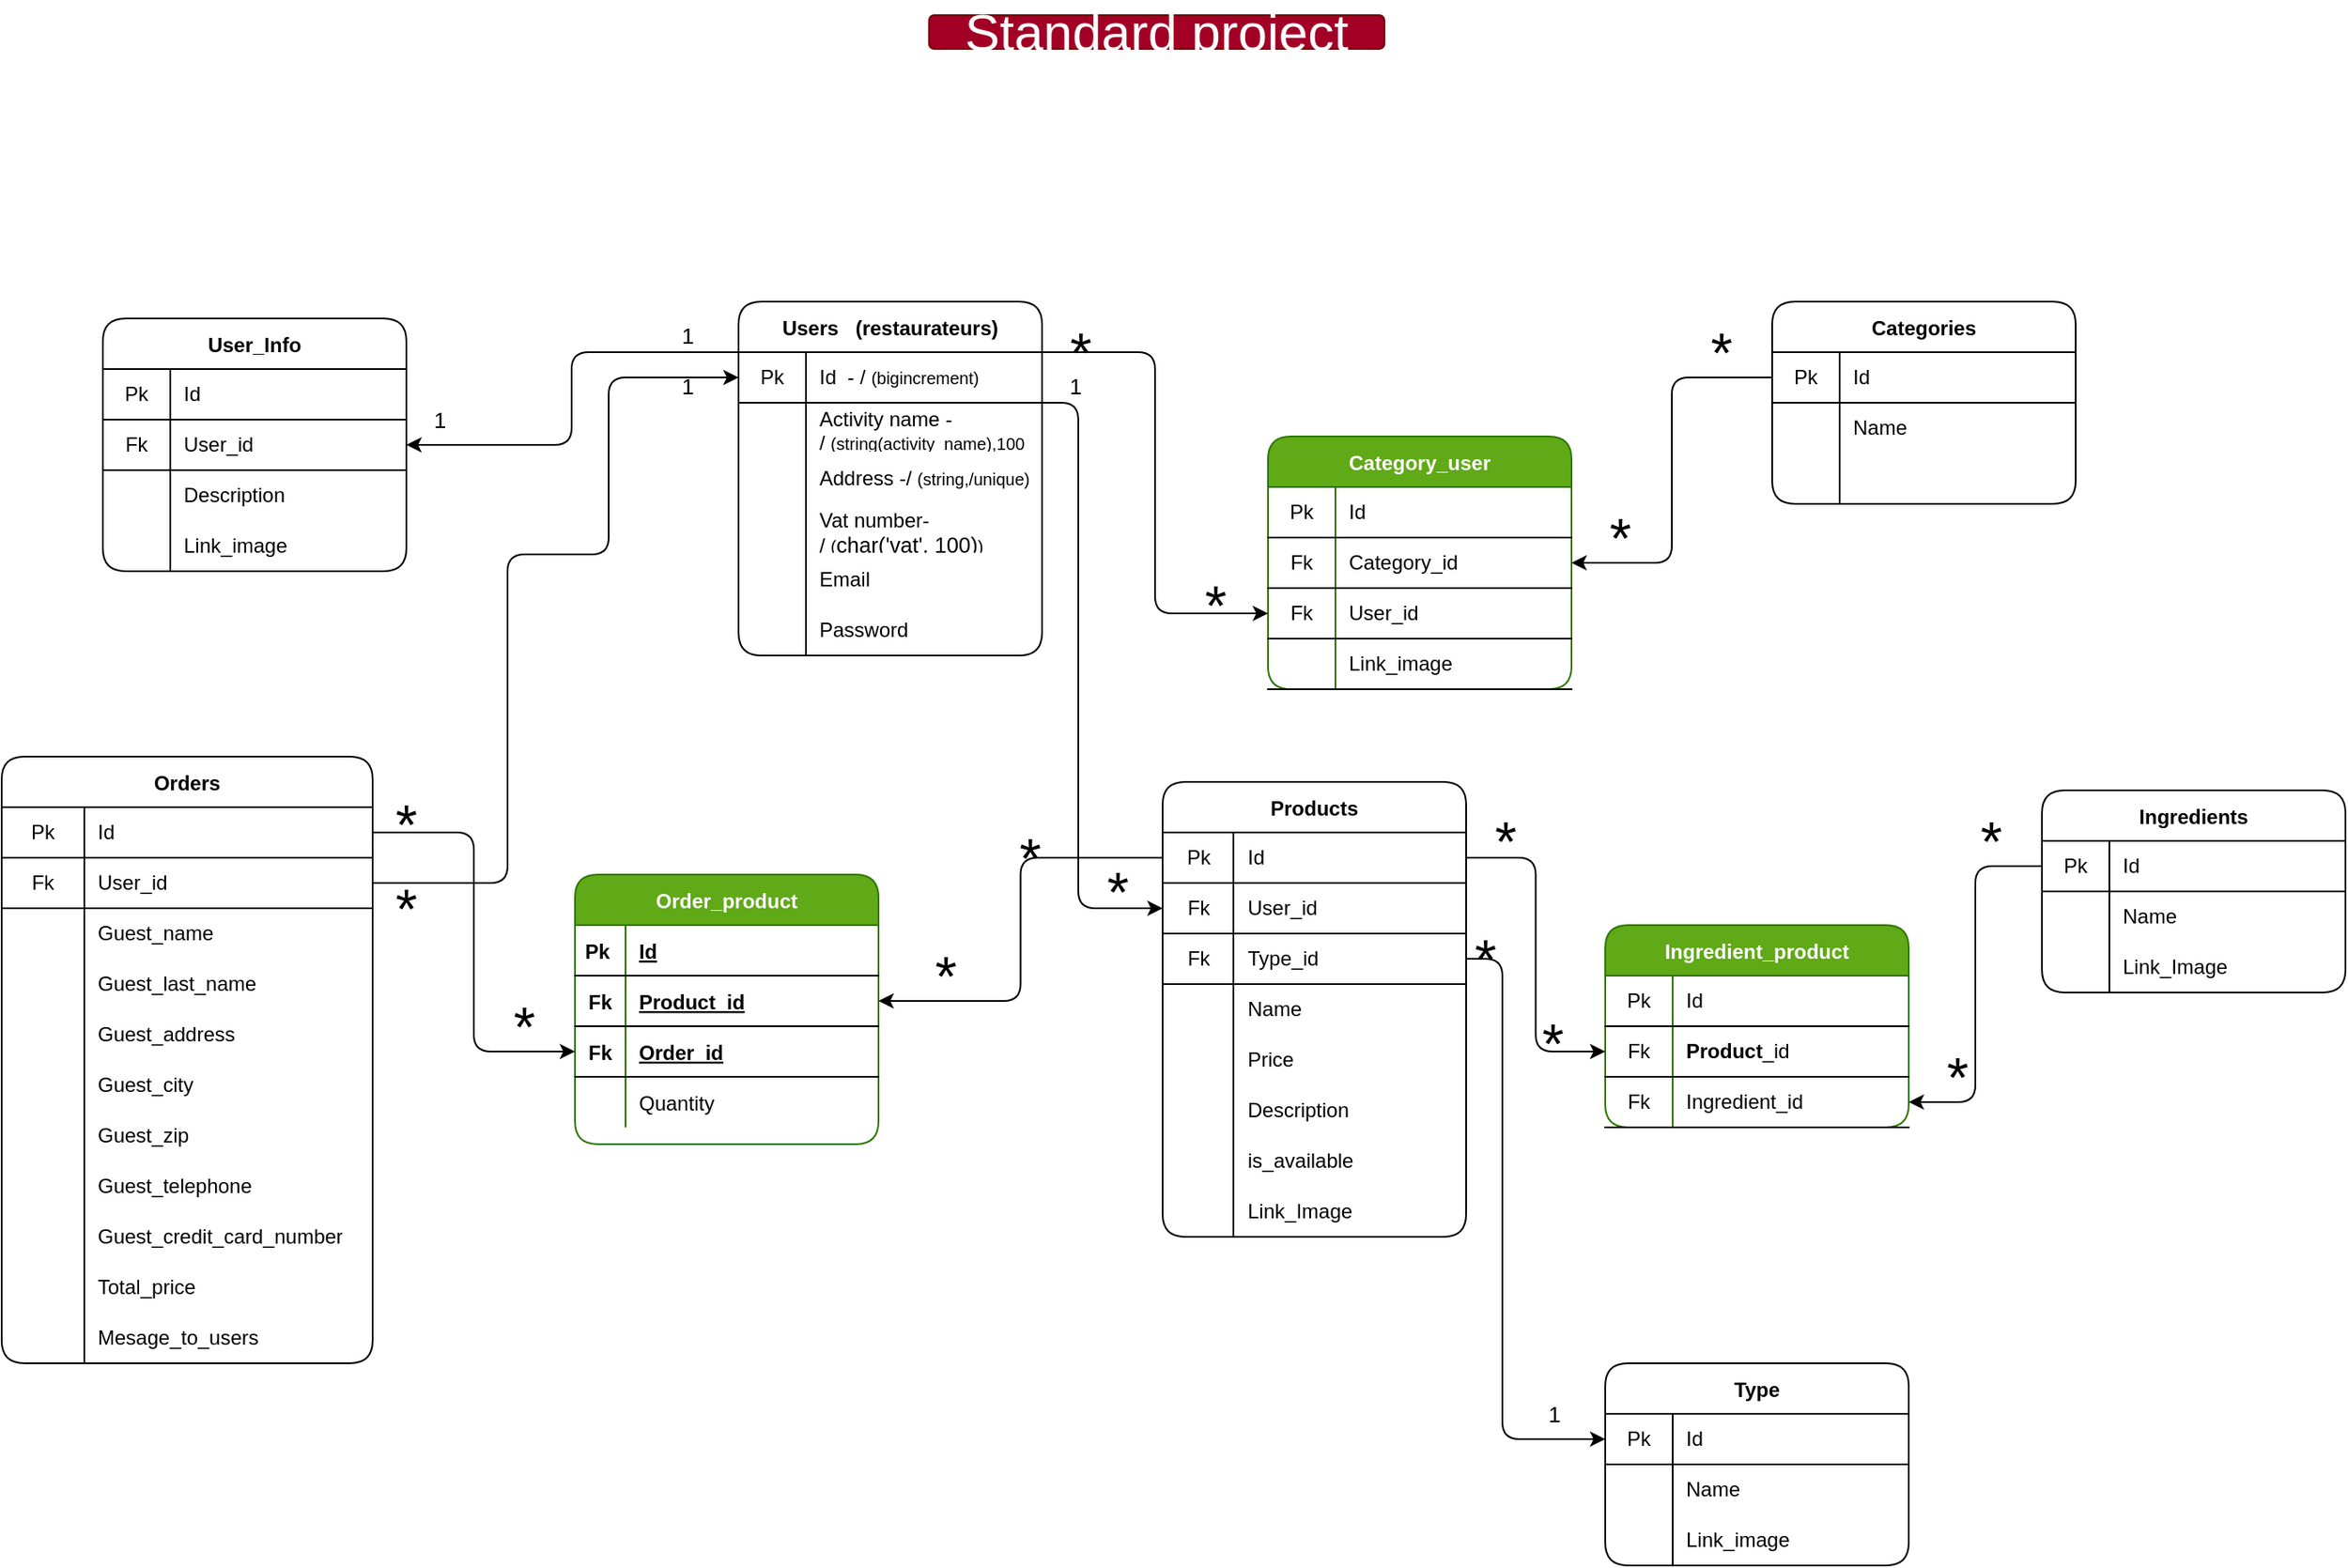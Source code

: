 <mxfile>
    <diagram id="k6zArTqqo2gVml-z1UBi" name="Pagina-1">
        <mxGraphModel dx="1395" dy="735" grid="1" gridSize="10" guides="1" tooltips="1" connect="1" arrows="1" fold="1" page="1" pageScale="1" pageWidth="827" pageHeight="1169" math="0" shadow="0">
            <root>
                <mxCell id="0"/>
                <mxCell id="1" parent="0"/>
                <mxCell id="44" value="Users   (restaurateurs)" style="shape=table;startSize=30;container=1;collapsible=0;childLayout=tableLayout;fixedRows=1;rowLines=0;fontStyle=1;align=center;rounded=1;" parent="1" vertex="1">
                    <mxGeometry x="587" y="280" width="180" height="210" as="geometry"/>
                </mxCell>
                <mxCell id="45" value="" style="shape=partialRectangle;html=1;whiteSpace=wrap;collapsible=0;dropTarget=0;pointerEvents=0;fillColor=none;top=0;left=0;bottom=1;right=0;points=[[0,0.5],[1,0.5]];portConstraint=eastwest;rounded=1;" parent="44" vertex="1">
                    <mxGeometry y="30" width="180" height="30" as="geometry"/>
                </mxCell>
                <mxCell id="46" value="Pk" style="shape=partialRectangle;html=1;whiteSpace=wrap;connectable=0;fillColor=none;top=0;left=0;bottom=0;right=0;overflow=hidden;rounded=1;" parent="45" vertex="1">
                    <mxGeometry width="40" height="30" as="geometry"/>
                </mxCell>
                <mxCell id="47" value="Id&amp;nbsp; - / &lt;font size=&quot;1&quot;&gt;(bigincrement)&lt;/font&gt;" style="shape=partialRectangle;html=1;whiteSpace=wrap;connectable=0;fillColor=none;top=0;left=0;bottom=0;right=0;align=left;spacingLeft=6;overflow=hidden;rounded=1;" parent="45" vertex="1">
                    <mxGeometry x="40" width="140" height="30" as="geometry"/>
                </mxCell>
                <mxCell id="168" value="" style="shape=partialRectangle;html=1;whiteSpace=wrap;collapsible=0;dropTarget=0;pointerEvents=0;fillColor=none;top=0;left=0;bottom=0;right=0;points=[[0,0.5],[1,0.5]];portConstraint=eastwest;rounded=1;" parent="44" vertex="1">
                    <mxGeometry y="60" width="180" height="30" as="geometry"/>
                </mxCell>
                <mxCell id="169" value="" style="shape=partialRectangle;html=1;whiteSpace=wrap;connectable=0;fillColor=none;top=0;left=0;bottom=0;right=0;overflow=hidden;rounded=1;" parent="168" vertex="1">
                    <mxGeometry width="40" height="30" as="geometry"/>
                </mxCell>
                <mxCell id="170" value="Activity name - /&amp;nbsp;&lt;font size=&quot;1&quot;&gt;(string(activity_name),100 /require/)&lt;/font&gt;" style="shape=partialRectangle;html=1;whiteSpace=wrap;connectable=0;fillColor=none;top=0;left=0;bottom=0;right=0;align=left;spacingLeft=6;overflow=hidden;rounded=1;" parent="168" vertex="1">
                    <mxGeometry x="40" width="140" height="30" as="geometry"/>
                </mxCell>
                <mxCell id="174" value="" style="shape=partialRectangle;html=1;whiteSpace=wrap;collapsible=0;dropTarget=0;pointerEvents=0;fillColor=none;top=0;left=0;bottom=0;right=0;points=[[0,0.5],[1,0.5]];portConstraint=eastwest;rounded=1;" parent="44" vertex="1">
                    <mxGeometry y="90" width="180" height="30" as="geometry"/>
                </mxCell>
                <mxCell id="175" value="" style="shape=partialRectangle;html=1;whiteSpace=wrap;connectable=0;fillColor=none;top=0;left=0;bottom=0;right=0;overflow=hidden;rounded=1;" parent="174" vertex="1">
                    <mxGeometry width="40" height="30" as="geometry"/>
                </mxCell>
                <mxCell id="176" value="Address -/&amp;nbsp;&lt;font size=&quot;1&quot;&gt;(string,/unique)&lt;/font&gt;" style="shape=partialRectangle;html=1;whiteSpace=wrap;connectable=0;fillColor=none;top=0;left=0;bottom=0;right=0;align=left;spacingLeft=6;overflow=hidden;rounded=1;" parent="174" vertex="1">
                    <mxGeometry x="40" width="140" height="30" as="geometry"/>
                </mxCell>
                <mxCell id="177" value="" style="shape=partialRectangle;html=1;whiteSpace=wrap;collapsible=0;dropTarget=0;pointerEvents=0;fillColor=none;top=0;left=0;bottom=0;right=0;points=[[0,0.5],[1,0.5]];portConstraint=eastwest;rounded=1;" parent="44" vertex="1">
                    <mxGeometry y="120" width="180" height="30" as="geometry"/>
                </mxCell>
                <mxCell id="178" value="" style="shape=partialRectangle;html=1;whiteSpace=wrap;connectable=0;fillColor=none;top=0;left=0;bottom=0;right=0;overflow=hidden;rounded=1;" parent="177" vertex="1">
                    <mxGeometry width="40" height="30" as="geometry"/>
                </mxCell>
                <mxCell id="179" value="Vat number- /&amp;nbsp;&lt;font size=&quot;1&quot;&gt;(&lt;/font&gt;&lt;span class=&quot;token function&quot; style=&quot;font-family: , , , &amp;#34;menlo&amp;#34; , &amp;#34;monaco&amp;#34; , &amp;#34;consolas&amp;#34; , &amp;#34;liberation mono&amp;#34; , &amp;#34;courier new&amp;#34; , monospace ; font-size: 0.8rem ; word-spacing: normal ; box-sizing: border-box ; border: 0px solid rgb(231 , 232 , 242) ; color: rgba(255 , 124 , 117 ,)&quot;&gt;char&lt;/span&gt;&lt;span class=&quot;token punctuation&quot; style=&quot;font-family: , , , &amp;#34;menlo&amp;#34; , &amp;#34;monaco&amp;#34; , &amp;#34;consolas&amp;#34; , &amp;#34;liberation mono&amp;#34; , &amp;#34;courier new&amp;#34; , monospace ; font-size: 0.8rem ; word-spacing: normal ; box-sizing: border-box ; border: 0px solid rgb(231 , 232 , 242) ; color: rgba(231 , 232 , 242 ,)&quot;&gt;(&lt;/span&gt;&lt;span class=&quot;token single-quoted-string string&quot; style=&quot;font-family: , , , &amp;#34;menlo&amp;#34; , &amp;#34;monaco&amp;#34; , &amp;#34;consolas&amp;#34; , &amp;#34;liberation mono&amp;#34; , &amp;#34;courier new&amp;#34; , monospace ; font-size: 0.8rem ; word-spacing: normal ; box-sizing: border-box ; border: 0px solid rgb(231 , 232 , 242) ; color: rgba(143 , 214 , 0 ,)&quot;&gt;'vat'&lt;/span&gt;&lt;span class=&quot;token punctuation&quot; style=&quot;font-family: , , , &amp;#34;menlo&amp;#34; , &amp;#34;monaco&amp;#34; , &amp;#34;consolas&amp;#34; , &amp;#34;liberation mono&amp;#34; , &amp;#34;courier new&amp;#34; , monospace ; font-size: 0.8rem ; word-spacing: normal ; box-sizing: border-box ; border: 0px solid rgb(231 , 232 , 242) ; color: rgba(231 , 232 , 242 ,)&quot;&gt;,&lt;/span&gt;&lt;span style=&quot;font-family: , , , &amp;#34;menlo&amp;#34; , &amp;#34;monaco&amp;#34; , &amp;#34;consolas&amp;#34; , &amp;#34;liberation mono&amp;#34; , &amp;#34;courier new&amp;#34; , monospace ; font-size: 0.8rem ; word-spacing: normal&quot;&gt; &lt;/span&gt;&lt;span class=&quot;token number&quot; style=&quot;font-family: , , , &amp;#34;menlo&amp;#34; , &amp;#34;monaco&amp;#34; , &amp;#34;consolas&amp;#34; , &amp;#34;liberation mono&amp;#34; , &amp;#34;courier new&amp;#34; , monospace ; font-size: 0.8rem ; word-spacing: normal ; box-sizing: border-box ; border: 0px solid rgb(231 , 232 , 242) ; color: rgba(255 , 124 , 117 ,)&quot;&gt;100&lt;/span&gt;&lt;span class=&quot;token punctuation&quot; style=&quot;font-family: , , , &amp;#34;menlo&amp;#34; , &amp;#34;monaco&amp;#34; , &amp;#34;consolas&amp;#34; , &amp;#34;liberation mono&amp;#34; , &amp;#34;courier new&amp;#34; , monospace ; font-size: 0.8rem ; word-spacing: normal ; box-sizing: border-box ; border: 0px solid rgb(231 , 232 , 242) ; color: rgba(231 , 232 , 242 ,)&quot;&gt;)&lt;/span&gt;&lt;span style=&quot;font-size: x-small&quot;&gt;)&lt;/span&gt;" style="shape=partialRectangle;html=1;whiteSpace=wrap;connectable=0;fillColor=none;top=0;left=0;bottom=0;right=0;align=left;spacingLeft=6;overflow=hidden;rounded=1;" parent="177" vertex="1">
                    <mxGeometry x="40" width="140" height="30" as="geometry"/>
                </mxCell>
                <mxCell id="51" value="" style="shape=partialRectangle;html=1;whiteSpace=wrap;collapsible=0;dropTarget=0;pointerEvents=0;fillColor=none;top=0;left=0;bottom=0;right=0;points=[[0,0.5],[1,0.5]];portConstraint=eastwest;rounded=1;" parent="44" vertex="1">
                    <mxGeometry y="150" width="180" height="30" as="geometry"/>
                </mxCell>
                <mxCell id="52" value="" style="shape=partialRectangle;html=1;whiteSpace=wrap;connectable=0;fillColor=none;top=0;left=0;bottom=0;right=0;overflow=hidden;rounded=1;" parent="51" vertex="1">
                    <mxGeometry width="40" height="30" as="geometry"/>
                </mxCell>
                <mxCell id="53" value="Email" style="shape=partialRectangle;html=1;whiteSpace=wrap;connectable=0;fillColor=none;top=0;left=0;bottom=0;right=0;align=left;spacingLeft=6;overflow=hidden;rounded=1;" parent="51" vertex="1">
                    <mxGeometry x="40" width="140" height="30" as="geometry"/>
                </mxCell>
                <mxCell id="165" value="" style="shape=partialRectangle;html=1;whiteSpace=wrap;collapsible=0;dropTarget=0;pointerEvents=0;fillColor=none;top=0;left=0;bottom=0;right=0;points=[[0,0.5],[1,0.5]];portConstraint=eastwest;rounded=1;" parent="44" vertex="1">
                    <mxGeometry y="180" width="180" height="30" as="geometry"/>
                </mxCell>
                <mxCell id="166" value="" style="shape=partialRectangle;html=1;whiteSpace=wrap;connectable=0;fillColor=none;top=0;left=0;bottom=0;right=0;overflow=hidden;rounded=1;" parent="165" vertex="1">
                    <mxGeometry width="40" height="30" as="geometry"/>
                </mxCell>
                <mxCell id="167" value="Password" style="shape=partialRectangle;html=1;whiteSpace=wrap;connectable=0;fillColor=none;top=0;left=0;bottom=0;right=0;align=left;spacingLeft=6;overflow=hidden;rounded=1;" parent="165" vertex="1">
                    <mxGeometry x="40" width="140" height="30" as="geometry"/>
                </mxCell>
                <mxCell id="180" value="Categories" style="shape=table;startSize=30;container=1;collapsible=0;childLayout=tableLayout;fixedRows=1;rowLines=0;fontStyle=1;align=center;rounded=1;" parent="1" vertex="1">
                    <mxGeometry x="1200" y="280" width="180" height="120" as="geometry"/>
                </mxCell>
                <mxCell id="181" value="" style="shape=partialRectangle;html=1;whiteSpace=wrap;collapsible=0;dropTarget=0;pointerEvents=0;fillColor=none;top=0;left=0;bottom=1;right=0;points=[[0,0.5],[1,0.5]];portConstraint=eastwest;rounded=1;" parent="180" vertex="1">
                    <mxGeometry y="30" width="180" height="30" as="geometry"/>
                </mxCell>
                <mxCell id="182" value="Pk" style="shape=partialRectangle;html=1;whiteSpace=wrap;connectable=0;fillColor=none;top=0;left=0;bottom=0;right=0;overflow=hidden;rounded=1;" parent="181" vertex="1">
                    <mxGeometry width="40" height="30" as="geometry"/>
                </mxCell>
                <mxCell id="183" value="Id" style="shape=partialRectangle;html=1;whiteSpace=wrap;connectable=0;fillColor=none;top=0;left=0;bottom=0;right=0;align=left;spacingLeft=6;overflow=hidden;rounded=1;" parent="181" vertex="1">
                    <mxGeometry x="40" width="140" height="30" as="geometry"/>
                </mxCell>
                <mxCell id="187" value="" style="shape=partialRectangle;html=1;whiteSpace=wrap;collapsible=0;dropTarget=0;pointerEvents=0;fillColor=none;top=0;left=0;bottom=0;right=0;points=[[0,0.5],[1,0.5]];portConstraint=eastwest;rounded=1;" parent="180" vertex="1">
                    <mxGeometry y="60" width="180" height="30" as="geometry"/>
                </mxCell>
                <mxCell id="188" value="" style="shape=partialRectangle;html=1;whiteSpace=wrap;connectable=0;fillColor=none;top=0;left=0;bottom=0;right=0;overflow=hidden;rounded=1;" parent="187" vertex="1">
                    <mxGeometry width="40" height="30" as="geometry"/>
                </mxCell>
                <mxCell id="189" value="Name" style="shape=partialRectangle;html=1;whiteSpace=wrap;connectable=0;fillColor=none;top=0;left=0;bottom=0;right=0;align=left;spacingLeft=6;overflow=hidden;rounded=1;" parent="187" vertex="1">
                    <mxGeometry x="40" width="140" height="30" as="geometry"/>
                </mxCell>
                <mxCell id="190" value="" style="shape=partialRectangle;html=1;whiteSpace=wrap;collapsible=0;dropTarget=0;pointerEvents=0;fillColor=none;top=0;left=0;bottom=0;right=0;points=[[0,0.5],[1,0.5]];portConstraint=eastwest;rounded=1;" parent="180" vertex="1">
                    <mxGeometry y="90" width="180" height="30" as="geometry"/>
                </mxCell>
                <mxCell id="191" value="" style="shape=partialRectangle;html=1;whiteSpace=wrap;connectable=0;fillColor=none;top=0;left=0;bottom=0;right=0;overflow=hidden;rounded=1;" parent="190" vertex="1">
                    <mxGeometry width="40" height="30" as="geometry"/>
                </mxCell>
                <mxCell id="192" value="" style="shape=partialRectangle;html=1;whiteSpace=wrap;connectable=0;fillColor=none;top=0;left=0;bottom=0;right=0;align=left;spacingLeft=6;overflow=hidden;rounded=1;" parent="190" vertex="1">
                    <mxGeometry x="40" width="140" height="30" as="geometry"/>
                </mxCell>
                <mxCell id="199" value="Category_user" style="shape=table;startSize=30;container=1;collapsible=0;childLayout=tableLayout;fixedRows=1;rowLines=0;fontStyle=1;align=center;fillColor=#60a917;strokeColor=#2D7600;fontColor=#ffffff;rounded=1;" parent="1" vertex="1">
                    <mxGeometry x="901" y="360" width="180" height="150" as="geometry"/>
                </mxCell>
                <mxCell id="200" value="" style="shape=partialRectangle;html=1;whiteSpace=wrap;collapsible=0;dropTarget=0;pointerEvents=0;fillColor=none;top=0;left=0;bottom=1;right=0;points=[[0,0.5],[1,0.5]];portConstraint=eastwest;rounded=1;" parent="199" vertex="1">
                    <mxGeometry y="30" width="180" height="30" as="geometry"/>
                </mxCell>
                <mxCell id="201" value="Pk" style="shape=partialRectangle;html=1;whiteSpace=wrap;connectable=0;fillColor=none;top=0;left=0;bottom=0;right=0;overflow=hidden;rounded=1;" parent="200" vertex="1">
                    <mxGeometry width="40" height="30" as="geometry"/>
                </mxCell>
                <mxCell id="202" value="Id" style="shape=partialRectangle;html=1;whiteSpace=wrap;connectable=0;fillColor=none;top=0;left=0;bottom=0;right=0;align=left;spacingLeft=6;overflow=hidden;rounded=1;" parent="200" vertex="1">
                    <mxGeometry x="40" width="140" height="30" as="geometry"/>
                </mxCell>
                <mxCell id="209" value="" style="shape=partialRectangle;html=1;whiteSpace=wrap;collapsible=0;dropTarget=0;pointerEvents=0;fillColor=none;top=0;left=0;bottom=1;right=0;points=[[0,0.5],[1,0.5]];portConstraint=eastwest;rounded=1;" parent="199" vertex="1">
                    <mxGeometry y="60" width="180" height="30" as="geometry"/>
                </mxCell>
                <mxCell id="210" value="Fk" style="shape=partialRectangle;html=1;whiteSpace=wrap;connectable=0;fillColor=none;top=0;left=0;bottom=0;right=0;overflow=hidden;rounded=1;" parent="209" vertex="1">
                    <mxGeometry width="40" height="30" as="geometry"/>
                </mxCell>
                <mxCell id="211" value="Category_id" style="shape=partialRectangle;html=1;whiteSpace=wrap;connectable=0;fillColor=none;top=0;left=0;bottom=0;right=0;align=left;spacingLeft=6;overflow=hidden;rounded=1;" parent="209" vertex="1">
                    <mxGeometry x="40" width="140" height="30" as="geometry"/>
                </mxCell>
                <mxCell id="212" value="" style="shape=partialRectangle;html=1;whiteSpace=wrap;collapsible=0;dropTarget=0;pointerEvents=0;fillColor=none;top=0;left=0;bottom=1;right=0;points=[[0,0.5],[1,0.5]];portConstraint=eastwest;rounded=1;" parent="199" vertex="1">
                    <mxGeometry y="90" width="180" height="30" as="geometry"/>
                </mxCell>
                <mxCell id="213" value="Fk" style="shape=partialRectangle;html=1;whiteSpace=wrap;connectable=0;fillColor=none;top=0;left=0;bottom=0;right=0;overflow=hidden;rounded=1;" parent="212" vertex="1">
                    <mxGeometry width="40" height="30" as="geometry"/>
                </mxCell>
                <mxCell id="214" value="User_id" style="shape=partialRectangle;html=1;whiteSpace=wrap;connectable=0;fillColor=none;top=0;left=0;bottom=0;right=0;align=left;spacingLeft=6;overflow=hidden;rounded=1;" parent="212" vertex="1">
                    <mxGeometry x="40" width="140" height="30" as="geometry"/>
                </mxCell>
                <mxCell id="k3VM6xArLkPIWBvlwNo9-427" value="" style="shape=partialRectangle;html=1;whiteSpace=wrap;collapsible=0;dropTarget=0;pointerEvents=0;fillColor=none;top=0;left=0;bottom=1;right=0;points=[[0,0.5],[1,0.5]];portConstraint=eastwest;rounded=1;" parent="199" vertex="1">
                    <mxGeometry y="120" width="180" height="30" as="geometry"/>
                </mxCell>
                <mxCell id="k3VM6xArLkPIWBvlwNo9-428" value="" style="shape=partialRectangle;html=1;whiteSpace=wrap;connectable=0;fillColor=none;top=0;left=0;bottom=0;right=0;overflow=hidden;rounded=1;" parent="k3VM6xArLkPIWBvlwNo9-427" vertex="1">
                    <mxGeometry width="40" height="30" as="geometry"/>
                </mxCell>
                <mxCell id="k3VM6xArLkPIWBvlwNo9-429" value="Link_image" style="shape=partialRectangle;html=1;whiteSpace=wrap;connectable=0;fillColor=none;top=0;left=0;bottom=0;right=0;align=left;spacingLeft=6;overflow=hidden;rounded=1;" parent="k3VM6xArLkPIWBvlwNo9-427" vertex="1">
                    <mxGeometry x="40" width="140" height="30" as="geometry"/>
                </mxCell>
                <mxCell id="215" style="edgeStyle=orthogonalEdgeStyle;orthogonalLoop=1;jettySize=auto;html=1;" parent="1" source="45" target="212" edge="1">
                    <mxGeometry relative="1" as="geometry">
                        <Array as="points">
                            <mxPoint x="834" y="310"/>
                            <mxPoint x="834" y="465"/>
                        </Array>
                    </mxGeometry>
                </mxCell>
                <mxCell id="216" style="edgeStyle=orthogonalEdgeStyle;orthogonalLoop=1;jettySize=auto;html=1;entryX=1;entryY=0.5;entryDx=0;entryDy=0;" parent="1" source="181" target="209" edge="1">
                    <mxGeometry relative="1" as="geometry"/>
                </mxCell>
                <mxCell id="218" value="&lt;font style=&quot;font-size: 33px&quot;&gt;*&lt;/font&gt;" style="text;html=1;strokeColor=none;fillColor=none;align=center;verticalAlign=middle;whiteSpace=wrap;rounded=1;" parent="1" vertex="1">
                    <mxGeometry x="770" y="300" width="40" height="20" as="geometry"/>
                </mxCell>
                <mxCell id="219" value="&lt;font style=&quot;font-size: 33px&quot;&gt;*&lt;/font&gt;" style="text;html=1;strokeColor=none;fillColor=none;align=center;verticalAlign=middle;whiteSpace=wrap;rounded=1;" parent="1" vertex="1">
                    <mxGeometry x="850" y="450" width="40" height="20" as="geometry"/>
                </mxCell>
                <mxCell id="220" value="&lt;font style=&quot;font-size: 33px&quot;&gt;*&lt;/font&gt;" style="text;html=1;strokeColor=none;fillColor=none;align=center;verticalAlign=middle;whiteSpace=wrap;rounded=1;" parent="1" vertex="1">
                    <mxGeometry x="1090" y="410" width="40" height="20" as="geometry"/>
                </mxCell>
                <mxCell id="221" value="&lt;font style=&quot;font-size: 33px&quot;&gt;*&lt;/font&gt;" style="text;html=1;strokeColor=none;fillColor=none;align=center;verticalAlign=middle;whiteSpace=wrap;rounded=1;" parent="1" vertex="1">
                    <mxGeometry x="1150" y="300" width="40" height="20" as="geometry"/>
                </mxCell>
                <mxCell id="222" value="User_Info" style="shape=table;startSize=30;container=1;collapsible=0;childLayout=tableLayout;fixedRows=1;rowLines=0;fontStyle=1;align=center;rounded=1;" parent="1" vertex="1">
                    <mxGeometry x="210" y="290" width="180" height="150" as="geometry"/>
                </mxCell>
                <mxCell id="223" value="" style="shape=partialRectangle;html=1;whiteSpace=wrap;collapsible=0;dropTarget=0;pointerEvents=0;fillColor=none;top=0;left=0;bottom=1;right=0;points=[[0,0.5],[1,0.5]];portConstraint=eastwest;rounded=1;" parent="222" vertex="1">
                    <mxGeometry y="30" width="180" height="30" as="geometry"/>
                </mxCell>
                <mxCell id="224" value="Pk" style="shape=partialRectangle;html=1;whiteSpace=wrap;connectable=0;fillColor=none;top=0;left=0;bottom=0;right=0;overflow=hidden;rounded=1;" parent="223" vertex="1">
                    <mxGeometry width="40" height="30" as="geometry"/>
                </mxCell>
                <mxCell id="225" value="Id" style="shape=partialRectangle;html=1;whiteSpace=wrap;connectable=0;fillColor=none;top=0;left=0;bottom=0;right=0;align=left;spacingLeft=6;overflow=hidden;rounded=1;" parent="223" vertex="1">
                    <mxGeometry x="40" width="140" height="30" as="geometry"/>
                </mxCell>
                <mxCell id="241" value="" style="shape=partialRectangle;html=1;whiteSpace=wrap;collapsible=0;dropTarget=0;pointerEvents=0;fillColor=none;top=0;left=0;bottom=1;right=0;points=[[0,0.5],[1,0.5]];portConstraint=eastwest;rounded=1;" parent="222" vertex="1">
                    <mxGeometry y="60" width="180" height="30" as="geometry"/>
                </mxCell>
                <mxCell id="242" value="Fk" style="shape=partialRectangle;html=1;whiteSpace=wrap;connectable=0;fillColor=none;top=0;left=0;bottom=0;right=0;overflow=hidden;rounded=1;" parent="241" vertex="1">
                    <mxGeometry width="40" height="30" as="geometry"/>
                </mxCell>
                <mxCell id="243" value="User_id" style="shape=partialRectangle;html=1;whiteSpace=wrap;connectable=0;fillColor=none;top=0;left=0;bottom=0;right=0;align=left;spacingLeft=6;overflow=hidden;rounded=1;" parent="241" vertex="1">
                    <mxGeometry x="40" width="140" height="30" as="geometry"/>
                </mxCell>
                <mxCell id="238" value="" style="shape=partialRectangle;html=1;whiteSpace=wrap;collapsible=0;dropTarget=0;pointerEvents=0;fillColor=none;top=0;left=0;bottom=0;right=0;points=[[0,0.5],[1,0.5]];portConstraint=eastwest;rounded=1;" parent="222" vertex="1">
                    <mxGeometry y="90" width="180" height="30" as="geometry"/>
                </mxCell>
                <mxCell id="239" value="" style="shape=partialRectangle;html=1;whiteSpace=wrap;connectable=0;fillColor=none;top=0;left=0;bottom=0;right=0;overflow=hidden;rounded=1;" parent="238" vertex="1">
                    <mxGeometry width="40" height="30" as="geometry"/>
                </mxCell>
                <mxCell id="240" value="Description" style="shape=partialRectangle;html=1;whiteSpace=wrap;connectable=0;fillColor=none;top=0;left=0;bottom=0;right=0;align=left;spacingLeft=6;overflow=hidden;rounded=1;" parent="238" vertex="1">
                    <mxGeometry x="40" width="140" height="30" as="geometry"/>
                </mxCell>
                <mxCell id="k3VM6xArLkPIWBvlwNo9-430" value="" style="shape=partialRectangle;html=1;whiteSpace=wrap;collapsible=0;dropTarget=0;pointerEvents=0;fillColor=none;top=0;left=0;bottom=0;right=0;points=[[0,0.5],[1,0.5]];portConstraint=eastwest;rounded=1;" parent="222" vertex="1">
                    <mxGeometry y="120" width="180" height="30" as="geometry"/>
                </mxCell>
                <mxCell id="k3VM6xArLkPIWBvlwNo9-431" value="" style="shape=partialRectangle;html=1;whiteSpace=wrap;connectable=0;fillColor=none;top=0;left=0;bottom=0;right=0;overflow=hidden;rounded=1;" parent="k3VM6xArLkPIWBvlwNo9-430" vertex="1">
                    <mxGeometry width="40" height="30" as="geometry"/>
                </mxCell>
                <mxCell id="k3VM6xArLkPIWBvlwNo9-432" value="Link_image" style="shape=partialRectangle;html=1;whiteSpace=wrap;connectable=0;fillColor=none;top=0;left=0;bottom=0;right=0;align=left;spacingLeft=6;overflow=hidden;rounded=1;" parent="k3VM6xArLkPIWBvlwNo9-430" vertex="1">
                    <mxGeometry x="40" width="140" height="30" as="geometry"/>
                </mxCell>
                <mxCell id="244" style="edgeStyle=orthogonalEdgeStyle;orthogonalLoop=1;jettySize=auto;html=1;entryX=1;entryY=0.5;entryDx=0;entryDy=0;" parent="1" source="45" target="241" edge="1">
                    <mxGeometry relative="1" as="geometry">
                        <Array as="points">
                            <mxPoint x="488" y="310"/>
                            <mxPoint x="488" y="365"/>
                        </Array>
                    </mxGeometry>
                </mxCell>
                <mxCell id="245" value="&lt;font style=&quot;font-size: 13px&quot;&gt;1&lt;/font&gt;" style="text;html=1;strokeColor=none;fillColor=none;align=center;verticalAlign=middle;whiteSpace=wrap;rounded=1;" parent="1" vertex="1">
                    <mxGeometry x="537" y="290" width="40" height="20" as="geometry"/>
                </mxCell>
                <mxCell id="246" value="&lt;font style=&quot;font-size: 13px&quot;&gt;1&lt;/font&gt;" style="text;html=1;strokeColor=none;fillColor=none;align=center;verticalAlign=middle;whiteSpace=wrap;rounded=1;" parent="1" vertex="1">
                    <mxGeometry x="390" y="340" width="40" height="20" as="geometry"/>
                </mxCell>
                <mxCell id="247" value="Products" style="shape=table;startSize=30;container=1;collapsible=0;childLayout=tableLayout;fixedRows=1;rowLines=0;fontStyle=1;align=center;rounded=1;" parent="1" vertex="1">
                    <mxGeometry x="838.5" y="565" width="180" height="270" as="geometry"/>
                </mxCell>
                <mxCell id="248" value="" style="shape=partialRectangle;html=1;whiteSpace=wrap;collapsible=0;dropTarget=0;pointerEvents=0;fillColor=none;top=0;left=0;bottom=1;right=0;points=[[0,0.5],[1,0.5]];portConstraint=eastwest;rounded=1;" parent="247" vertex="1">
                    <mxGeometry y="30" width="180" height="30" as="geometry"/>
                </mxCell>
                <mxCell id="249" value="Pk" style="shape=partialRectangle;html=1;whiteSpace=wrap;connectable=0;fillColor=none;top=0;left=0;bottom=0;right=0;overflow=hidden;rounded=1;" parent="248" vertex="1">
                    <mxGeometry width="42" height="30" as="geometry"/>
                </mxCell>
                <mxCell id="250" value="Id" style="shape=partialRectangle;html=1;whiteSpace=wrap;connectable=0;fillColor=none;top=0;left=0;bottom=0;right=0;align=left;spacingLeft=6;overflow=hidden;rounded=1;" parent="248" vertex="1">
                    <mxGeometry x="42" width="138" height="30" as="geometry"/>
                </mxCell>
                <mxCell id="267" value="" style="shape=partialRectangle;html=1;whiteSpace=wrap;collapsible=0;dropTarget=0;pointerEvents=0;fillColor=none;top=0;left=0;bottom=1;right=0;points=[[0,0.5],[1,0.5]];portConstraint=eastwest;rounded=1;" parent="247" vertex="1">
                    <mxGeometry y="60" width="180" height="30" as="geometry"/>
                </mxCell>
                <mxCell id="268" value="Fk" style="shape=partialRectangle;html=1;whiteSpace=wrap;connectable=0;fillColor=none;top=0;left=0;bottom=0;right=0;overflow=hidden;rounded=1;" parent="267" vertex="1">
                    <mxGeometry width="42" height="30" as="geometry"/>
                </mxCell>
                <mxCell id="269" value="User_id" style="shape=partialRectangle;html=1;whiteSpace=wrap;connectable=0;fillColor=none;top=0;left=0;bottom=0;right=0;align=left;spacingLeft=6;overflow=hidden;rounded=1;" parent="267" vertex="1">
                    <mxGeometry x="42" width="138" height="30" as="geometry"/>
                </mxCell>
                <mxCell id="k3VM6xArLkPIWBvlwNo9-451" value="" style="shape=partialRectangle;html=1;whiteSpace=wrap;collapsible=0;dropTarget=0;pointerEvents=0;fillColor=none;top=0;left=0;bottom=1;right=0;points=[[0,0.5],[1,0.5]];portConstraint=eastwest;rounded=1;" parent="247" vertex="1">
                    <mxGeometry y="90" width="180" height="30" as="geometry"/>
                </mxCell>
                <mxCell id="k3VM6xArLkPIWBvlwNo9-452" value="Fk" style="shape=partialRectangle;html=1;whiteSpace=wrap;connectable=0;fillColor=none;top=0;left=0;bottom=0;right=0;overflow=hidden;rounded=1;" parent="k3VM6xArLkPIWBvlwNo9-451" vertex="1">
                    <mxGeometry width="42" height="30" as="geometry"/>
                </mxCell>
                <mxCell id="k3VM6xArLkPIWBvlwNo9-453" value="Type_id" style="shape=partialRectangle;html=1;whiteSpace=wrap;connectable=0;fillColor=none;top=0;left=0;bottom=0;right=0;align=left;spacingLeft=6;overflow=hidden;rounded=1;" parent="k3VM6xArLkPIWBvlwNo9-451" vertex="1">
                    <mxGeometry x="42" width="138" height="30" as="geometry"/>
                </mxCell>
                <mxCell id="263" value="" style="shape=partialRectangle;html=1;whiteSpace=wrap;collapsible=0;dropTarget=0;pointerEvents=0;fillColor=none;top=0;left=0;bottom=0;right=0;points=[[0,0.5],[1,0.5]];portConstraint=eastwest;rounded=1;" parent="247" vertex="1">
                    <mxGeometry y="120" width="180" height="30" as="geometry"/>
                </mxCell>
                <mxCell id="264" value="" style="shape=partialRectangle;html=1;whiteSpace=wrap;connectable=0;fillColor=none;top=0;left=0;bottom=0;right=0;overflow=hidden;rounded=1;" parent="263" vertex="1">
                    <mxGeometry width="42" height="30" as="geometry"/>
                </mxCell>
                <mxCell id="265" value="Name" style="shape=partialRectangle;html=1;whiteSpace=wrap;connectable=0;fillColor=none;top=0;left=0;bottom=0;right=0;align=left;spacingLeft=6;overflow=hidden;rounded=1;" parent="263" vertex="1">
                    <mxGeometry x="42" width="138" height="30" as="geometry"/>
                </mxCell>
                <mxCell id="271" value="" style="shape=partialRectangle;html=1;whiteSpace=wrap;collapsible=0;dropTarget=0;pointerEvents=0;fillColor=none;top=0;left=0;bottom=0;right=0;points=[[0,0.5],[1,0.5]];portConstraint=eastwest;rounded=1;" parent="247" vertex="1">
                    <mxGeometry y="150" width="180" height="30" as="geometry"/>
                </mxCell>
                <mxCell id="272" value="" style="shape=partialRectangle;html=1;whiteSpace=wrap;connectable=0;fillColor=none;top=0;left=0;bottom=0;right=0;overflow=hidden;rounded=1;" parent="271" vertex="1">
                    <mxGeometry width="42" height="30" as="geometry"/>
                </mxCell>
                <mxCell id="273" value="Price" style="shape=partialRectangle;html=1;whiteSpace=wrap;connectable=0;fillColor=none;top=0;left=0;bottom=0;right=0;align=left;spacingLeft=6;overflow=hidden;rounded=1;" parent="271" vertex="1">
                    <mxGeometry x="42" width="138" height="30" as="geometry"/>
                </mxCell>
                <mxCell id="274" value="" style="shape=partialRectangle;html=1;whiteSpace=wrap;collapsible=0;dropTarget=0;pointerEvents=0;fillColor=none;top=0;left=0;bottom=0;right=0;points=[[0,0.5],[1,0.5]];portConstraint=eastwest;rounded=1;" parent="247" vertex="1">
                    <mxGeometry y="180" width="180" height="30" as="geometry"/>
                </mxCell>
                <mxCell id="275" value="" style="shape=partialRectangle;html=1;whiteSpace=wrap;connectable=0;fillColor=none;top=0;left=0;bottom=0;right=0;overflow=hidden;rounded=1;" parent="274" vertex="1">
                    <mxGeometry width="42" height="30" as="geometry"/>
                </mxCell>
                <mxCell id="276" value="Description" style="shape=partialRectangle;html=1;whiteSpace=wrap;connectable=0;fillColor=none;top=0;left=0;bottom=0;right=0;align=left;spacingLeft=6;overflow=hidden;rounded=1;" parent="274" vertex="1">
                    <mxGeometry x="42" width="138" height="30" as="geometry"/>
                </mxCell>
                <mxCell id="277" value="" style="shape=partialRectangle;html=1;whiteSpace=wrap;collapsible=0;dropTarget=0;pointerEvents=0;fillColor=none;top=0;left=0;bottom=0;right=0;points=[[0,0.5],[1,0.5]];portConstraint=eastwest;rounded=1;" parent="247" vertex="1">
                    <mxGeometry y="210" width="180" height="30" as="geometry"/>
                </mxCell>
                <mxCell id="278" value="" style="shape=partialRectangle;html=1;whiteSpace=wrap;connectable=0;fillColor=none;top=0;left=0;bottom=0;right=0;overflow=hidden;rounded=1;" parent="277" vertex="1">
                    <mxGeometry width="42" height="30" as="geometry"/>
                </mxCell>
                <mxCell id="279" value="is_available" style="shape=partialRectangle;html=1;whiteSpace=wrap;connectable=0;fillColor=none;top=0;left=0;bottom=0;right=0;align=left;spacingLeft=6;overflow=hidden;rounded=1;" parent="277" vertex="1">
                    <mxGeometry x="42" width="138" height="30" as="geometry"/>
                </mxCell>
                <mxCell id="k3VM6xArLkPIWBvlwNo9-414" value="" style="shape=partialRectangle;html=1;whiteSpace=wrap;collapsible=0;dropTarget=0;pointerEvents=0;fillColor=none;top=0;left=0;bottom=0;right=0;points=[[0,0.5],[1,0.5]];portConstraint=eastwest;rounded=1;" parent="247" vertex="1">
                    <mxGeometry y="240" width="180" height="30" as="geometry"/>
                </mxCell>
                <mxCell id="k3VM6xArLkPIWBvlwNo9-415" value="" style="shape=partialRectangle;html=1;whiteSpace=wrap;connectable=0;fillColor=none;top=0;left=0;bottom=0;right=0;overflow=hidden;rounded=1;" parent="k3VM6xArLkPIWBvlwNo9-414" vertex="1">
                    <mxGeometry width="42" height="30" as="geometry"/>
                </mxCell>
                <mxCell id="k3VM6xArLkPIWBvlwNo9-416" value="Link_Image" style="shape=partialRectangle;html=1;whiteSpace=wrap;connectable=0;fillColor=none;top=0;left=0;bottom=0;right=0;align=left;spacingLeft=6;overflow=hidden;rounded=1;" parent="k3VM6xArLkPIWBvlwNo9-414" vertex="1">
                    <mxGeometry x="42" width="138" height="30" as="geometry"/>
                </mxCell>
                <mxCell id="270" style="edgeStyle=orthogonalEdgeStyle;orthogonalLoop=1;jettySize=auto;html=1;entryX=0;entryY=0.5;entryDx=0;entryDy=0;" parent="1" target="267" edge="1">
                    <mxGeometry relative="1" as="geometry">
                        <mxPoint x="738.5" y="340" as="sourcePoint"/>
                        <Array as="points">
                            <mxPoint x="788.5" y="340"/>
                            <mxPoint x="788.5" y="640"/>
                        </Array>
                    </mxGeometry>
                </mxCell>
                <mxCell id="280" value="&lt;font style=&quot;font-size: 33px&quot;&gt;*&lt;/font&gt;" style="text;html=1;strokeColor=none;fillColor=none;align=center;verticalAlign=middle;whiteSpace=wrap;rounded=1;" parent="1" vertex="1">
                    <mxGeometry x="791.5" y="620" width="40" height="20" as="geometry"/>
                </mxCell>
                <mxCell id="281" value="&lt;font style=&quot;font-size: 13px&quot;&gt;1&lt;/font&gt;" style="text;html=1;strokeColor=none;fillColor=none;align=center;verticalAlign=middle;whiteSpace=wrap;rounded=1;" parent="1" vertex="1">
                    <mxGeometry x="767" y="320" width="40" height="20" as="geometry"/>
                </mxCell>
                <mxCell id="282" value="Ingredients" style="shape=table;startSize=30;container=1;collapsible=0;childLayout=tableLayout;fixedRows=1;rowLines=0;fontStyle=1;align=center;rounded=1;" parent="1" vertex="1">
                    <mxGeometry x="1360" y="570" width="180" height="120" as="geometry"/>
                </mxCell>
                <mxCell id="283" value="" style="shape=partialRectangle;html=1;whiteSpace=wrap;collapsible=0;dropTarget=0;pointerEvents=0;fillColor=none;top=0;left=0;bottom=1;right=0;points=[[0,0.5],[1,0.5]];portConstraint=eastwest;rounded=1;" parent="282" vertex="1">
                    <mxGeometry y="30" width="180" height="30" as="geometry"/>
                </mxCell>
                <mxCell id="284" value="Pk" style="shape=partialRectangle;html=1;whiteSpace=wrap;connectable=0;fillColor=none;top=0;left=0;bottom=0;right=0;overflow=hidden;rounded=1;" parent="283" vertex="1">
                    <mxGeometry width="40" height="30" as="geometry"/>
                </mxCell>
                <mxCell id="285" value="Id" style="shape=partialRectangle;html=1;whiteSpace=wrap;connectable=0;fillColor=none;top=0;left=0;bottom=0;right=0;align=left;spacingLeft=6;overflow=hidden;rounded=1;" parent="283" vertex="1">
                    <mxGeometry x="40" width="140" height="30" as="geometry"/>
                </mxCell>
                <mxCell id="286" value="" style="shape=partialRectangle;html=1;whiteSpace=wrap;collapsible=0;dropTarget=0;pointerEvents=0;fillColor=none;top=0;left=0;bottom=0;right=0;points=[[0,0.5],[1,0.5]];portConstraint=eastwest;rounded=1;" parent="282" vertex="1">
                    <mxGeometry y="60" width="180" height="30" as="geometry"/>
                </mxCell>
                <mxCell id="287" value="" style="shape=partialRectangle;html=1;whiteSpace=wrap;connectable=0;fillColor=none;top=0;left=0;bottom=0;right=0;overflow=hidden;rounded=1;" parent="286" vertex="1">
                    <mxGeometry width="40" height="30" as="geometry"/>
                </mxCell>
                <mxCell id="288" value="Name" style="shape=partialRectangle;html=1;whiteSpace=wrap;connectable=0;fillColor=none;top=0;left=0;bottom=0;right=0;align=left;spacingLeft=6;overflow=hidden;rounded=1;" parent="286" vertex="1">
                    <mxGeometry x="40" width="140" height="30" as="geometry"/>
                </mxCell>
                <mxCell id="k3VM6xArLkPIWBvlwNo9-409" value="" style="shape=partialRectangle;html=1;whiteSpace=wrap;collapsible=0;dropTarget=0;pointerEvents=0;fillColor=none;top=0;left=0;bottom=0;right=0;points=[[0,0.5],[1,0.5]];portConstraint=eastwest;rounded=1;" parent="282" vertex="1">
                    <mxGeometry y="90" width="180" height="30" as="geometry"/>
                </mxCell>
                <mxCell id="k3VM6xArLkPIWBvlwNo9-410" value="" style="shape=partialRectangle;html=1;whiteSpace=wrap;connectable=0;fillColor=none;top=0;left=0;bottom=0;right=0;overflow=hidden;rounded=1;" parent="k3VM6xArLkPIWBvlwNo9-409" vertex="1">
                    <mxGeometry width="40" height="30" as="geometry"/>
                </mxCell>
                <mxCell id="k3VM6xArLkPIWBvlwNo9-411" value="Link_Image" style="shape=partialRectangle;html=1;whiteSpace=wrap;connectable=0;fillColor=none;top=0;left=0;bottom=0;right=0;align=left;spacingLeft=6;overflow=hidden;rounded=1;" parent="k3VM6xArLkPIWBvlwNo9-409" vertex="1">
                    <mxGeometry x="40" width="140" height="30" as="geometry"/>
                </mxCell>
                <mxCell id="292" value="Ingredient_product" style="shape=table;startSize=30;container=1;collapsible=0;childLayout=tableLayout;fixedRows=1;rowLines=0;fontStyle=1;align=center;fillColor=#60a917;strokeColor=#2D7600;fontColor=#ffffff;rounded=1;" parent="1" vertex="1">
                    <mxGeometry x="1101" y="650" width="180" height="120" as="geometry"/>
                </mxCell>
                <mxCell id="293" value="" style="shape=partialRectangle;html=1;whiteSpace=wrap;collapsible=0;dropTarget=0;pointerEvents=0;fillColor=none;top=0;left=0;bottom=1;right=0;points=[[0,0.5],[1,0.5]];portConstraint=eastwest;rounded=1;" parent="292" vertex="1">
                    <mxGeometry y="30" width="180" height="30" as="geometry"/>
                </mxCell>
                <mxCell id="294" value="Pk" style="shape=partialRectangle;html=1;whiteSpace=wrap;connectable=0;fillColor=none;top=0;left=0;bottom=0;right=0;overflow=hidden;rounded=1;" parent="293" vertex="1">
                    <mxGeometry width="40" height="30" as="geometry"/>
                </mxCell>
                <mxCell id="295" value="Id" style="shape=partialRectangle;html=1;whiteSpace=wrap;connectable=0;fillColor=none;top=0;left=0;bottom=0;right=0;align=left;spacingLeft=6;overflow=hidden;rounded=1;" parent="293" vertex="1">
                    <mxGeometry x="40" width="140" height="30" as="geometry"/>
                </mxCell>
                <mxCell id="296" value="" style="shape=partialRectangle;html=1;whiteSpace=wrap;collapsible=0;dropTarget=0;pointerEvents=0;fillColor=none;top=0;left=0;bottom=1;right=0;points=[[0,0.5],[1,0.5]];portConstraint=eastwest;rounded=1;" parent="292" vertex="1">
                    <mxGeometry y="60" width="180" height="30" as="geometry"/>
                </mxCell>
                <mxCell id="297" value="Fk" style="shape=partialRectangle;html=1;whiteSpace=wrap;connectable=0;fillColor=none;top=0;left=0;bottom=0;right=0;overflow=hidden;rounded=1;" parent="296" vertex="1">
                    <mxGeometry width="40" height="30" as="geometry"/>
                </mxCell>
                <mxCell id="298" value="&lt;span style=&quot;font-weight: 700 ; text-align: center&quot;&gt;Product&lt;/span&gt;_id" style="shape=partialRectangle;html=1;whiteSpace=wrap;connectable=0;fillColor=none;top=0;left=0;bottom=0;right=0;align=left;spacingLeft=6;overflow=hidden;rounded=1;" parent="296" vertex="1">
                    <mxGeometry x="40" width="140" height="30" as="geometry"/>
                </mxCell>
                <mxCell id="299" value="" style="shape=partialRectangle;html=1;whiteSpace=wrap;collapsible=0;dropTarget=0;pointerEvents=0;fillColor=none;top=0;left=0;bottom=1;right=0;points=[[0,0.5],[1,0.5]];portConstraint=eastwest;rounded=1;" parent="292" vertex="1">
                    <mxGeometry y="90" width="180" height="30" as="geometry"/>
                </mxCell>
                <mxCell id="300" value="Fk" style="shape=partialRectangle;html=1;whiteSpace=wrap;connectable=0;fillColor=none;top=0;left=0;bottom=0;right=0;overflow=hidden;rounded=1;" parent="299" vertex="1">
                    <mxGeometry width="40" height="30" as="geometry"/>
                </mxCell>
                <mxCell id="301" value="Ingredient_id" style="shape=partialRectangle;html=1;whiteSpace=wrap;connectable=0;fillColor=none;top=0;left=0;bottom=0;right=0;align=left;spacingLeft=6;overflow=hidden;rounded=1;" parent="299" vertex="1">
                    <mxGeometry x="40" width="140" height="30" as="geometry"/>
                </mxCell>
                <mxCell id="303" value="&lt;font style=&quot;font-size: 33px&quot;&gt;*&lt;/font&gt;" style="text;html=1;strokeColor=none;fillColor=none;align=center;verticalAlign=middle;whiteSpace=wrap;rounded=1;" parent="1" vertex="1">
                    <mxGeometry x="1050" y="710" width="40" height="20" as="geometry"/>
                </mxCell>
                <mxCell id="304" value="&lt;font style=&quot;font-size: 33px&quot;&gt;*&lt;/font&gt;" style="text;html=1;strokeColor=none;fillColor=none;align=center;verticalAlign=middle;whiteSpace=wrap;rounded=1;" parent="1" vertex="1">
                    <mxGeometry x="1290" y="730" width="40" height="20" as="geometry"/>
                </mxCell>
                <mxCell id="305" value="&lt;font style=&quot;font-size: 33px&quot;&gt;*&lt;/font&gt;" style="text;html=1;strokeColor=none;fillColor=none;align=center;verticalAlign=middle;whiteSpace=wrap;rounded=1;" parent="1" vertex="1">
                    <mxGeometry x="1310" y="590" width="40" height="20" as="geometry"/>
                </mxCell>
                <mxCell id="309" style="edgeStyle=orthogonalEdgeStyle;orthogonalLoop=1;jettySize=auto;html=1;entryX=1;entryY=0.5;entryDx=0;entryDy=0;" parent="1" source="283" target="299" edge="1">
                    <mxGeometry relative="1" as="geometry"/>
                </mxCell>
                <mxCell id="312" style="edgeStyle=orthogonalEdgeStyle;orthogonalLoop=1;jettySize=auto;html=1;exitX=1;exitY=0.5;exitDx=0;exitDy=0;entryX=0;entryY=0.5;entryDx=0;entryDy=0;" parent="1" source="248" target="296" edge="1">
                    <mxGeometry relative="1" as="geometry"/>
                </mxCell>
                <mxCell id="313" value="&lt;font style=&quot;font-size: 33px&quot;&gt;*&lt;/font&gt;" style="text;html=1;strokeColor=none;fillColor=none;align=center;verticalAlign=middle;whiteSpace=wrap;rounded=1;" parent="1" vertex="1">
                    <mxGeometry x="1021.5" y="590" width="40" height="20" as="geometry"/>
                </mxCell>
                <mxCell id="314" value="Orders" style="shape=table;startSize=30;container=1;collapsible=0;childLayout=tableLayout;fixedRows=1;rowLines=0;fontStyle=1;align=center;rounded=1;" parent="1" vertex="1">
                    <mxGeometry x="150" y="550" width="220" height="360" as="geometry"/>
                </mxCell>
                <mxCell id="315" value="" style="shape=partialRectangle;html=1;whiteSpace=wrap;collapsible=0;dropTarget=0;pointerEvents=0;fillColor=none;top=0;left=0;bottom=1;right=0;points=[[0,0.5],[1,0.5]];portConstraint=eastwest;rounded=1;" parent="314" vertex="1">
                    <mxGeometry y="30" width="220" height="30" as="geometry"/>
                </mxCell>
                <mxCell id="316" value="Pk" style="shape=partialRectangle;html=1;whiteSpace=wrap;connectable=0;fillColor=none;top=0;left=0;bottom=0;right=0;overflow=hidden;rounded=1;" parent="315" vertex="1">
                    <mxGeometry width="49" height="30" as="geometry"/>
                </mxCell>
                <mxCell id="317" value="Id" style="shape=partialRectangle;html=1;whiteSpace=wrap;connectable=0;fillColor=none;top=0;left=0;bottom=0;right=0;align=left;spacingLeft=6;overflow=hidden;rounded=1;" parent="315" vertex="1">
                    <mxGeometry x="49" width="171" height="30" as="geometry"/>
                </mxCell>
                <mxCell id="333" value="" style="shape=partialRectangle;html=1;whiteSpace=wrap;collapsible=0;dropTarget=0;pointerEvents=0;fillColor=none;top=0;left=0;bottom=1;right=0;points=[[0,0.5],[1,0.5]];portConstraint=eastwest;rounded=1;" parent="314" vertex="1">
                    <mxGeometry y="60" width="220" height="30" as="geometry"/>
                </mxCell>
                <mxCell id="334" value="Fk" style="shape=partialRectangle;html=1;whiteSpace=wrap;connectable=0;fillColor=none;top=0;left=0;bottom=0;right=0;overflow=hidden;rounded=1;" parent="333" vertex="1">
                    <mxGeometry width="49" height="30" as="geometry"/>
                </mxCell>
                <mxCell id="335" value="User_id" style="shape=partialRectangle;html=1;whiteSpace=wrap;connectable=0;fillColor=none;top=0;left=0;bottom=0;right=0;align=left;spacingLeft=6;overflow=hidden;rounded=1;" parent="333" vertex="1">
                    <mxGeometry x="49" width="171" height="30" as="geometry"/>
                </mxCell>
                <mxCell id="318" value="" style="shape=partialRectangle;html=1;whiteSpace=wrap;collapsible=0;dropTarget=0;pointerEvents=0;fillColor=none;top=0;left=0;bottom=0;right=0;points=[[0,0.5],[1,0.5]];portConstraint=eastwest;rounded=1;" parent="314" vertex="1">
                    <mxGeometry y="90" width="220" height="30" as="geometry"/>
                </mxCell>
                <mxCell id="319" value="" style="shape=partialRectangle;html=1;whiteSpace=wrap;connectable=0;fillColor=none;top=0;left=0;bottom=0;right=0;overflow=hidden;rounded=1;" parent="318" vertex="1">
                    <mxGeometry width="49" height="30" as="geometry"/>
                </mxCell>
                <mxCell id="320" value="Guest_name" style="shape=partialRectangle;html=1;whiteSpace=wrap;connectable=0;fillColor=none;top=0;left=0;bottom=0;right=0;align=left;spacingLeft=6;overflow=hidden;rounded=1;" parent="318" vertex="1">
                    <mxGeometry x="49" width="171" height="30" as="geometry"/>
                </mxCell>
                <mxCell id="359" value="" style="shape=partialRectangle;html=1;whiteSpace=wrap;collapsible=0;dropTarget=0;pointerEvents=0;fillColor=none;top=0;left=0;bottom=0;right=0;points=[[0,0.5],[1,0.5]];portConstraint=eastwest;rounded=1;" parent="314" vertex="1">
                    <mxGeometry y="120" width="220" height="30" as="geometry"/>
                </mxCell>
                <mxCell id="360" value="" style="shape=partialRectangle;html=1;whiteSpace=wrap;connectable=0;fillColor=none;top=0;left=0;bottom=0;right=0;overflow=hidden;rounded=1;" parent="359" vertex="1">
                    <mxGeometry width="49" height="30" as="geometry"/>
                </mxCell>
                <mxCell id="361" value="Guest_last_name" style="shape=partialRectangle;html=1;whiteSpace=wrap;connectable=0;fillColor=none;top=0;left=0;bottom=0;right=0;align=left;spacingLeft=6;overflow=hidden;rounded=1;" parent="359" vertex="1">
                    <mxGeometry x="49" width="171" height="30" as="geometry"/>
                </mxCell>
                <mxCell id="362" value="" style="shape=partialRectangle;html=1;whiteSpace=wrap;collapsible=0;dropTarget=0;pointerEvents=0;fillColor=none;top=0;left=0;bottom=0;right=0;points=[[0,0.5],[1,0.5]];portConstraint=eastwest;rounded=1;" parent="314" vertex="1">
                    <mxGeometry y="150" width="220" height="30" as="geometry"/>
                </mxCell>
                <mxCell id="363" value="" style="shape=partialRectangle;html=1;whiteSpace=wrap;connectable=0;fillColor=none;top=0;left=0;bottom=0;right=0;overflow=hidden;rounded=1;" parent="362" vertex="1">
                    <mxGeometry width="49" height="30" as="geometry"/>
                </mxCell>
                <mxCell id="364" value="Guest_address" style="shape=partialRectangle;html=1;whiteSpace=wrap;connectable=0;fillColor=none;top=0;left=0;bottom=0;right=0;align=left;spacingLeft=6;overflow=hidden;rounded=1;" parent="362" vertex="1">
                    <mxGeometry x="49" width="171" height="30" as="geometry"/>
                </mxCell>
                <mxCell id="365" value="" style="shape=partialRectangle;html=1;whiteSpace=wrap;collapsible=0;dropTarget=0;pointerEvents=0;fillColor=none;top=0;left=0;bottom=0;right=0;points=[[0,0.5],[1,0.5]];portConstraint=eastwest;rounded=1;" parent="314" vertex="1">
                    <mxGeometry y="180" width="220" height="30" as="geometry"/>
                </mxCell>
                <mxCell id="366" value="" style="shape=partialRectangle;html=1;whiteSpace=wrap;connectable=0;fillColor=none;top=0;left=0;bottom=0;right=0;overflow=hidden;rounded=1;" parent="365" vertex="1">
                    <mxGeometry width="49" height="30" as="geometry"/>
                </mxCell>
                <mxCell id="367" value="Guest_city" style="shape=partialRectangle;html=1;whiteSpace=wrap;connectable=0;fillColor=none;top=0;left=0;bottom=0;right=0;align=left;spacingLeft=6;overflow=hidden;rounded=1;" parent="365" vertex="1">
                    <mxGeometry x="49" width="171" height="30" as="geometry"/>
                </mxCell>
                <mxCell id="368" value="" style="shape=partialRectangle;html=1;whiteSpace=wrap;collapsible=0;dropTarget=0;pointerEvents=0;fillColor=none;top=0;left=0;bottom=0;right=0;points=[[0,0.5],[1,0.5]];portConstraint=eastwest;rounded=1;" parent="314" vertex="1">
                    <mxGeometry y="210" width="220" height="30" as="geometry"/>
                </mxCell>
                <mxCell id="369" value="" style="shape=partialRectangle;html=1;whiteSpace=wrap;connectable=0;fillColor=none;top=0;left=0;bottom=0;right=0;overflow=hidden;rounded=1;" parent="368" vertex="1">
                    <mxGeometry width="49" height="30" as="geometry"/>
                </mxCell>
                <mxCell id="370" value="Guest_zip" style="shape=partialRectangle;html=1;whiteSpace=wrap;connectable=0;fillColor=none;top=0;left=0;bottom=0;right=0;align=left;spacingLeft=6;overflow=hidden;rounded=1;" parent="368" vertex="1">
                    <mxGeometry x="49" width="171" height="30" as="geometry"/>
                </mxCell>
                <mxCell id="371" value="" style="shape=partialRectangle;html=1;whiteSpace=wrap;collapsible=0;dropTarget=0;pointerEvents=0;fillColor=none;top=0;left=0;bottom=0;right=0;points=[[0,0.5],[1,0.5]];portConstraint=eastwest;rounded=1;" parent="314" vertex="1">
                    <mxGeometry y="240" width="220" height="30" as="geometry"/>
                </mxCell>
                <mxCell id="372" value="" style="shape=partialRectangle;html=1;whiteSpace=wrap;connectable=0;fillColor=none;top=0;left=0;bottom=0;right=0;overflow=hidden;rounded=1;" parent="371" vertex="1">
                    <mxGeometry width="49" height="30" as="geometry"/>
                </mxCell>
                <mxCell id="373" value="Guest_telephone" style="shape=partialRectangle;html=1;whiteSpace=wrap;connectable=0;fillColor=none;top=0;left=0;bottom=0;right=0;align=left;spacingLeft=6;overflow=hidden;rounded=1;" parent="371" vertex="1">
                    <mxGeometry x="49" width="171" height="30" as="geometry"/>
                </mxCell>
                <mxCell id="374" value="" style="shape=partialRectangle;html=1;whiteSpace=wrap;collapsible=0;dropTarget=0;pointerEvents=0;fillColor=none;top=0;left=0;bottom=0;right=0;points=[[0,0.5],[1,0.5]];portConstraint=eastwest;rounded=1;" parent="314" vertex="1">
                    <mxGeometry y="270" width="220" height="30" as="geometry"/>
                </mxCell>
                <mxCell id="375" value="" style="shape=partialRectangle;html=1;whiteSpace=wrap;connectable=0;fillColor=none;top=0;left=0;bottom=0;right=0;overflow=hidden;rounded=1;" parent="374" vertex="1">
                    <mxGeometry width="49" height="30" as="geometry"/>
                </mxCell>
                <mxCell id="376" value="Guest_credit_card_number" style="shape=partialRectangle;html=1;whiteSpace=wrap;connectable=0;fillColor=none;top=0;left=0;bottom=0;right=0;align=left;spacingLeft=6;overflow=hidden;rounded=1;" parent="374" vertex="1">
                    <mxGeometry x="49" width="171" height="30" as="geometry"/>
                </mxCell>
                <mxCell id="380" value="" style="shape=partialRectangle;html=1;whiteSpace=wrap;collapsible=0;dropTarget=0;pointerEvents=0;fillColor=none;top=0;left=0;bottom=0;right=0;points=[[0,0.5],[1,0.5]];portConstraint=eastwest;rounded=1;" parent="314" vertex="1">
                    <mxGeometry y="300" width="220" height="30" as="geometry"/>
                </mxCell>
                <mxCell id="381" value="" style="shape=partialRectangle;html=1;whiteSpace=wrap;connectable=0;fillColor=none;top=0;left=0;bottom=0;right=0;overflow=hidden;rounded=1;" parent="380" vertex="1">
                    <mxGeometry width="49" height="30" as="geometry"/>
                </mxCell>
                <mxCell id="382" value="Total_price" style="shape=partialRectangle;html=1;whiteSpace=wrap;connectable=0;fillColor=none;top=0;left=0;bottom=0;right=0;align=left;spacingLeft=6;overflow=hidden;rounded=1;" parent="380" vertex="1">
                    <mxGeometry x="49" width="171" height="30" as="geometry"/>
                </mxCell>
                <mxCell id="k3VM6xArLkPIWBvlwNo9-424" value="" style="shape=partialRectangle;html=1;whiteSpace=wrap;collapsible=0;dropTarget=0;pointerEvents=0;fillColor=none;top=0;left=0;bottom=0;right=0;points=[[0,0.5],[1,0.5]];portConstraint=eastwest;rounded=1;" parent="314" vertex="1">
                    <mxGeometry y="330" width="220" height="30" as="geometry"/>
                </mxCell>
                <mxCell id="k3VM6xArLkPIWBvlwNo9-425" value="" style="shape=partialRectangle;html=1;whiteSpace=wrap;connectable=0;fillColor=none;top=0;left=0;bottom=0;right=0;overflow=hidden;rounded=1;" parent="k3VM6xArLkPIWBvlwNo9-424" vertex="1">
                    <mxGeometry width="49" height="30" as="geometry"/>
                </mxCell>
                <mxCell id="k3VM6xArLkPIWBvlwNo9-426" value="Mesage_to_users" style="shape=partialRectangle;html=1;whiteSpace=wrap;connectable=0;fillColor=none;top=0;left=0;bottom=0;right=0;align=left;spacingLeft=6;overflow=hidden;rounded=1;" parent="k3VM6xArLkPIWBvlwNo9-424" vertex="1">
                    <mxGeometry x="49" width="171" height="30" as="geometry"/>
                </mxCell>
                <mxCell id="356" value="&lt;font style=&quot;font-size: 13px&quot;&gt;1&lt;/font&gt;" style="text;html=1;strokeColor=none;fillColor=none;align=center;verticalAlign=middle;whiteSpace=wrap;rounded=1;" parent="1" vertex="1">
                    <mxGeometry x="537" y="320" width="40" height="20" as="geometry"/>
                </mxCell>
                <mxCell id="357" value="&lt;font style=&quot;font-size: 33px&quot;&gt;*&lt;/font&gt;" style="text;html=1;strokeColor=none;fillColor=none;align=center;verticalAlign=middle;whiteSpace=wrap;rounded=1;" parent="1" vertex="1">
                    <mxGeometry x="370" y="630" width="40" height="20" as="geometry"/>
                </mxCell>
                <mxCell id="383" value="&lt;font style=&quot;font-size: 31px&quot;&gt;Standard project&lt;/font&gt;" style="text;html=1;strokeColor=#6F0000;fillColor=#a20025;align=center;verticalAlign=middle;whiteSpace=wrap;fontColor=#ffffff;rounded=1;" parent="1" vertex="1">
                    <mxGeometry x="700" y="110" width="270" height="20" as="geometry"/>
                </mxCell>
                <mxCell id="k3VM6xArLkPIWBvlwNo9-383" value="Order_product" style="shape=table;startSize=30;container=1;collapsible=1;childLayout=tableLayout;fixedRows=1;rowLines=0;fontStyle=1;align=center;resizeLast=1;fillColor=#60a917;strokeColor=#2D7600;fontColor=#ffffff;rounded=1;" parent="1" vertex="1">
                    <mxGeometry x="490" y="620" width="180" height="160.0" as="geometry"/>
                </mxCell>
                <mxCell id="k3VM6xArLkPIWBvlwNo9-384" value="" style="shape=partialRectangle;collapsible=0;dropTarget=0;pointerEvents=0;fillColor=none;top=0;left=0;bottom=1;right=0;points=[[0,0.5],[1,0.5]];portConstraint=eastwest;rounded=1;" parent="k3VM6xArLkPIWBvlwNo9-383" vertex="1">
                    <mxGeometry y="30" width="180" height="30" as="geometry"/>
                </mxCell>
                <mxCell id="k3VM6xArLkPIWBvlwNo9-385" value="Pk " style="shape=partialRectangle;connectable=0;fillColor=none;top=0;left=0;bottom=0;right=0;fontStyle=1;overflow=hidden;rounded=1;" parent="k3VM6xArLkPIWBvlwNo9-384" vertex="1">
                    <mxGeometry width="30" height="30" as="geometry"/>
                </mxCell>
                <mxCell id="k3VM6xArLkPIWBvlwNo9-386" value="Id" style="shape=partialRectangle;connectable=0;fillColor=none;top=0;left=0;bottom=0;right=0;align=left;spacingLeft=6;fontStyle=5;overflow=hidden;rounded=1;" parent="k3VM6xArLkPIWBvlwNo9-384" vertex="1">
                    <mxGeometry x="30" width="150" height="30" as="geometry"/>
                </mxCell>
                <mxCell id="k3VM6xArLkPIWBvlwNo9-396" value="" style="shape=partialRectangle;collapsible=0;dropTarget=0;pointerEvents=0;fillColor=none;top=0;left=0;bottom=1;right=0;points=[[0,0.5],[1,0.5]];portConstraint=eastwest;rounded=1;" parent="k3VM6xArLkPIWBvlwNo9-383" vertex="1">
                    <mxGeometry y="60" width="180" height="30" as="geometry"/>
                </mxCell>
                <mxCell id="k3VM6xArLkPIWBvlwNo9-397" value="Fk" style="shape=partialRectangle;connectable=0;fillColor=none;top=0;left=0;bottom=0;right=0;fontStyle=1;overflow=hidden;rounded=1;" parent="k3VM6xArLkPIWBvlwNo9-396" vertex="1">
                    <mxGeometry width="30" height="30" as="geometry"/>
                </mxCell>
                <mxCell id="k3VM6xArLkPIWBvlwNo9-398" value="Product_id" style="shape=partialRectangle;connectable=0;fillColor=none;top=0;left=0;bottom=0;right=0;align=left;spacingLeft=6;fontStyle=5;overflow=hidden;rounded=1;" parent="k3VM6xArLkPIWBvlwNo9-396" vertex="1">
                    <mxGeometry x="30" width="150" height="30" as="geometry"/>
                </mxCell>
                <mxCell id="k3VM6xArLkPIWBvlwNo9-399" value="" style="shape=partialRectangle;collapsible=0;dropTarget=0;pointerEvents=0;fillColor=none;top=0;left=0;bottom=1;right=0;points=[[0,0.5],[1,0.5]];portConstraint=eastwest;rounded=1;" parent="k3VM6xArLkPIWBvlwNo9-383" vertex="1">
                    <mxGeometry y="90" width="180" height="30" as="geometry"/>
                </mxCell>
                <mxCell id="k3VM6xArLkPIWBvlwNo9-400" value="Fk" style="shape=partialRectangle;connectable=0;fillColor=none;top=0;left=0;bottom=0;right=0;fontStyle=1;overflow=hidden;rounded=1;" parent="k3VM6xArLkPIWBvlwNo9-399" vertex="1">
                    <mxGeometry width="30" height="30" as="geometry"/>
                </mxCell>
                <mxCell id="k3VM6xArLkPIWBvlwNo9-401" value="Order_id" style="shape=partialRectangle;connectable=0;fillColor=none;top=0;left=0;bottom=0;right=0;align=left;spacingLeft=6;fontStyle=5;overflow=hidden;rounded=1;" parent="k3VM6xArLkPIWBvlwNo9-399" vertex="1">
                    <mxGeometry x="30" width="150" height="30" as="geometry"/>
                </mxCell>
                <mxCell id="k3VM6xArLkPIWBvlwNo9-387" value="" style="shape=partialRectangle;collapsible=0;dropTarget=0;pointerEvents=0;fillColor=none;top=0;left=0;bottom=0;right=0;points=[[0,0.5],[1,0.5]];portConstraint=eastwest;rounded=1;" parent="k3VM6xArLkPIWBvlwNo9-383" vertex="1">
                    <mxGeometry y="120" width="180" height="30" as="geometry"/>
                </mxCell>
                <mxCell id="k3VM6xArLkPIWBvlwNo9-388" value="" style="shape=partialRectangle;connectable=0;fillColor=none;top=0;left=0;bottom=0;right=0;editable=1;overflow=hidden;rounded=1;" parent="k3VM6xArLkPIWBvlwNo9-387" vertex="1">
                    <mxGeometry width="30" height="30" as="geometry"/>
                </mxCell>
                <mxCell id="k3VM6xArLkPIWBvlwNo9-389" value="Quantity" style="shape=partialRectangle;connectable=0;fillColor=none;top=0;left=0;bottom=0;right=0;align=left;spacingLeft=6;overflow=hidden;rounded=1;" parent="k3VM6xArLkPIWBvlwNo9-387" vertex="1">
                    <mxGeometry x="30" width="150" height="30" as="geometry"/>
                </mxCell>
                <mxCell id="k3VM6xArLkPIWBvlwNo9-402" style="edgeStyle=orthogonalEdgeStyle;orthogonalLoop=1;jettySize=auto;html=1;entryX=0;entryY=0.5;entryDx=0;entryDy=0;" parent="1" source="315" target="k3VM6xArLkPIWBvlwNo9-399" edge="1">
                    <mxGeometry relative="1" as="geometry"/>
                </mxCell>
                <mxCell id="k3VM6xArLkPIWBvlwNo9-404" value="&lt;font style=&quot;font-size: 33px&quot;&gt;*&lt;/font&gt;" style="text;html=1;strokeColor=none;fillColor=none;align=center;verticalAlign=middle;whiteSpace=wrap;rounded=1;" parent="1" vertex="1">
                    <mxGeometry x="440" y="700" width="40" height="20" as="geometry"/>
                </mxCell>
                <mxCell id="k3VM6xArLkPIWBvlwNo9-405" value="&lt;font style=&quot;font-size: 33px&quot;&gt;*&lt;/font&gt;" style="text;html=1;strokeColor=none;fillColor=none;align=center;verticalAlign=middle;whiteSpace=wrap;rounded=1;" parent="1" vertex="1">
                    <mxGeometry x="370" y="580" width="40" height="20" as="geometry"/>
                </mxCell>
                <mxCell id="k3VM6xArLkPIWBvlwNo9-406" value="&lt;font style=&quot;font-size: 33px&quot;&gt;*&lt;/font&gt;" style="text;html=1;strokeColor=none;fillColor=none;align=center;verticalAlign=middle;whiteSpace=wrap;rounded=1;" parent="1" vertex="1">
                    <mxGeometry x="690" y="670" width="40" height="20" as="geometry"/>
                </mxCell>
                <mxCell id="k3VM6xArLkPIWBvlwNo9-408" value="&lt;font style=&quot;font-size: 33px&quot;&gt;*&lt;/font&gt;" style="text;html=1;strokeColor=none;fillColor=none;align=center;verticalAlign=middle;whiteSpace=wrap;rounded=1;" parent="1" vertex="1">
                    <mxGeometry x="740" y="600" width="40" height="20" as="geometry"/>
                </mxCell>
                <mxCell id="k3VM6xArLkPIWBvlwNo9-423" style="edgeStyle=orthogonalEdgeStyle;orthogonalLoop=1;jettySize=auto;html=1;entryX=1;entryY=0.5;entryDx=0;entryDy=0;" parent="1" source="248" target="k3VM6xArLkPIWBvlwNo9-396" edge="1">
                    <mxGeometry relative="1" as="geometry"/>
                </mxCell>
                <mxCell id="k3VM6xArLkPIWBvlwNo9-437" value="Type" style="shape=table;startSize=30;container=1;collapsible=0;childLayout=tableLayout;fixedRows=1;rowLines=0;fontStyle=1;align=center;rounded=1;" parent="1" vertex="1">
                    <mxGeometry x="1101" y="910" width="180" height="120.0" as="geometry"/>
                </mxCell>
                <mxCell id="k3VM6xArLkPIWBvlwNo9-438" value="" style="shape=partialRectangle;html=1;whiteSpace=wrap;collapsible=0;dropTarget=0;pointerEvents=0;fillColor=none;top=0;left=0;bottom=1;right=0;points=[[0,0.5],[1,0.5]];portConstraint=eastwest;rounded=1;" parent="k3VM6xArLkPIWBvlwNo9-437" vertex="1">
                    <mxGeometry y="30" width="180" height="30" as="geometry"/>
                </mxCell>
                <mxCell id="k3VM6xArLkPIWBvlwNo9-439" value="Pk" style="shape=partialRectangle;html=1;whiteSpace=wrap;connectable=0;fillColor=none;top=0;left=0;bottom=0;right=0;overflow=hidden;rounded=1;" parent="k3VM6xArLkPIWBvlwNo9-438" vertex="1">
                    <mxGeometry width="40" height="30" as="geometry"/>
                </mxCell>
                <mxCell id="k3VM6xArLkPIWBvlwNo9-440" value="Id" style="shape=partialRectangle;html=1;whiteSpace=wrap;connectable=0;fillColor=none;top=0;left=0;bottom=0;right=0;align=left;spacingLeft=6;overflow=hidden;rounded=1;" parent="k3VM6xArLkPIWBvlwNo9-438" vertex="1">
                    <mxGeometry x="40" width="140" height="30" as="geometry"/>
                </mxCell>
                <mxCell id="k3VM6xArLkPIWBvlwNo9-441" value="" style="shape=partialRectangle;html=1;whiteSpace=wrap;collapsible=0;dropTarget=0;pointerEvents=0;fillColor=none;top=0;left=0;bottom=0;right=0;points=[[0,0.5],[1,0.5]];portConstraint=eastwest;rounded=1;" parent="k3VM6xArLkPIWBvlwNo9-437" vertex="1">
                    <mxGeometry y="60" width="180" height="30" as="geometry"/>
                </mxCell>
                <mxCell id="k3VM6xArLkPIWBvlwNo9-442" value="" style="shape=partialRectangle;html=1;whiteSpace=wrap;connectable=0;fillColor=none;top=0;left=0;bottom=0;right=0;overflow=hidden;rounded=1;" parent="k3VM6xArLkPIWBvlwNo9-441" vertex="1">
                    <mxGeometry width="40" height="30" as="geometry"/>
                </mxCell>
                <mxCell id="k3VM6xArLkPIWBvlwNo9-443" value="Name" style="shape=partialRectangle;html=1;whiteSpace=wrap;connectable=0;fillColor=none;top=0;left=0;bottom=0;right=0;align=left;spacingLeft=6;overflow=hidden;rounded=1;" parent="k3VM6xArLkPIWBvlwNo9-441" vertex="1">
                    <mxGeometry x="40" width="140" height="30" as="geometry"/>
                </mxCell>
                <mxCell id="k3VM6xArLkPIWBvlwNo9-458" value="" style="shape=partialRectangle;html=1;whiteSpace=wrap;collapsible=0;dropTarget=0;pointerEvents=0;fillColor=none;top=0;left=0;bottom=0;right=0;points=[[0,0.5],[1,0.5]];portConstraint=eastwest;rounded=1;" parent="k3VM6xArLkPIWBvlwNo9-437" vertex="1">
                    <mxGeometry y="90" width="180" height="30" as="geometry"/>
                </mxCell>
                <mxCell id="k3VM6xArLkPIWBvlwNo9-459" value="" style="shape=partialRectangle;html=1;whiteSpace=wrap;connectable=0;fillColor=none;top=0;left=0;bottom=0;right=0;overflow=hidden;rounded=1;" parent="k3VM6xArLkPIWBvlwNo9-458" vertex="1">
                    <mxGeometry width="40" height="30" as="geometry"/>
                </mxCell>
                <mxCell id="k3VM6xArLkPIWBvlwNo9-460" value="Link_image" style="shape=partialRectangle;html=1;whiteSpace=wrap;connectable=0;fillColor=none;top=0;left=0;bottom=0;right=0;align=left;spacingLeft=6;overflow=hidden;rounded=1;" parent="k3VM6xArLkPIWBvlwNo9-458" vertex="1">
                    <mxGeometry x="40" width="140" height="30" as="geometry"/>
                </mxCell>
                <mxCell id="k3VM6xArLkPIWBvlwNo9-455" value="&lt;font style=&quot;font-size: 33px&quot;&gt;*&lt;/font&gt;" style="text;html=1;strokeColor=none;fillColor=none;align=center;verticalAlign=middle;whiteSpace=wrap;rounded=1;" parent="1" vertex="1">
                    <mxGeometry x="1010" y="660" width="40" height="20" as="geometry"/>
                </mxCell>
                <mxCell id="k3VM6xArLkPIWBvlwNo9-456" value="&lt;font style=&quot;font-size: 13px&quot;&gt;1&lt;/font&gt;" style="text;html=1;strokeColor=none;fillColor=none;align=center;verticalAlign=middle;whiteSpace=wrap;rounded=1;" parent="1" vertex="1">
                    <mxGeometry x="1051" y="930" width="40" height="20" as="geometry"/>
                </mxCell>
                <mxCell id="k3VM6xArLkPIWBvlwNo9-457" style="edgeStyle=orthogonalEdgeStyle;orthogonalLoop=1;jettySize=auto;html=1;entryX=0;entryY=0.5;entryDx=0;entryDy=0;" parent="1" source="k3VM6xArLkPIWBvlwNo9-451" target="k3VM6xArLkPIWBvlwNo9-438" edge="1">
                    <mxGeometry relative="1" as="geometry">
                        <Array as="points">
                            <mxPoint x="1040" y="670"/>
                            <mxPoint x="1040" y="955"/>
                        </Array>
                    </mxGeometry>
                </mxCell>
                <mxCell id="k3VM6xArLkPIWBvlwNo9-461" style="edgeStyle=orthogonalEdgeStyle;orthogonalLoop=1;jettySize=auto;html=1;entryX=0;entryY=0.5;entryDx=0;entryDy=0;" parent="1" source="333" target="45" edge="1">
                    <mxGeometry relative="1" as="geometry">
                        <Array as="points">
                            <mxPoint x="450" y="625"/>
                            <mxPoint x="450" y="430"/>
                            <mxPoint x="510" y="430"/>
                            <mxPoint x="510" y="325"/>
                        </Array>
                    </mxGeometry>
                </mxCell>
            </root>
        </mxGraphModel>
    </diagram>
    <diagram id="2LQEDeN0QNB-5ZW3JQsL" name="Pagina-2">
        <mxGraphModel dx="1168" dy="800" grid="1" gridSize="10" guides="1" tooltips="1" connect="1" arrows="1" fold="1" page="1" pageScale="1" pageWidth="827" pageHeight="1169" math="0" shadow="0">
            <root>
                <mxCell id="tH2NBn6Yfbkk7MWGyypF-0"/>
                <mxCell id="tH2NBn6Yfbkk7MWGyypF-1" parent="tH2NBn6Yfbkk7MWGyypF-0"/>
                <mxCell id="tH2NBn6Yfbkk7MWGyypF-2" value="Users   (restaurateurs)" style="shape=table;startSize=30;container=1;collapsible=0;childLayout=tableLayout;fixedRows=1;rowLines=0;fontStyle=1;align=center;" parent="tH2NBn6Yfbkk7MWGyypF-1" vertex="1">
                    <mxGeometry x="837" y="90" width="180" height="210" as="geometry"/>
                </mxCell>
                <mxCell id="tH2NBn6Yfbkk7MWGyypF-3" value="" style="shape=partialRectangle;html=1;whiteSpace=wrap;collapsible=0;dropTarget=0;pointerEvents=0;fillColor=none;top=0;left=0;bottom=1;right=0;points=[[0,0.5],[1,0.5]];portConstraint=eastwest;" parent="tH2NBn6Yfbkk7MWGyypF-2" vertex="1">
                    <mxGeometry y="30" width="180" height="30" as="geometry"/>
                </mxCell>
                <mxCell id="tH2NBn6Yfbkk7MWGyypF-4" value="Pk" style="shape=partialRectangle;html=1;whiteSpace=wrap;connectable=0;fillColor=none;top=0;left=0;bottom=0;right=0;overflow=hidden;" parent="tH2NBn6Yfbkk7MWGyypF-3" vertex="1">
                    <mxGeometry width="40" height="30" as="geometry"/>
                </mxCell>
                <mxCell id="tH2NBn6Yfbkk7MWGyypF-5" value="Id" style="shape=partialRectangle;html=1;whiteSpace=wrap;connectable=0;fillColor=none;top=0;left=0;bottom=0;right=0;align=left;spacingLeft=6;overflow=hidden;" parent="tH2NBn6Yfbkk7MWGyypF-3" vertex="1">
                    <mxGeometry x="40" width="140" height="30" as="geometry"/>
                </mxCell>
                <mxCell id="tH2NBn6Yfbkk7MWGyypF-6" value="" style="shape=partialRectangle;html=1;whiteSpace=wrap;collapsible=0;dropTarget=0;pointerEvents=0;fillColor=none;top=0;left=0;bottom=0;right=0;points=[[0,0.5],[1,0.5]];portConstraint=eastwest;" parent="tH2NBn6Yfbkk7MWGyypF-2" vertex="1">
                    <mxGeometry y="60" width="180" height="30" as="geometry"/>
                </mxCell>
                <mxCell id="tH2NBn6Yfbkk7MWGyypF-7" value="" style="shape=partialRectangle;html=1;whiteSpace=wrap;connectable=0;fillColor=none;top=0;left=0;bottom=0;right=0;overflow=hidden;" parent="tH2NBn6Yfbkk7MWGyypF-6" vertex="1">
                    <mxGeometry width="40" height="30" as="geometry"/>
                </mxCell>
                <mxCell id="tH2NBn6Yfbkk7MWGyypF-8" value="Activity name" style="shape=partialRectangle;html=1;whiteSpace=wrap;connectable=0;fillColor=none;top=0;left=0;bottom=0;right=0;align=left;spacingLeft=6;overflow=hidden;" parent="tH2NBn6Yfbkk7MWGyypF-6" vertex="1">
                    <mxGeometry x="40" width="140" height="30" as="geometry"/>
                </mxCell>
                <mxCell id="tH2NBn6Yfbkk7MWGyypF-9" value="" style="shape=partialRectangle;html=1;whiteSpace=wrap;collapsible=0;dropTarget=0;pointerEvents=0;fillColor=none;top=0;left=0;bottom=0;right=0;points=[[0,0.5],[1,0.5]];portConstraint=eastwest;" parent="tH2NBn6Yfbkk7MWGyypF-2" vertex="1">
                    <mxGeometry y="90" width="180" height="30" as="geometry"/>
                </mxCell>
                <mxCell id="tH2NBn6Yfbkk7MWGyypF-10" value="" style="shape=partialRectangle;html=1;whiteSpace=wrap;connectable=0;fillColor=none;top=0;left=0;bottom=0;right=0;overflow=hidden;" parent="tH2NBn6Yfbkk7MWGyypF-9" vertex="1">
                    <mxGeometry width="40" height="30" as="geometry"/>
                </mxCell>
                <mxCell id="tH2NBn6Yfbkk7MWGyypF-11" value="Address" style="shape=partialRectangle;html=1;whiteSpace=wrap;connectable=0;fillColor=none;top=0;left=0;bottom=0;right=0;align=left;spacingLeft=6;overflow=hidden;" parent="tH2NBn6Yfbkk7MWGyypF-9" vertex="1">
                    <mxGeometry x="40" width="140" height="30" as="geometry"/>
                </mxCell>
                <mxCell id="tH2NBn6Yfbkk7MWGyypF-12" value="" style="shape=partialRectangle;html=1;whiteSpace=wrap;collapsible=0;dropTarget=0;pointerEvents=0;fillColor=none;top=0;left=0;bottom=0;right=0;points=[[0,0.5],[1,0.5]];portConstraint=eastwest;" parent="tH2NBn6Yfbkk7MWGyypF-2" vertex="1">
                    <mxGeometry y="120" width="180" height="30" as="geometry"/>
                </mxCell>
                <mxCell id="tH2NBn6Yfbkk7MWGyypF-13" value="" style="shape=partialRectangle;html=1;whiteSpace=wrap;connectable=0;fillColor=none;top=0;left=0;bottom=0;right=0;overflow=hidden;" parent="tH2NBn6Yfbkk7MWGyypF-12" vertex="1">
                    <mxGeometry width="40" height="30" as="geometry"/>
                </mxCell>
                <mxCell id="tH2NBn6Yfbkk7MWGyypF-14" value="Vat number" style="shape=partialRectangle;html=1;whiteSpace=wrap;connectable=0;fillColor=none;top=0;left=0;bottom=0;right=0;align=left;spacingLeft=6;overflow=hidden;" parent="tH2NBn6Yfbkk7MWGyypF-12" vertex="1">
                    <mxGeometry x="40" width="140" height="30" as="geometry"/>
                </mxCell>
                <mxCell id="tH2NBn6Yfbkk7MWGyypF-15" value="" style="shape=partialRectangle;html=1;whiteSpace=wrap;collapsible=0;dropTarget=0;pointerEvents=0;fillColor=none;top=0;left=0;bottom=0;right=0;points=[[0,0.5],[1,0.5]];portConstraint=eastwest;" parent="tH2NBn6Yfbkk7MWGyypF-2" vertex="1">
                    <mxGeometry y="150" width="180" height="30" as="geometry"/>
                </mxCell>
                <mxCell id="tH2NBn6Yfbkk7MWGyypF-16" value="" style="shape=partialRectangle;html=1;whiteSpace=wrap;connectable=0;fillColor=none;top=0;left=0;bottom=0;right=0;overflow=hidden;" parent="tH2NBn6Yfbkk7MWGyypF-15" vertex="1">
                    <mxGeometry width="40" height="30" as="geometry"/>
                </mxCell>
                <mxCell id="tH2NBn6Yfbkk7MWGyypF-17" value="Email" style="shape=partialRectangle;html=1;whiteSpace=wrap;connectable=0;fillColor=none;top=0;left=0;bottom=0;right=0;align=left;spacingLeft=6;overflow=hidden;" parent="tH2NBn6Yfbkk7MWGyypF-15" vertex="1">
                    <mxGeometry x="40" width="140" height="30" as="geometry"/>
                </mxCell>
                <mxCell id="tH2NBn6Yfbkk7MWGyypF-18" value="" style="shape=partialRectangle;html=1;whiteSpace=wrap;collapsible=0;dropTarget=0;pointerEvents=0;fillColor=none;top=0;left=0;bottom=0;right=0;points=[[0,0.5],[1,0.5]];portConstraint=eastwest;" parent="tH2NBn6Yfbkk7MWGyypF-2" vertex="1">
                    <mxGeometry y="180" width="180" height="30" as="geometry"/>
                </mxCell>
                <mxCell id="tH2NBn6Yfbkk7MWGyypF-19" value="" style="shape=partialRectangle;html=1;whiteSpace=wrap;connectable=0;fillColor=none;top=0;left=0;bottom=0;right=0;overflow=hidden;" parent="tH2NBn6Yfbkk7MWGyypF-18" vertex="1">
                    <mxGeometry width="40" height="30" as="geometry"/>
                </mxCell>
                <mxCell id="tH2NBn6Yfbkk7MWGyypF-20" value="Password" style="shape=partialRectangle;html=1;whiteSpace=wrap;connectable=0;fillColor=none;top=0;left=0;bottom=0;right=0;align=left;spacingLeft=6;overflow=hidden;" parent="tH2NBn6Yfbkk7MWGyypF-18" vertex="1">
                    <mxGeometry x="40" width="140" height="30" as="geometry"/>
                </mxCell>
                <mxCell id="tH2NBn6Yfbkk7MWGyypF-21" value="Categories" style="shape=table;startSize=30;container=1;collapsible=0;childLayout=tableLayout;fixedRows=1;rowLines=0;fontStyle=1;align=center;" parent="tH2NBn6Yfbkk7MWGyypF-1" vertex="1">
                    <mxGeometry x="1450" y="90" width="180" height="120" as="geometry"/>
                </mxCell>
                <mxCell id="tH2NBn6Yfbkk7MWGyypF-22" value="" style="shape=partialRectangle;html=1;whiteSpace=wrap;collapsible=0;dropTarget=0;pointerEvents=0;fillColor=none;top=0;left=0;bottom=1;right=0;points=[[0,0.5],[1,0.5]];portConstraint=eastwest;" parent="tH2NBn6Yfbkk7MWGyypF-21" vertex="1">
                    <mxGeometry y="30" width="180" height="30" as="geometry"/>
                </mxCell>
                <mxCell id="tH2NBn6Yfbkk7MWGyypF-23" value="Pk" style="shape=partialRectangle;html=1;whiteSpace=wrap;connectable=0;fillColor=none;top=0;left=0;bottom=0;right=0;overflow=hidden;" parent="tH2NBn6Yfbkk7MWGyypF-22" vertex="1">
                    <mxGeometry width="40" height="30" as="geometry"/>
                </mxCell>
                <mxCell id="tH2NBn6Yfbkk7MWGyypF-24" value="Id" style="shape=partialRectangle;html=1;whiteSpace=wrap;connectable=0;fillColor=none;top=0;left=0;bottom=0;right=0;align=left;spacingLeft=6;overflow=hidden;" parent="tH2NBn6Yfbkk7MWGyypF-22" vertex="1">
                    <mxGeometry x="40" width="140" height="30" as="geometry"/>
                </mxCell>
                <mxCell id="tH2NBn6Yfbkk7MWGyypF-25" value="" style="shape=partialRectangle;html=1;whiteSpace=wrap;collapsible=0;dropTarget=0;pointerEvents=0;fillColor=none;top=0;left=0;bottom=0;right=0;points=[[0,0.5],[1,0.5]];portConstraint=eastwest;" parent="tH2NBn6Yfbkk7MWGyypF-21" vertex="1">
                    <mxGeometry y="60" width="180" height="30" as="geometry"/>
                </mxCell>
                <mxCell id="tH2NBn6Yfbkk7MWGyypF-26" value="" style="shape=partialRectangle;html=1;whiteSpace=wrap;connectable=0;fillColor=none;top=0;left=0;bottom=0;right=0;overflow=hidden;" parent="tH2NBn6Yfbkk7MWGyypF-25" vertex="1">
                    <mxGeometry width="40" height="30" as="geometry"/>
                </mxCell>
                <mxCell id="tH2NBn6Yfbkk7MWGyypF-27" value="Name" style="shape=partialRectangle;html=1;whiteSpace=wrap;connectable=0;fillColor=none;top=0;left=0;bottom=0;right=0;align=left;spacingLeft=6;overflow=hidden;" parent="tH2NBn6Yfbkk7MWGyypF-25" vertex="1">
                    <mxGeometry x="40" width="140" height="30" as="geometry"/>
                </mxCell>
                <mxCell id="tH2NBn6Yfbkk7MWGyypF-28" value="" style="shape=partialRectangle;html=1;whiteSpace=wrap;collapsible=0;dropTarget=0;pointerEvents=0;fillColor=none;top=0;left=0;bottom=0;right=0;points=[[0,0.5],[1,0.5]];portConstraint=eastwest;" parent="tH2NBn6Yfbkk7MWGyypF-21" vertex="1">
                    <mxGeometry y="90" width="180" height="30" as="geometry"/>
                </mxCell>
                <mxCell id="tH2NBn6Yfbkk7MWGyypF-29" value="" style="shape=partialRectangle;html=1;whiteSpace=wrap;connectable=0;fillColor=none;top=0;left=0;bottom=0;right=0;overflow=hidden;" parent="tH2NBn6Yfbkk7MWGyypF-28" vertex="1">
                    <mxGeometry width="40" height="30" as="geometry"/>
                </mxCell>
                <mxCell id="tH2NBn6Yfbkk7MWGyypF-30" value="" style="shape=partialRectangle;html=1;whiteSpace=wrap;connectable=0;fillColor=none;top=0;left=0;bottom=0;right=0;align=left;spacingLeft=6;overflow=hidden;" parent="tH2NBn6Yfbkk7MWGyypF-28" vertex="1">
                    <mxGeometry x="40" width="140" height="30" as="geometry"/>
                </mxCell>
                <mxCell id="tH2NBn6Yfbkk7MWGyypF-31" value="Category_user" style="shape=table;startSize=30;container=1;collapsible=0;childLayout=tableLayout;fixedRows=1;rowLines=0;fontStyle=1;align=center;" parent="tH2NBn6Yfbkk7MWGyypF-1" vertex="1">
                    <mxGeometry x="1151" y="170" width="180" height="120" as="geometry"/>
                </mxCell>
                <mxCell id="tH2NBn6Yfbkk7MWGyypF-32" value="" style="shape=partialRectangle;html=1;whiteSpace=wrap;collapsible=0;dropTarget=0;pointerEvents=0;fillColor=none;top=0;left=0;bottom=1;right=0;points=[[0,0.5],[1,0.5]];portConstraint=eastwest;" parent="tH2NBn6Yfbkk7MWGyypF-31" vertex="1">
                    <mxGeometry y="30" width="180" height="30" as="geometry"/>
                </mxCell>
                <mxCell id="tH2NBn6Yfbkk7MWGyypF-33" value="Pk" style="shape=partialRectangle;html=1;whiteSpace=wrap;connectable=0;fillColor=none;top=0;left=0;bottom=0;right=0;overflow=hidden;" parent="tH2NBn6Yfbkk7MWGyypF-32" vertex="1">
                    <mxGeometry width="40" height="30" as="geometry"/>
                </mxCell>
                <mxCell id="tH2NBn6Yfbkk7MWGyypF-34" value="Id" style="shape=partialRectangle;html=1;whiteSpace=wrap;connectable=0;fillColor=none;top=0;left=0;bottom=0;right=0;align=left;spacingLeft=6;overflow=hidden;" parent="tH2NBn6Yfbkk7MWGyypF-32" vertex="1">
                    <mxGeometry x="40" width="140" height="30" as="geometry"/>
                </mxCell>
                <mxCell id="tH2NBn6Yfbkk7MWGyypF-35" value="" style="shape=partialRectangle;html=1;whiteSpace=wrap;collapsible=0;dropTarget=0;pointerEvents=0;fillColor=none;top=0;left=0;bottom=1;right=0;points=[[0,0.5],[1,0.5]];portConstraint=eastwest;" parent="tH2NBn6Yfbkk7MWGyypF-31" vertex="1">
                    <mxGeometry y="60" width="180" height="30" as="geometry"/>
                </mxCell>
                <mxCell id="tH2NBn6Yfbkk7MWGyypF-36" value="Fk" style="shape=partialRectangle;html=1;whiteSpace=wrap;connectable=0;fillColor=none;top=0;left=0;bottom=0;right=0;overflow=hidden;" parent="tH2NBn6Yfbkk7MWGyypF-35" vertex="1">
                    <mxGeometry width="40" height="30" as="geometry"/>
                </mxCell>
                <mxCell id="tH2NBn6Yfbkk7MWGyypF-37" value="Category_id" style="shape=partialRectangle;html=1;whiteSpace=wrap;connectable=0;fillColor=none;top=0;left=0;bottom=0;right=0;align=left;spacingLeft=6;overflow=hidden;" parent="tH2NBn6Yfbkk7MWGyypF-35" vertex="1">
                    <mxGeometry x="40" width="140" height="30" as="geometry"/>
                </mxCell>
                <mxCell id="tH2NBn6Yfbkk7MWGyypF-38" value="" style="shape=partialRectangle;html=1;whiteSpace=wrap;collapsible=0;dropTarget=0;pointerEvents=0;fillColor=none;top=0;left=0;bottom=1;right=0;points=[[0,0.5],[1,0.5]];portConstraint=eastwest;" parent="tH2NBn6Yfbkk7MWGyypF-31" vertex="1">
                    <mxGeometry y="90" width="180" height="30" as="geometry"/>
                </mxCell>
                <mxCell id="tH2NBn6Yfbkk7MWGyypF-39" value="Fk" style="shape=partialRectangle;html=1;whiteSpace=wrap;connectable=0;fillColor=none;top=0;left=0;bottom=0;right=0;overflow=hidden;" parent="tH2NBn6Yfbkk7MWGyypF-38" vertex="1">
                    <mxGeometry width="40" height="30" as="geometry"/>
                </mxCell>
                <mxCell id="tH2NBn6Yfbkk7MWGyypF-40" value="User_id" style="shape=partialRectangle;html=1;whiteSpace=wrap;connectable=0;fillColor=none;top=0;left=0;bottom=0;right=0;align=left;spacingLeft=6;overflow=hidden;" parent="tH2NBn6Yfbkk7MWGyypF-38" vertex="1">
                    <mxGeometry x="40" width="140" height="30" as="geometry"/>
                </mxCell>
                <mxCell id="tH2NBn6Yfbkk7MWGyypF-41" style="edgeStyle=orthogonalEdgeStyle;rounded=0;orthogonalLoop=1;jettySize=auto;html=1;" parent="tH2NBn6Yfbkk7MWGyypF-1" source="tH2NBn6Yfbkk7MWGyypF-3" target="tH2NBn6Yfbkk7MWGyypF-38" edge="1">
                    <mxGeometry relative="1" as="geometry">
                        <Array as="points">
                            <mxPoint x="1084" y="120"/>
                            <mxPoint x="1084" y="275"/>
                        </Array>
                    </mxGeometry>
                </mxCell>
                <mxCell id="tH2NBn6Yfbkk7MWGyypF-42" style="edgeStyle=orthogonalEdgeStyle;rounded=0;orthogonalLoop=1;jettySize=auto;html=1;entryX=1;entryY=0.5;entryDx=0;entryDy=0;" parent="tH2NBn6Yfbkk7MWGyypF-1" source="tH2NBn6Yfbkk7MWGyypF-22" target="tH2NBn6Yfbkk7MWGyypF-35" edge="1">
                    <mxGeometry relative="1" as="geometry"/>
                </mxCell>
                <mxCell id="tH2NBn6Yfbkk7MWGyypF-43" value="&lt;font style=&quot;font-size: 33px&quot;&gt;*&lt;/font&gt;" style="text;html=1;strokeColor=none;fillColor=none;align=center;verticalAlign=middle;whiteSpace=wrap;rounded=0;" parent="tH2NBn6Yfbkk7MWGyypF-1" vertex="1">
                    <mxGeometry x="1020" y="110" width="40" height="20" as="geometry"/>
                </mxCell>
                <mxCell id="tH2NBn6Yfbkk7MWGyypF-44" value="&lt;font style=&quot;font-size: 33px&quot;&gt;*&lt;/font&gt;" style="text;html=1;strokeColor=none;fillColor=none;align=center;verticalAlign=middle;whiteSpace=wrap;rounded=0;" parent="tH2NBn6Yfbkk7MWGyypF-1" vertex="1">
                    <mxGeometry x="1100" y="260" width="40" height="20" as="geometry"/>
                </mxCell>
                <mxCell id="tH2NBn6Yfbkk7MWGyypF-45" value="&lt;font style=&quot;font-size: 33px&quot;&gt;*&lt;/font&gt;" style="text;html=1;strokeColor=none;fillColor=none;align=center;verticalAlign=middle;whiteSpace=wrap;rounded=0;" parent="tH2NBn6Yfbkk7MWGyypF-1" vertex="1">
                    <mxGeometry x="1340" y="220" width="40" height="20" as="geometry"/>
                </mxCell>
                <mxCell id="tH2NBn6Yfbkk7MWGyypF-46" value="&lt;font style=&quot;font-size: 33px&quot;&gt;*&lt;/font&gt;" style="text;html=1;strokeColor=none;fillColor=none;align=center;verticalAlign=middle;whiteSpace=wrap;rounded=0;" parent="tH2NBn6Yfbkk7MWGyypF-1" vertex="1">
                    <mxGeometry x="1400" y="110" width="40" height="20" as="geometry"/>
                </mxCell>
                <mxCell id="tH2NBn6Yfbkk7MWGyypF-47" value="User_Info" style="shape=table;startSize=30;container=1;collapsible=0;childLayout=tableLayout;fixedRows=1;rowLines=0;fontStyle=1;align=center;" parent="tH2NBn6Yfbkk7MWGyypF-1" vertex="1">
                    <mxGeometry x="460" y="100" width="180" height="120" as="geometry"/>
                </mxCell>
                <mxCell id="tH2NBn6Yfbkk7MWGyypF-48" value="" style="shape=partialRectangle;html=1;whiteSpace=wrap;collapsible=0;dropTarget=0;pointerEvents=0;fillColor=none;top=0;left=0;bottom=1;right=0;points=[[0,0.5],[1,0.5]];portConstraint=eastwest;" parent="tH2NBn6Yfbkk7MWGyypF-47" vertex="1">
                    <mxGeometry y="30" width="180" height="30" as="geometry"/>
                </mxCell>
                <mxCell id="tH2NBn6Yfbkk7MWGyypF-49" value="Pk" style="shape=partialRectangle;html=1;whiteSpace=wrap;connectable=0;fillColor=none;top=0;left=0;bottom=0;right=0;overflow=hidden;" parent="tH2NBn6Yfbkk7MWGyypF-48" vertex="1">
                    <mxGeometry width="40" height="30" as="geometry"/>
                </mxCell>
                <mxCell id="tH2NBn6Yfbkk7MWGyypF-50" value="Id" style="shape=partialRectangle;html=1;whiteSpace=wrap;connectable=0;fillColor=none;top=0;left=0;bottom=0;right=0;align=left;spacingLeft=6;overflow=hidden;" parent="tH2NBn6Yfbkk7MWGyypF-48" vertex="1">
                    <mxGeometry x="40" width="140" height="30" as="geometry"/>
                </mxCell>
                <mxCell id="tH2NBn6Yfbkk7MWGyypF-51" value="" style="shape=partialRectangle;html=1;whiteSpace=wrap;collapsible=0;dropTarget=0;pointerEvents=0;fillColor=none;top=0;left=0;bottom=1;right=0;points=[[0,0.5],[1,0.5]];portConstraint=eastwest;" parent="tH2NBn6Yfbkk7MWGyypF-47" vertex="1">
                    <mxGeometry y="60" width="180" height="30" as="geometry"/>
                </mxCell>
                <mxCell id="tH2NBn6Yfbkk7MWGyypF-52" value="Fk" style="shape=partialRectangle;html=1;whiteSpace=wrap;connectable=0;fillColor=none;top=0;left=0;bottom=0;right=0;overflow=hidden;" parent="tH2NBn6Yfbkk7MWGyypF-51" vertex="1">
                    <mxGeometry width="40" height="30" as="geometry"/>
                </mxCell>
                <mxCell id="tH2NBn6Yfbkk7MWGyypF-53" value="User_id" style="shape=partialRectangle;html=1;whiteSpace=wrap;connectable=0;fillColor=none;top=0;left=0;bottom=0;right=0;align=left;spacingLeft=6;overflow=hidden;" parent="tH2NBn6Yfbkk7MWGyypF-51" vertex="1">
                    <mxGeometry x="40" width="140" height="30" as="geometry"/>
                </mxCell>
                <mxCell id="tH2NBn6Yfbkk7MWGyypF-54" value="" style="shape=partialRectangle;html=1;whiteSpace=wrap;collapsible=0;dropTarget=0;pointerEvents=0;fillColor=none;top=0;left=0;bottom=0;right=0;points=[[0,0.5],[1,0.5]];portConstraint=eastwest;" parent="tH2NBn6Yfbkk7MWGyypF-47" vertex="1">
                    <mxGeometry y="90" width="180" height="30" as="geometry"/>
                </mxCell>
                <mxCell id="tH2NBn6Yfbkk7MWGyypF-55" value="" style="shape=partialRectangle;html=1;whiteSpace=wrap;connectable=0;fillColor=none;top=0;left=0;bottom=0;right=0;overflow=hidden;" parent="tH2NBn6Yfbkk7MWGyypF-54" vertex="1">
                    <mxGeometry width="40" height="30" as="geometry"/>
                </mxCell>
                <mxCell id="tH2NBn6Yfbkk7MWGyypF-56" value="Description" style="shape=partialRectangle;html=1;whiteSpace=wrap;connectable=0;fillColor=none;top=0;left=0;bottom=0;right=0;align=left;spacingLeft=6;overflow=hidden;" parent="tH2NBn6Yfbkk7MWGyypF-54" vertex="1">
                    <mxGeometry x="40" width="140" height="30" as="geometry"/>
                </mxCell>
                <mxCell id="tH2NBn6Yfbkk7MWGyypF-57" style="edgeStyle=orthogonalEdgeStyle;rounded=0;orthogonalLoop=1;jettySize=auto;html=1;entryX=1;entryY=0.5;entryDx=0;entryDy=0;" parent="tH2NBn6Yfbkk7MWGyypF-1" source="tH2NBn6Yfbkk7MWGyypF-3" target="tH2NBn6Yfbkk7MWGyypF-51" edge="1">
                    <mxGeometry relative="1" as="geometry">
                        <Array as="points">
                            <mxPoint x="738" y="120"/>
                            <mxPoint x="738" y="175"/>
                        </Array>
                    </mxGeometry>
                </mxCell>
                <mxCell id="tH2NBn6Yfbkk7MWGyypF-58" value="&lt;font style=&quot;font-size: 13px&quot;&gt;1&lt;/font&gt;" style="text;html=1;strokeColor=none;fillColor=none;align=center;verticalAlign=middle;whiteSpace=wrap;rounded=0;" parent="tH2NBn6Yfbkk7MWGyypF-1" vertex="1">
                    <mxGeometry x="787" y="100" width="40" height="20" as="geometry"/>
                </mxCell>
                <mxCell id="tH2NBn6Yfbkk7MWGyypF-59" value="&lt;font style=&quot;font-size: 13px&quot;&gt;1&lt;/font&gt;" style="text;html=1;strokeColor=none;fillColor=none;align=center;verticalAlign=middle;whiteSpace=wrap;rounded=0;" parent="tH2NBn6Yfbkk7MWGyypF-1" vertex="1">
                    <mxGeometry x="640" y="150" width="40" height="20" as="geometry"/>
                </mxCell>
                <mxCell id="tH2NBn6Yfbkk7MWGyypF-60" value="Dishes" style="shape=table;startSize=30;container=1;collapsible=0;childLayout=tableLayout;fixedRows=1;rowLines=0;fontStyle=1;align=center;" parent="tH2NBn6Yfbkk7MWGyypF-1" vertex="1">
                    <mxGeometry x="1088.5" y="375" width="180" height="210" as="geometry"/>
                </mxCell>
                <mxCell id="tH2NBn6Yfbkk7MWGyypF-61" value="" style="shape=partialRectangle;html=1;whiteSpace=wrap;collapsible=0;dropTarget=0;pointerEvents=0;fillColor=none;top=0;left=0;bottom=1;right=0;points=[[0,0.5],[1,0.5]];portConstraint=eastwest;" parent="tH2NBn6Yfbkk7MWGyypF-60" vertex="1">
                    <mxGeometry y="30" width="180" height="30" as="geometry"/>
                </mxCell>
                <mxCell id="tH2NBn6Yfbkk7MWGyypF-62" value="Pk" style="shape=partialRectangle;html=1;whiteSpace=wrap;connectable=0;fillColor=none;top=0;left=0;bottom=0;right=0;overflow=hidden;" parent="tH2NBn6Yfbkk7MWGyypF-61" vertex="1">
                    <mxGeometry width="40" height="30" as="geometry"/>
                </mxCell>
                <mxCell id="tH2NBn6Yfbkk7MWGyypF-63" value="Id" style="shape=partialRectangle;html=1;whiteSpace=wrap;connectable=0;fillColor=none;top=0;left=0;bottom=0;right=0;align=left;spacingLeft=6;overflow=hidden;" parent="tH2NBn6Yfbkk7MWGyypF-61" vertex="1">
                    <mxGeometry x="40" width="140" height="30" as="geometry"/>
                </mxCell>
                <mxCell id="tH2NBn6Yfbkk7MWGyypF-64" value="" style="shape=partialRectangle;html=1;whiteSpace=wrap;collapsible=0;dropTarget=0;pointerEvents=0;fillColor=none;top=0;left=0;bottom=1;right=0;points=[[0,0.5],[1,0.5]];portConstraint=eastwest;" parent="tH2NBn6Yfbkk7MWGyypF-60" vertex="1">
                    <mxGeometry y="60" width="180" height="30" as="geometry"/>
                </mxCell>
                <mxCell id="tH2NBn6Yfbkk7MWGyypF-65" value="Fk" style="shape=partialRectangle;html=1;whiteSpace=wrap;connectable=0;fillColor=none;top=0;left=0;bottom=0;right=0;overflow=hidden;" parent="tH2NBn6Yfbkk7MWGyypF-64" vertex="1">
                    <mxGeometry width="40" height="30" as="geometry"/>
                </mxCell>
                <mxCell id="tH2NBn6Yfbkk7MWGyypF-66" value="User_id" style="shape=partialRectangle;html=1;whiteSpace=wrap;connectable=0;fillColor=none;top=0;left=0;bottom=0;right=0;align=left;spacingLeft=6;overflow=hidden;" parent="tH2NBn6Yfbkk7MWGyypF-64" vertex="1">
                    <mxGeometry x="40" width="140" height="30" as="geometry"/>
                </mxCell>
                <mxCell id="tH2NBn6Yfbkk7MWGyypF-67" value="" style="shape=partialRectangle;html=1;whiteSpace=wrap;collapsible=0;dropTarget=0;pointerEvents=0;fillColor=none;top=0;left=0;bottom=0;right=0;points=[[0,0.5],[1,0.5]];portConstraint=eastwest;" parent="tH2NBn6Yfbkk7MWGyypF-60" vertex="1">
                    <mxGeometry y="90" width="180" height="30" as="geometry"/>
                </mxCell>
                <mxCell id="tH2NBn6Yfbkk7MWGyypF-68" value="" style="shape=partialRectangle;html=1;whiteSpace=wrap;connectable=0;fillColor=none;top=0;left=0;bottom=0;right=0;overflow=hidden;" parent="tH2NBn6Yfbkk7MWGyypF-67" vertex="1">
                    <mxGeometry width="40" height="30" as="geometry"/>
                </mxCell>
                <mxCell id="tH2NBn6Yfbkk7MWGyypF-69" value="Name" style="shape=partialRectangle;html=1;whiteSpace=wrap;connectable=0;fillColor=none;top=0;left=0;bottom=0;right=0;align=left;spacingLeft=6;overflow=hidden;" parent="tH2NBn6Yfbkk7MWGyypF-67" vertex="1">
                    <mxGeometry x="40" width="140" height="30" as="geometry"/>
                </mxCell>
                <mxCell id="tH2NBn6Yfbkk7MWGyypF-70" value="" style="shape=partialRectangle;html=1;whiteSpace=wrap;collapsible=0;dropTarget=0;pointerEvents=0;fillColor=none;top=0;left=0;bottom=0;right=0;points=[[0,0.5],[1,0.5]];portConstraint=eastwest;" parent="tH2NBn6Yfbkk7MWGyypF-60" vertex="1">
                    <mxGeometry y="120" width="180" height="30" as="geometry"/>
                </mxCell>
                <mxCell id="tH2NBn6Yfbkk7MWGyypF-71" value="" style="shape=partialRectangle;html=1;whiteSpace=wrap;connectable=0;fillColor=none;top=0;left=0;bottom=0;right=0;overflow=hidden;" parent="tH2NBn6Yfbkk7MWGyypF-70" vertex="1">
                    <mxGeometry width="40" height="30" as="geometry"/>
                </mxCell>
                <mxCell id="tH2NBn6Yfbkk7MWGyypF-72" value="Price" style="shape=partialRectangle;html=1;whiteSpace=wrap;connectable=0;fillColor=none;top=0;left=0;bottom=0;right=0;align=left;spacingLeft=6;overflow=hidden;" parent="tH2NBn6Yfbkk7MWGyypF-70" vertex="1">
                    <mxGeometry x="40" width="140" height="30" as="geometry"/>
                </mxCell>
                <mxCell id="tH2NBn6Yfbkk7MWGyypF-73" value="" style="shape=partialRectangle;html=1;whiteSpace=wrap;collapsible=0;dropTarget=0;pointerEvents=0;fillColor=none;top=0;left=0;bottom=0;right=0;points=[[0,0.5],[1,0.5]];portConstraint=eastwest;" parent="tH2NBn6Yfbkk7MWGyypF-60" vertex="1">
                    <mxGeometry y="150" width="180" height="30" as="geometry"/>
                </mxCell>
                <mxCell id="tH2NBn6Yfbkk7MWGyypF-74" value="" style="shape=partialRectangle;html=1;whiteSpace=wrap;connectable=0;fillColor=none;top=0;left=0;bottom=0;right=0;overflow=hidden;" parent="tH2NBn6Yfbkk7MWGyypF-73" vertex="1">
                    <mxGeometry width="40" height="30" as="geometry"/>
                </mxCell>
                <mxCell id="tH2NBn6Yfbkk7MWGyypF-75" value="Description" style="shape=partialRectangle;html=1;whiteSpace=wrap;connectable=0;fillColor=none;top=0;left=0;bottom=0;right=0;align=left;spacingLeft=6;overflow=hidden;" parent="tH2NBn6Yfbkk7MWGyypF-73" vertex="1">
                    <mxGeometry x="40" width="140" height="30" as="geometry"/>
                </mxCell>
                <mxCell id="tH2NBn6Yfbkk7MWGyypF-76" value="" style="shape=partialRectangle;html=1;whiteSpace=wrap;collapsible=0;dropTarget=0;pointerEvents=0;fillColor=none;top=0;left=0;bottom=0;right=0;points=[[0,0.5],[1,0.5]];portConstraint=eastwest;" parent="tH2NBn6Yfbkk7MWGyypF-60" vertex="1">
                    <mxGeometry y="180" width="180" height="30" as="geometry"/>
                </mxCell>
                <mxCell id="tH2NBn6Yfbkk7MWGyypF-77" value="" style="shape=partialRectangle;html=1;whiteSpace=wrap;connectable=0;fillColor=none;top=0;left=0;bottom=0;right=0;overflow=hidden;" parent="tH2NBn6Yfbkk7MWGyypF-76" vertex="1">
                    <mxGeometry width="40" height="30" as="geometry"/>
                </mxCell>
                <mxCell id="tH2NBn6Yfbkk7MWGyypF-78" value="is_available" style="shape=partialRectangle;html=1;whiteSpace=wrap;connectable=0;fillColor=none;top=0;left=0;bottom=0;right=0;align=left;spacingLeft=6;overflow=hidden;" parent="tH2NBn6Yfbkk7MWGyypF-76" vertex="1">
                    <mxGeometry x="40" width="140" height="30" as="geometry"/>
                </mxCell>
                <mxCell id="tH2NBn6Yfbkk7MWGyypF-79" style="edgeStyle=orthogonalEdgeStyle;rounded=0;orthogonalLoop=1;jettySize=auto;html=1;entryX=0;entryY=0.5;entryDx=0;entryDy=0;" parent="tH2NBn6Yfbkk7MWGyypF-1" target="tH2NBn6Yfbkk7MWGyypF-64" edge="1">
                    <mxGeometry relative="1" as="geometry">
                        <mxPoint x="988.5" y="150" as="sourcePoint"/>
                        <Array as="points">
                            <mxPoint x="1038.5" y="150"/>
                            <mxPoint x="1038.5" y="450"/>
                        </Array>
                    </mxGeometry>
                </mxCell>
                <mxCell id="tH2NBn6Yfbkk7MWGyypF-80" value="&lt;font style=&quot;font-size: 33px&quot;&gt;*&lt;/font&gt;" style="text;html=1;strokeColor=none;fillColor=none;align=center;verticalAlign=middle;whiteSpace=wrap;rounded=0;" parent="tH2NBn6Yfbkk7MWGyypF-1" vertex="1">
                    <mxGeometry x="1041.5" y="440" width="40" height="20" as="geometry"/>
                </mxCell>
                <mxCell id="tH2NBn6Yfbkk7MWGyypF-81" value="&lt;font style=&quot;font-size: 13px&quot;&gt;1&lt;/font&gt;" style="text;html=1;strokeColor=none;fillColor=none;align=center;verticalAlign=middle;whiteSpace=wrap;rounded=0;" parent="tH2NBn6Yfbkk7MWGyypF-1" vertex="1">
                    <mxGeometry x="1017" y="130" width="40" height="20" as="geometry"/>
                </mxCell>
                <mxCell id="tH2NBn6Yfbkk7MWGyypF-82" value="Ingredients" style="shape=table;startSize=30;container=1;collapsible=0;childLayout=tableLayout;fixedRows=1;rowLines=0;fontStyle=1;align=center;" parent="tH2NBn6Yfbkk7MWGyypF-1" vertex="1">
                    <mxGeometry x="1600" y="450" width="180" height="120" as="geometry"/>
                </mxCell>
                <mxCell id="tH2NBn6Yfbkk7MWGyypF-83" value="" style="shape=partialRectangle;html=1;whiteSpace=wrap;collapsible=0;dropTarget=0;pointerEvents=0;fillColor=none;top=0;left=0;bottom=1;right=0;points=[[0,0.5],[1,0.5]];portConstraint=eastwest;" parent="tH2NBn6Yfbkk7MWGyypF-82" vertex="1">
                    <mxGeometry y="30" width="180" height="30" as="geometry"/>
                </mxCell>
                <mxCell id="tH2NBn6Yfbkk7MWGyypF-84" value="Pk" style="shape=partialRectangle;html=1;whiteSpace=wrap;connectable=0;fillColor=none;top=0;left=0;bottom=0;right=0;overflow=hidden;" parent="tH2NBn6Yfbkk7MWGyypF-83" vertex="1">
                    <mxGeometry width="40" height="30" as="geometry"/>
                </mxCell>
                <mxCell id="tH2NBn6Yfbkk7MWGyypF-85" value="Id" style="shape=partialRectangle;html=1;whiteSpace=wrap;connectable=0;fillColor=none;top=0;left=0;bottom=0;right=0;align=left;spacingLeft=6;overflow=hidden;" parent="tH2NBn6Yfbkk7MWGyypF-83" vertex="1">
                    <mxGeometry x="40" width="140" height="30" as="geometry"/>
                </mxCell>
                <mxCell id="tH2NBn6Yfbkk7MWGyypF-86" value="" style="shape=partialRectangle;html=1;whiteSpace=wrap;collapsible=0;dropTarget=0;pointerEvents=0;fillColor=none;top=0;left=0;bottom=0;right=0;points=[[0,0.5],[1,0.5]];portConstraint=eastwest;" parent="tH2NBn6Yfbkk7MWGyypF-82" vertex="1">
                    <mxGeometry y="60" width="180" height="30" as="geometry"/>
                </mxCell>
                <mxCell id="tH2NBn6Yfbkk7MWGyypF-87" value="" style="shape=partialRectangle;html=1;whiteSpace=wrap;connectable=0;fillColor=none;top=0;left=0;bottom=0;right=0;overflow=hidden;" parent="tH2NBn6Yfbkk7MWGyypF-86" vertex="1">
                    <mxGeometry width="40" height="30" as="geometry"/>
                </mxCell>
                <mxCell id="tH2NBn6Yfbkk7MWGyypF-88" value="Name" style="shape=partialRectangle;html=1;whiteSpace=wrap;connectable=0;fillColor=none;top=0;left=0;bottom=0;right=0;align=left;spacingLeft=6;overflow=hidden;" parent="tH2NBn6Yfbkk7MWGyypF-86" vertex="1">
                    <mxGeometry x="40" width="140" height="30" as="geometry"/>
                </mxCell>
                <mxCell id="tH2NBn6Yfbkk7MWGyypF-89" value="" style="shape=partialRectangle;html=1;whiteSpace=wrap;collapsible=0;dropTarget=0;pointerEvents=0;fillColor=none;top=0;left=0;bottom=0;right=0;points=[[0,0.5],[1,0.5]];portConstraint=eastwest;" parent="tH2NBn6Yfbkk7MWGyypF-82" vertex="1">
                    <mxGeometry y="90" width="180" height="30" as="geometry"/>
                </mxCell>
                <mxCell id="tH2NBn6Yfbkk7MWGyypF-90" value="" style="shape=partialRectangle;html=1;whiteSpace=wrap;connectable=0;fillColor=none;top=0;left=0;bottom=0;right=0;overflow=hidden;" parent="tH2NBn6Yfbkk7MWGyypF-89" vertex="1">
                    <mxGeometry width="40" height="30" as="geometry"/>
                </mxCell>
                <mxCell id="tH2NBn6Yfbkk7MWGyypF-91" value="" style="shape=partialRectangle;html=1;whiteSpace=wrap;connectable=0;fillColor=none;top=0;left=0;bottom=0;right=0;align=left;spacingLeft=6;overflow=hidden;" parent="tH2NBn6Yfbkk7MWGyypF-89" vertex="1">
                    <mxGeometry x="40" width="140" height="30" as="geometry"/>
                </mxCell>
                <mxCell id="tH2NBn6Yfbkk7MWGyypF-92" value="Dish_Ingredient" style="shape=table;startSize=30;container=1;collapsible=0;childLayout=tableLayout;fixedRows=1;rowLines=0;fontStyle=1;align=center;" parent="tH2NBn6Yfbkk7MWGyypF-1" vertex="1">
                    <mxGeometry x="1351" y="450" width="180" height="120" as="geometry"/>
                </mxCell>
                <mxCell id="tH2NBn6Yfbkk7MWGyypF-93" value="" style="shape=partialRectangle;html=1;whiteSpace=wrap;collapsible=0;dropTarget=0;pointerEvents=0;fillColor=none;top=0;left=0;bottom=1;right=0;points=[[0,0.5],[1,0.5]];portConstraint=eastwest;" parent="tH2NBn6Yfbkk7MWGyypF-92" vertex="1">
                    <mxGeometry y="30" width="180" height="30" as="geometry"/>
                </mxCell>
                <mxCell id="tH2NBn6Yfbkk7MWGyypF-94" value="Pk" style="shape=partialRectangle;html=1;whiteSpace=wrap;connectable=0;fillColor=none;top=0;left=0;bottom=0;right=0;overflow=hidden;" parent="tH2NBn6Yfbkk7MWGyypF-93" vertex="1">
                    <mxGeometry width="40" height="30" as="geometry"/>
                </mxCell>
                <mxCell id="tH2NBn6Yfbkk7MWGyypF-95" value="Id" style="shape=partialRectangle;html=1;whiteSpace=wrap;connectable=0;fillColor=none;top=0;left=0;bottom=0;right=0;align=left;spacingLeft=6;overflow=hidden;" parent="tH2NBn6Yfbkk7MWGyypF-93" vertex="1">
                    <mxGeometry x="40" width="140" height="30" as="geometry"/>
                </mxCell>
                <mxCell id="tH2NBn6Yfbkk7MWGyypF-96" value="" style="shape=partialRectangle;html=1;whiteSpace=wrap;collapsible=0;dropTarget=0;pointerEvents=0;fillColor=none;top=0;left=0;bottom=1;right=0;points=[[0,0.5],[1,0.5]];portConstraint=eastwest;" parent="tH2NBn6Yfbkk7MWGyypF-92" vertex="1">
                    <mxGeometry y="60" width="180" height="30" as="geometry"/>
                </mxCell>
                <mxCell id="tH2NBn6Yfbkk7MWGyypF-97" value="Fk" style="shape=partialRectangle;html=1;whiteSpace=wrap;connectable=0;fillColor=none;top=0;left=0;bottom=0;right=0;overflow=hidden;" parent="tH2NBn6Yfbkk7MWGyypF-96" vertex="1">
                    <mxGeometry width="40" height="30" as="geometry"/>
                </mxCell>
                <mxCell id="tH2NBn6Yfbkk7MWGyypF-98" value="Dish_id" style="shape=partialRectangle;html=1;whiteSpace=wrap;connectable=0;fillColor=none;top=0;left=0;bottom=0;right=0;align=left;spacingLeft=6;overflow=hidden;" parent="tH2NBn6Yfbkk7MWGyypF-96" vertex="1">
                    <mxGeometry x="40" width="140" height="30" as="geometry"/>
                </mxCell>
                <mxCell id="tH2NBn6Yfbkk7MWGyypF-99" value="" style="shape=partialRectangle;html=1;whiteSpace=wrap;collapsible=0;dropTarget=0;pointerEvents=0;fillColor=none;top=0;left=0;bottom=1;right=0;points=[[0,0.5],[1,0.5]];portConstraint=eastwest;" parent="tH2NBn6Yfbkk7MWGyypF-92" vertex="1">
                    <mxGeometry y="90" width="180" height="30" as="geometry"/>
                </mxCell>
                <mxCell id="tH2NBn6Yfbkk7MWGyypF-100" value="Fk" style="shape=partialRectangle;html=1;whiteSpace=wrap;connectable=0;fillColor=none;top=0;left=0;bottom=0;right=0;overflow=hidden;" parent="tH2NBn6Yfbkk7MWGyypF-99" vertex="1">
                    <mxGeometry width="40" height="30" as="geometry"/>
                </mxCell>
                <mxCell id="tH2NBn6Yfbkk7MWGyypF-101" value="Ingredient_id" style="shape=partialRectangle;html=1;whiteSpace=wrap;connectable=0;fillColor=none;top=0;left=0;bottom=0;right=0;align=left;spacingLeft=6;overflow=hidden;" parent="tH2NBn6Yfbkk7MWGyypF-99" vertex="1">
                    <mxGeometry x="40" width="140" height="30" as="geometry"/>
                </mxCell>
                <mxCell id="tH2NBn6Yfbkk7MWGyypF-102" value="&lt;font style=&quot;font-size: 33px&quot;&gt;*&lt;/font&gt;" style="text;html=1;strokeColor=none;fillColor=none;align=center;verticalAlign=middle;whiteSpace=wrap;rounded=0;" parent="tH2NBn6Yfbkk7MWGyypF-1" vertex="1">
                    <mxGeometry x="1300" y="510" width="40" height="20" as="geometry"/>
                </mxCell>
                <mxCell id="tH2NBn6Yfbkk7MWGyypF-103" value="&lt;font style=&quot;font-size: 33px&quot;&gt;*&lt;/font&gt;" style="text;html=1;strokeColor=none;fillColor=none;align=center;verticalAlign=middle;whiteSpace=wrap;rounded=0;" parent="tH2NBn6Yfbkk7MWGyypF-1" vertex="1">
                    <mxGeometry x="1540" y="540" width="40" height="20" as="geometry"/>
                </mxCell>
                <mxCell id="tH2NBn6Yfbkk7MWGyypF-104" value="&lt;font style=&quot;font-size: 33px&quot;&gt;*&lt;/font&gt;" style="text;html=1;strokeColor=none;fillColor=none;align=center;verticalAlign=middle;whiteSpace=wrap;rounded=0;" parent="tH2NBn6Yfbkk7MWGyypF-1" vertex="1">
                    <mxGeometry x="1560" y="470" width="40" height="20" as="geometry"/>
                </mxCell>
                <mxCell id="tH2NBn6Yfbkk7MWGyypF-105" style="edgeStyle=orthogonalEdgeStyle;rounded=0;orthogonalLoop=1;jettySize=auto;html=1;entryX=1;entryY=0.5;entryDx=0;entryDy=0;" parent="tH2NBn6Yfbkk7MWGyypF-1" source="tH2NBn6Yfbkk7MWGyypF-83" target="tH2NBn6Yfbkk7MWGyypF-99" edge="1">
                    <mxGeometry relative="1" as="geometry"/>
                </mxCell>
                <mxCell id="tH2NBn6Yfbkk7MWGyypF-106" style="edgeStyle=orthogonalEdgeStyle;rounded=0;orthogonalLoop=1;jettySize=auto;html=1;exitX=1;exitY=0.5;exitDx=0;exitDy=0;entryX=0;entryY=0.5;entryDx=0;entryDy=0;" parent="tH2NBn6Yfbkk7MWGyypF-1" source="tH2NBn6Yfbkk7MWGyypF-61" target="tH2NBn6Yfbkk7MWGyypF-96" edge="1">
                    <mxGeometry relative="1" as="geometry"/>
                </mxCell>
                <mxCell id="tH2NBn6Yfbkk7MWGyypF-107" value="&lt;font style=&quot;font-size: 33px&quot;&gt;*&lt;/font&gt;" style="text;html=1;strokeColor=none;fillColor=none;align=center;verticalAlign=middle;whiteSpace=wrap;rounded=0;" parent="tH2NBn6Yfbkk7MWGyypF-1" vertex="1">
                    <mxGeometry x="1268.5" y="410" width="40" height="20" as="geometry"/>
                </mxCell>
                <mxCell id="tH2NBn6Yfbkk7MWGyypF-108" value="Orders" style="shape=table;startSize=30;container=1;collapsible=0;childLayout=tableLayout;fixedRows=1;rowLines=0;fontStyle=1;align=center;" parent="tH2NBn6Yfbkk7MWGyypF-1" vertex="1">
                    <mxGeometry x="540" y="270" width="220" height="330" as="geometry"/>
                </mxCell>
                <mxCell id="tH2NBn6Yfbkk7MWGyypF-109" value="" style="shape=partialRectangle;html=1;whiteSpace=wrap;collapsible=0;dropTarget=0;pointerEvents=0;fillColor=none;top=0;left=0;bottom=1;right=0;points=[[0,0.5],[1,0.5]];portConstraint=eastwest;" parent="tH2NBn6Yfbkk7MWGyypF-108" vertex="1">
                    <mxGeometry y="30" width="220" height="30" as="geometry"/>
                </mxCell>
                <mxCell id="tH2NBn6Yfbkk7MWGyypF-110" value="Pk" style="shape=partialRectangle;html=1;whiteSpace=wrap;connectable=0;fillColor=none;top=0;left=0;bottom=0;right=0;overflow=hidden;" parent="tH2NBn6Yfbkk7MWGyypF-109" vertex="1">
                    <mxGeometry width="49" height="30" as="geometry"/>
                </mxCell>
                <mxCell id="tH2NBn6Yfbkk7MWGyypF-111" value="Id" style="shape=partialRectangle;html=1;whiteSpace=wrap;connectable=0;fillColor=none;top=0;left=0;bottom=0;right=0;align=left;spacingLeft=6;overflow=hidden;" parent="tH2NBn6Yfbkk7MWGyypF-109" vertex="1">
                    <mxGeometry x="49" width="171" height="30" as="geometry"/>
                </mxCell>
                <mxCell id="tH2NBn6Yfbkk7MWGyypF-112" value="" style="shape=partialRectangle;html=1;whiteSpace=wrap;collapsible=0;dropTarget=0;pointerEvents=0;fillColor=none;top=0;left=0;bottom=1;right=0;points=[[0,0.5],[1,0.5]];portConstraint=eastwest;" parent="tH2NBn6Yfbkk7MWGyypF-108" vertex="1">
                    <mxGeometry y="60" width="220" height="30" as="geometry"/>
                </mxCell>
                <mxCell id="tH2NBn6Yfbkk7MWGyypF-113" value="Fk" style="shape=partialRectangle;html=1;whiteSpace=wrap;connectable=0;fillColor=none;top=0;left=0;bottom=0;right=0;overflow=hidden;" parent="tH2NBn6Yfbkk7MWGyypF-112" vertex="1">
                    <mxGeometry width="49" height="30" as="geometry"/>
                </mxCell>
                <mxCell id="tH2NBn6Yfbkk7MWGyypF-114" value="User_id" style="shape=partialRectangle;html=1;whiteSpace=wrap;connectable=0;fillColor=none;top=0;left=0;bottom=0;right=0;align=left;spacingLeft=6;overflow=hidden;" parent="tH2NBn6Yfbkk7MWGyypF-112" vertex="1">
                    <mxGeometry x="49" width="171" height="30" as="geometry"/>
                </mxCell>
                <mxCell id="tH2NBn6Yfbkk7MWGyypF-115" value="" style="shape=partialRectangle;html=1;whiteSpace=wrap;collapsible=0;dropTarget=0;pointerEvents=0;fillColor=none;top=0;left=0;bottom=0;right=0;points=[[0,0.5],[1,0.5]];portConstraint=eastwest;" parent="tH2NBn6Yfbkk7MWGyypF-108" vertex="1">
                    <mxGeometry y="90" width="220" height="30" as="geometry"/>
                </mxCell>
                <mxCell id="tH2NBn6Yfbkk7MWGyypF-116" value="" style="shape=partialRectangle;html=1;whiteSpace=wrap;connectable=0;fillColor=none;top=0;left=0;bottom=0;right=0;overflow=hidden;" parent="tH2NBn6Yfbkk7MWGyypF-115" vertex="1">
                    <mxGeometry width="49" height="30" as="geometry"/>
                </mxCell>
                <mxCell id="tH2NBn6Yfbkk7MWGyypF-117" value="Guest_name" style="shape=partialRectangle;html=1;whiteSpace=wrap;connectable=0;fillColor=none;top=0;left=0;bottom=0;right=0;align=left;spacingLeft=6;overflow=hidden;" parent="tH2NBn6Yfbkk7MWGyypF-115" vertex="1">
                    <mxGeometry x="49" width="171" height="30" as="geometry"/>
                </mxCell>
                <mxCell id="tH2NBn6Yfbkk7MWGyypF-118" value="" style="shape=partialRectangle;html=1;whiteSpace=wrap;collapsible=0;dropTarget=0;pointerEvents=0;fillColor=none;top=0;left=0;bottom=0;right=0;points=[[0,0.5],[1,0.5]];portConstraint=eastwest;" parent="tH2NBn6Yfbkk7MWGyypF-108" vertex="1">
                    <mxGeometry y="120" width="220" height="30" as="geometry"/>
                </mxCell>
                <mxCell id="tH2NBn6Yfbkk7MWGyypF-119" value="" style="shape=partialRectangle;html=1;whiteSpace=wrap;connectable=0;fillColor=none;top=0;left=0;bottom=0;right=0;overflow=hidden;" parent="tH2NBn6Yfbkk7MWGyypF-118" vertex="1">
                    <mxGeometry width="49" height="30" as="geometry"/>
                </mxCell>
                <mxCell id="tH2NBn6Yfbkk7MWGyypF-120" value="Guest_last_name" style="shape=partialRectangle;html=1;whiteSpace=wrap;connectable=0;fillColor=none;top=0;left=0;bottom=0;right=0;align=left;spacingLeft=6;overflow=hidden;" parent="tH2NBn6Yfbkk7MWGyypF-118" vertex="1">
                    <mxGeometry x="49" width="171" height="30" as="geometry"/>
                </mxCell>
                <mxCell id="tH2NBn6Yfbkk7MWGyypF-121" value="" style="shape=partialRectangle;html=1;whiteSpace=wrap;collapsible=0;dropTarget=0;pointerEvents=0;fillColor=none;top=0;left=0;bottom=0;right=0;points=[[0,0.5],[1,0.5]];portConstraint=eastwest;" parent="tH2NBn6Yfbkk7MWGyypF-108" vertex="1">
                    <mxGeometry y="150" width="220" height="30" as="geometry"/>
                </mxCell>
                <mxCell id="tH2NBn6Yfbkk7MWGyypF-122" value="" style="shape=partialRectangle;html=1;whiteSpace=wrap;connectable=0;fillColor=none;top=0;left=0;bottom=0;right=0;overflow=hidden;" parent="tH2NBn6Yfbkk7MWGyypF-121" vertex="1">
                    <mxGeometry width="49" height="30" as="geometry"/>
                </mxCell>
                <mxCell id="tH2NBn6Yfbkk7MWGyypF-123" value="Guest_address" style="shape=partialRectangle;html=1;whiteSpace=wrap;connectable=0;fillColor=none;top=0;left=0;bottom=0;right=0;align=left;spacingLeft=6;overflow=hidden;" parent="tH2NBn6Yfbkk7MWGyypF-121" vertex="1">
                    <mxGeometry x="49" width="171" height="30" as="geometry"/>
                </mxCell>
                <mxCell id="tH2NBn6Yfbkk7MWGyypF-124" value="" style="shape=partialRectangle;html=1;whiteSpace=wrap;collapsible=0;dropTarget=0;pointerEvents=0;fillColor=none;top=0;left=0;bottom=0;right=0;points=[[0,0.5],[1,0.5]];portConstraint=eastwest;" parent="tH2NBn6Yfbkk7MWGyypF-108" vertex="1">
                    <mxGeometry y="180" width="220" height="30" as="geometry"/>
                </mxCell>
                <mxCell id="tH2NBn6Yfbkk7MWGyypF-125" value="" style="shape=partialRectangle;html=1;whiteSpace=wrap;connectable=0;fillColor=none;top=0;left=0;bottom=0;right=0;overflow=hidden;" parent="tH2NBn6Yfbkk7MWGyypF-124" vertex="1">
                    <mxGeometry width="49" height="30" as="geometry"/>
                </mxCell>
                <mxCell id="tH2NBn6Yfbkk7MWGyypF-126" value="Guest_city" style="shape=partialRectangle;html=1;whiteSpace=wrap;connectable=0;fillColor=none;top=0;left=0;bottom=0;right=0;align=left;spacingLeft=6;overflow=hidden;" parent="tH2NBn6Yfbkk7MWGyypF-124" vertex="1">
                    <mxGeometry x="49" width="171" height="30" as="geometry"/>
                </mxCell>
                <mxCell id="tH2NBn6Yfbkk7MWGyypF-127" value="" style="shape=partialRectangle;html=1;whiteSpace=wrap;collapsible=0;dropTarget=0;pointerEvents=0;fillColor=none;top=0;left=0;bottom=0;right=0;points=[[0,0.5],[1,0.5]];portConstraint=eastwest;" parent="tH2NBn6Yfbkk7MWGyypF-108" vertex="1">
                    <mxGeometry y="210" width="220" height="30" as="geometry"/>
                </mxCell>
                <mxCell id="tH2NBn6Yfbkk7MWGyypF-128" value="" style="shape=partialRectangle;html=1;whiteSpace=wrap;connectable=0;fillColor=none;top=0;left=0;bottom=0;right=0;overflow=hidden;" parent="tH2NBn6Yfbkk7MWGyypF-127" vertex="1">
                    <mxGeometry width="49" height="30" as="geometry"/>
                </mxCell>
                <mxCell id="tH2NBn6Yfbkk7MWGyypF-129" value="Guest_zip" style="shape=partialRectangle;html=1;whiteSpace=wrap;connectable=0;fillColor=none;top=0;left=0;bottom=0;right=0;align=left;spacingLeft=6;overflow=hidden;" parent="tH2NBn6Yfbkk7MWGyypF-127" vertex="1">
                    <mxGeometry x="49" width="171" height="30" as="geometry"/>
                </mxCell>
                <mxCell id="tH2NBn6Yfbkk7MWGyypF-130" value="" style="shape=partialRectangle;html=1;whiteSpace=wrap;collapsible=0;dropTarget=0;pointerEvents=0;fillColor=none;top=0;left=0;bottom=0;right=0;points=[[0,0.5],[1,0.5]];portConstraint=eastwest;" parent="tH2NBn6Yfbkk7MWGyypF-108" vertex="1">
                    <mxGeometry y="240" width="220" height="30" as="geometry"/>
                </mxCell>
                <mxCell id="tH2NBn6Yfbkk7MWGyypF-131" value="" style="shape=partialRectangle;html=1;whiteSpace=wrap;connectable=0;fillColor=none;top=0;left=0;bottom=0;right=0;overflow=hidden;" parent="tH2NBn6Yfbkk7MWGyypF-130" vertex="1">
                    <mxGeometry width="49" height="30" as="geometry"/>
                </mxCell>
                <mxCell id="tH2NBn6Yfbkk7MWGyypF-132" value="Guest_telephone" style="shape=partialRectangle;html=1;whiteSpace=wrap;connectable=0;fillColor=none;top=0;left=0;bottom=0;right=0;align=left;spacingLeft=6;overflow=hidden;" parent="tH2NBn6Yfbkk7MWGyypF-130" vertex="1">
                    <mxGeometry x="49" width="171" height="30" as="geometry"/>
                </mxCell>
                <mxCell id="tH2NBn6Yfbkk7MWGyypF-133" value="" style="shape=partialRectangle;html=1;whiteSpace=wrap;collapsible=0;dropTarget=0;pointerEvents=0;fillColor=none;top=0;left=0;bottom=0;right=0;points=[[0,0.5],[1,0.5]];portConstraint=eastwest;" parent="tH2NBn6Yfbkk7MWGyypF-108" vertex="1">
                    <mxGeometry y="270" width="220" height="30" as="geometry"/>
                </mxCell>
                <mxCell id="tH2NBn6Yfbkk7MWGyypF-134" value="" style="shape=partialRectangle;html=1;whiteSpace=wrap;connectable=0;fillColor=none;top=0;left=0;bottom=0;right=0;overflow=hidden;" parent="tH2NBn6Yfbkk7MWGyypF-133" vertex="1">
                    <mxGeometry width="49" height="30" as="geometry"/>
                </mxCell>
                <mxCell id="tH2NBn6Yfbkk7MWGyypF-135" value="Guest_credit_card_number" style="shape=partialRectangle;html=1;whiteSpace=wrap;connectable=0;fillColor=none;top=0;left=0;bottom=0;right=0;align=left;spacingLeft=6;overflow=hidden;" parent="tH2NBn6Yfbkk7MWGyypF-133" vertex="1">
                    <mxGeometry x="49" width="171" height="30" as="geometry"/>
                </mxCell>
                <mxCell id="tH2NBn6Yfbkk7MWGyypF-136" value="" style="shape=partialRectangle;html=1;whiteSpace=wrap;collapsible=0;dropTarget=0;pointerEvents=0;fillColor=none;top=0;left=0;bottom=0;right=0;points=[[0,0.5],[1,0.5]];portConstraint=eastwest;" parent="tH2NBn6Yfbkk7MWGyypF-108" vertex="1">
                    <mxGeometry y="300" width="220" height="30" as="geometry"/>
                </mxCell>
                <mxCell id="tH2NBn6Yfbkk7MWGyypF-137" value="" style="shape=partialRectangle;html=1;whiteSpace=wrap;connectable=0;fillColor=none;top=0;left=0;bottom=0;right=0;overflow=hidden;" parent="tH2NBn6Yfbkk7MWGyypF-136" vertex="1">
                    <mxGeometry width="49" height="30" as="geometry"/>
                </mxCell>
                <mxCell id="tH2NBn6Yfbkk7MWGyypF-138" value="Total_price" style="shape=partialRectangle;html=1;whiteSpace=wrap;connectable=0;fillColor=none;top=0;left=0;bottom=0;right=0;align=left;spacingLeft=6;overflow=hidden;" parent="tH2NBn6Yfbkk7MWGyypF-136" vertex="1">
                    <mxGeometry x="49" width="171" height="30" as="geometry"/>
                </mxCell>
                <mxCell id="tH2NBn6Yfbkk7MWGyypF-139" style="edgeStyle=orthogonalEdgeStyle;rounded=0;orthogonalLoop=1;jettySize=auto;html=1;" parent="tH2NBn6Yfbkk7MWGyypF-1" source="tH2NBn6Yfbkk7MWGyypF-3" target="tH2NBn6Yfbkk7MWGyypF-112" edge="1">
                    <mxGeometry relative="1" as="geometry">
                        <Array as="points">
                            <mxPoint x="798" y="150"/>
                            <mxPoint x="798" y="345"/>
                        </Array>
                    </mxGeometry>
                </mxCell>
                <mxCell id="tH2NBn6Yfbkk7MWGyypF-140" value="&lt;font style=&quot;font-size: 13px&quot;&gt;1&lt;/font&gt;" style="text;html=1;strokeColor=none;fillColor=none;align=center;verticalAlign=middle;whiteSpace=wrap;rounded=0;" parent="tH2NBn6Yfbkk7MWGyypF-1" vertex="1">
                    <mxGeometry x="770" y="150" width="40" height="20" as="geometry"/>
                </mxCell>
                <mxCell id="tH2NBn6Yfbkk7MWGyypF-141" value="&lt;font style=&quot;font-size: 33px&quot;&gt;*&lt;/font&gt;" style="text;html=1;strokeColor=none;fillColor=none;align=center;verticalAlign=middle;whiteSpace=wrap;rounded=0;" parent="tH2NBn6Yfbkk7MWGyypF-1" vertex="1">
                    <mxGeometry x="760" y="330" width="40" height="20" as="geometry"/>
                </mxCell>
                <mxCell id="tH2NBn6Yfbkk7MWGyypF-142" value="&lt;font style=&quot;font-size: 31px&quot;&gt;Advance project&amp;nbsp;&lt;/font&gt;" style="text;html=1;strokeColor=#6F0000;fillColor=#a20025;align=center;verticalAlign=middle;whiteSpace=wrap;rounded=0;fontColor=#ffffff;" parent="tH2NBn6Yfbkk7MWGyypF-1" vertex="1">
                    <mxGeometry x="860" y="20" width="270" height="20" as="geometry"/>
                </mxCell>
                <mxCell id="tH2NBn6Yfbkk7MWGyypF-143" value="Orders_log" style="shape=table;startSize=30;container=1;collapsible=0;childLayout=tableLayout;fixedRows=1;rowLines=0;fontStyle=1;align=center;" parent="tH2NBn6Yfbkk7MWGyypF-1" vertex="1">
                    <mxGeometry x="550" y="670" width="220" height="150" as="geometry"/>
                </mxCell>
                <mxCell id="tH2NBn6Yfbkk7MWGyypF-144" value="" style="shape=partialRectangle;html=1;whiteSpace=wrap;collapsible=0;dropTarget=0;pointerEvents=0;fillColor=none;top=0;left=0;bottom=1;right=0;points=[[0,0.5],[1,0.5]];portConstraint=eastwest;" parent="tH2NBn6Yfbkk7MWGyypF-143" vertex="1">
                    <mxGeometry y="30" width="220" height="30" as="geometry"/>
                </mxCell>
                <mxCell id="tH2NBn6Yfbkk7MWGyypF-145" value="Pk" style="shape=partialRectangle;html=1;whiteSpace=wrap;connectable=0;fillColor=none;top=0;left=0;bottom=0;right=0;overflow=hidden;" parent="tH2NBn6Yfbkk7MWGyypF-144" vertex="1">
                    <mxGeometry width="49" height="30" as="geometry"/>
                </mxCell>
                <mxCell id="tH2NBn6Yfbkk7MWGyypF-146" value="Id" style="shape=partialRectangle;html=1;whiteSpace=wrap;connectable=0;fillColor=none;top=0;left=0;bottom=0;right=0;align=left;spacingLeft=6;overflow=hidden;" parent="tH2NBn6Yfbkk7MWGyypF-144" vertex="1">
                    <mxGeometry x="49" width="171" height="30" as="geometry"/>
                </mxCell>
                <mxCell id="tH2NBn6Yfbkk7MWGyypF-147" value="" style="shape=partialRectangle;html=1;whiteSpace=wrap;collapsible=0;dropTarget=0;pointerEvents=0;fillColor=none;top=0;left=0;bottom=1;right=0;points=[[0,0.5],[1,0.5]];portConstraint=eastwest;" parent="tH2NBn6Yfbkk7MWGyypF-143" vertex="1">
                    <mxGeometry y="60" width="220" height="30" as="geometry"/>
                </mxCell>
                <mxCell id="tH2NBn6Yfbkk7MWGyypF-148" value="Fk" style="shape=partialRectangle;html=1;whiteSpace=wrap;connectable=0;fillColor=none;top=0;left=0;bottom=0;right=0;overflow=hidden;" parent="tH2NBn6Yfbkk7MWGyypF-147" vertex="1">
                    <mxGeometry width="49" height="30" as="geometry"/>
                </mxCell>
                <mxCell id="tH2NBn6Yfbkk7MWGyypF-149" value="User_id" style="shape=partialRectangle;html=1;whiteSpace=wrap;connectable=0;fillColor=none;top=0;left=0;bottom=0;right=0;align=left;spacingLeft=6;overflow=hidden;" parent="tH2NBn6Yfbkk7MWGyypF-147" vertex="1">
                    <mxGeometry x="49" width="171" height="30" as="geometry"/>
                </mxCell>
                <mxCell id="tH2NBn6Yfbkk7MWGyypF-205" value="" style="shape=partialRectangle;html=1;whiteSpace=wrap;collapsible=0;dropTarget=0;pointerEvents=0;fillColor=none;top=0;left=0;bottom=1;right=0;points=[[0,0.5],[1,0.5]];portConstraint=eastwest;" parent="tH2NBn6Yfbkk7MWGyypF-143" vertex="1">
                    <mxGeometry y="90" width="220" height="30" as="geometry"/>
                </mxCell>
                <mxCell id="tH2NBn6Yfbkk7MWGyypF-206" value="Fk" style="shape=partialRectangle;html=1;whiteSpace=wrap;connectable=0;fillColor=none;top=0;left=0;bottom=0;right=0;overflow=hidden;" parent="tH2NBn6Yfbkk7MWGyypF-205" vertex="1">
                    <mxGeometry width="49" height="30" as="geometry"/>
                </mxCell>
                <mxCell id="tH2NBn6Yfbkk7MWGyypF-207" value="Client_log_id" style="shape=partialRectangle;html=1;whiteSpace=wrap;connectable=0;fillColor=none;top=0;left=0;bottom=0;right=0;align=left;spacingLeft=6;overflow=hidden;" parent="tH2NBn6Yfbkk7MWGyypF-205" vertex="1">
                    <mxGeometry x="49" width="171" height="30" as="geometry"/>
                </mxCell>
                <mxCell id="tH2NBn6Yfbkk7MWGyypF-210" value="" style="shape=partialRectangle;html=1;whiteSpace=wrap;collapsible=0;dropTarget=0;pointerEvents=0;fillColor=none;top=0;left=0;bottom=1;right=0;points=[[0,0.5],[1,0.5]];portConstraint=eastwest;" parent="tH2NBn6Yfbkk7MWGyypF-143" vertex="1">
                    <mxGeometry y="120" width="220" height="30" as="geometry"/>
                </mxCell>
                <mxCell id="tH2NBn6Yfbkk7MWGyypF-211" value="" style="shape=partialRectangle;html=1;whiteSpace=wrap;connectable=0;fillColor=none;top=0;left=0;bottom=0;right=0;overflow=hidden;" parent="tH2NBn6Yfbkk7MWGyypF-210" vertex="1">
                    <mxGeometry width="49" height="30" as="geometry"/>
                </mxCell>
                <mxCell id="tH2NBn6Yfbkk7MWGyypF-212" value="Total_price" style="shape=partialRectangle;html=1;whiteSpace=wrap;connectable=0;fillColor=none;top=0;left=0;bottom=0;right=0;align=left;spacingLeft=6;overflow=hidden;" parent="tH2NBn6Yfbkk7MWGyypF-210" vertex="1">
                    <mxGeometry x="49" width="171" height="30" as="geometry"/>
                </mxCell>
                <mxCell id="tH2NBn6Yfbkk7MWGyypF-174" value="Clients" style="shape=table;startSize=30;container=1;collapsible=0;childLayout=tableLayout;fixedRows=1;rowLines=0;fontStyle=1;align=center;" parent="tH2NBn6Yfbkk7MWGyypF-1" vertex="1">
                    <mxGeometry x="260" y="670" width="220" height="330" as="geometry"/>
                </mxCell>
                <mxCell id="tH2NBn6Yfbkk7MWGyypF-175" value="" style="shape=partialRectangle;html=1;whiteSpace=wrap;collapsible=0;dropTarget=0;pointerEvents=0;fillColor=none;top=0;left=0;bottom=1;right=0;points=[[0,0.5],[1,0.5]];portConstraint=eastwest;" parent="tH2NBn6Yfbkk7MWGyypF-174" vertex="1">
                    <mxGeometry y="30" width="220" height="30" as="geometry"/>
                </mxCell>
                <mxCell id="tH2NBn6Yfbkk7MWGyypF-176" value="Pk" style="shape=partialRectangle;html=1;whiteSpace=wrap;connectable=0;fillColor=none;top=0;left=0;bottom=0;right=0;overflow=hidden;" parent="tH2NBn6Yfbkk7MWGyypF-175" vertex="1">
                    <mxGeometry width="49" height="30" as="geometry"/>
                </mxCell>
                <mxCell id="tH2NBn6Yfbkk7MWGyypF-177" value="Id" style="shape=partialRectangle;html=1;whiteSpace=wrap;connectable=0;fillColor=none;top=0;left=0;bottom=0;right=0;align=left;spacingLeft=6;overflow=hidden;" parent="tH2NBn6Yfbkk7MWGyypF-175" vertex="1">
                    <mxGeometry x="49" width="171" height="30" as="geometry"/>
                </mxCell>
                <mxCell id="tH2NBn6Yfbkk7MWGyypF-181" value="" style="shape=partialRectangle;html=1;whiteSpace=wrap;collapsible=0;dropTarget=0;pointerEvents=0;fillColor=none;top=0;left=0;bottom=0;right=0;points=[[0,0.5],[1,0.5]];portConstraint=eastwest;" parent="tH2NBn6Yfbkk7MWGyypF-174" vertex="1">
                    <mxGeometry y="60" width="220" height="30" as="geometry"/>
                </mxCell>
                <mxCell id="tH2NBn6Yfbkk7MWGyypF-182" value="" style="shape=partialRectangle;html=1;whiteSpace=wrap;connectable=0;fillColor=none;top=0;left=0;bottom=0;right=0;overflow=hidden;" parent="tH2NBn6Yfbkk7MWGyypF-181" vertex="1">
                    <mxGeometry width="49" height="30" as="geometry"/>
                </mxCell>
                <mxCell id="tH2NBn6Yfbkk7MWGyypF-183" value="Client_name" style="shape=partialRectangle;html=1;whiteSpace=wrap;connectable=0;fillColor=none;top=0;left=0;bottom=0;right=0;align=left;spacingLeft=6;overflow=hidden;" parent="tH2NBn6Yfbkk7MWGyypF-181" vertex="1">
                    <mxGeometry x="49" width="171" height="30" as="geometry"/>
                </mxCell>
                <mxCell id="tH2NBn6Yfbkk7MWGyypF-184" value="" style="shape=partialRectangle;html=1;whiteSpace=wrap;collapsible=0;dropTarget=0;pointerEvents=0;fillColor=none;top=0;left=0;bottom=0;right=0;points=[[0,0.5],[1,0.5]];portConstraint=eastwest;" parent="tH2NBn6Yfbkk7MWGyypF-174" vertex="1">
                    <mxGeometry y="90" width="220" height="30" as="geometry"/>
                </mxCell>
                <mxCell id="tH2NBn6Yfbkk7MWGyypF-185" value="" style="shape=partialRectangle;html=1;whiteSpace=wrap;connectable=0;fillColor=none;top=0;left=0;bottom=0;right=0;overflow=hidden;" parent="tH2NBn6Yfbkk7MWGyypF-184" vertex="1">
                    <mxGeometry width="49" height="30" as="geometry"/>
                </mxCell>
                <mxCell id="tH2NBn6Yfbkk7MWGyypF-186" value="Client_last_name" style="shape=partialRectangle;html=1;whiteSpace=wrap;connectable=0;fillColor=none;top=0;left=0;bottom=0;right=0;align=left;spacingLeft=6;overflow=hidden;" parent="tH2NBn6Yfbkk7MWGyypF-184" vertex="1">
                    <mxGeometry x="49" width="171" height="30" as="geometry"/>
                </mxCell>
                <mxCell id="tH2NBn6Yfbkk7MWGyypF-187" value="" style="shape=partialRectangle;html=1;whiteSpace=wrap;collapsible=0;dropTarget=0;pointerEvents=0;fillColor=none;top=0;left=0;bottom=0;right=0;points=[[0,0.5],[1,0.5]];portConstraint=eastwest;" parent="tH2NBn6Yfbkk7MWGyypF-174" vertex="1">
                    <mxGeometry y="120" width="220" height="30" as="geometry"/>
                </mxCell>
                <mxCell id="tH2NBn6Yfbkk7MWGyypF-188" value="" style="shape=partialRectangle;html=1;whiteSpace=wrap;connectable=0;fillColor=none;top=0;left=0;bottom=0;right=0;overflow=hidden;" parent="tH2NBn6Yfbkk7MWGyypF-187" vertex="1">
                    <mxGeometry width="49" height="30" as="geometry"/>
                </mxCell>
                <mxCell id="tH2NBn6Yfbkk7MWGyypF-189" value="Client_address" style="shape=partialRectangle;html=1;whiteSpace=wrap;connectable=0;fillColor=none;top=0;left=0;bottom=0;right=0;align=left;spacingLeft=6;overflow=hidden;" parent="tH2NBn6Yfbkk7MWGyypF-187" vertex="1">
                    <mxGeometry x="49" width="171" height="30" as="geometry"/>
                </mxCell>
                <mxCell id="tH2NBn6Yfbkk7MWGyypF-190" value="" style="shape=partialRectangle;html=1;whiteSpace=wrap;collapsible=0;dropTarget=0;pointerEvents=0;fillColor=none;top=0;left=0;bottom=0;right=0;points=[[0,0.5],[1,0.5]];portConstraint=eastwest;" parent="tH2NBn6Yfbkk7MWGyypF-174" vertex="1">
                    <mxGeometry y="150" width="220" height="30" as="geometry"/>
                </mxCell>
                <mxCell id="tH2NBn6Yfbkk7MWGyypF-191" value="" style="shape=partialRectangle;html=1;whiteSpace=wrap;connectable=0;fillColor=none;top=0;left=0;bottom=0;right=0;overflow=hidden;" parent="tH2NBn6Yfbkk7MWGyypF-190" vertex="1">
                    <mxGeometry width="49" height="30" as="geometry"/>
                </mxCell>
                <mxCell id="tH2NBn6Yfbkk7MWGyypF-192" value="Client_city" style="shape=partialRectangle;html=1;whiteSpace=wrap;connectable=0;fillColor=none;top=0;left=0;bottom=0;right=0;align=left;spacingLeft=6;overflow=hidden;" parent="tH2NBn6Yfbkk7MWGyypF-190" vertex="1">
                    <mxGeometry x="49" width="171" height="30" as="geometry"/>
                </mxCell>
                <mxCell id="tH2NBn6Yfbkk7MWGyypF-193" value="" style="shape=partialRectangle;html=1;whiteSpace=wrap;collapsible=0;dropTarget=0;pointerEvents=0;fillColor=none;top=0;left=0;bottom=0;right=0;points=[[0,0.5],[1,0.5]];portConstraint=eastwest;" parent="tH2NBn6Yfbkk7MWGyypF-174" vertex="1">
                    <mxGeometry y="180" width="220" height="30" as="geometry"/>
                </mxCell>
                <mxCell id="tH2NBn6Yfbkk7MWGyypF-194" value="" style="shape=partialRectangle;html=1;whiteSpace=wrap;connectable=0;fillColor=none;top=0;left=0;bottom=0;right=0;overflow=hidden;" parent="tH2NBn6Yfbkk7MWGyypF-193" vertex="1">
                    <mxGeometry width="49" height="30" as="geometry"/>
                </mxCell>
                <mxCell id="tH2NBn6Yfbkk7MWGyypF-195" value="Client_zip" style="shape=partialRectangle;html=1;whiteSpace=wrap;connectable=0;fillColor=none;top=0;left=0;bottom=0;right=0;align=left;spacingLeft=6;overflow=hidden;" parent="tH2NBn6Yfbkk7MWGyypF-193" vertex="1">
                    <mxGeometry x="49" width="171" height="30" as="geometry"/>
                </mxCell>
                <mxCell id="tH2NBn6Yfbkk7MWGyypF-196" value="" style="shape=partialRectangle;html=1;whiteSpace=wrap;collapsible=0;dropTarget=0;pointerEvents=0;fillColor=none;top=0;left=0;bottom=0;right=0;points=[[0,0.5],[1,0.5]];portConstraint=eastwest;" parent="tH2NBn6Yfbkk7MWGyypF-174" vertex="1">
                    <mxGeometry y="210" width="220" height="30" as="geometry"/>
                </mxCell>
                <mxCell id="tH2NBn6Yfbkk7MWGyypF-197" value="" style="shape=partialRectangle;html=1;whiteSpace=wrap;connectable=0;fillColor=none;top=0;left=0;bottom=0;right=0;overflow=hidden;" parent="tH2NBn6Yfbkk7MWGyypF-196" vertex="1">
                    <mxGeometry width="49" height="30" as="geometry"/>
                </mxCell>
                <mxCell id="tH2NBn6Yfbkk7MWGyypF-198" value="Client_telephone" style="shape=partialRectangle;html=1;whiteSpace=wrap;connectable=0;fillColor=none;top=0;left=0;bottom=0;right=0;align=left;spacingLeft=6;overflow=hidden;" parent="tH2NBn6Yfbkk7MWGyypF-196" vertex="1">
                    <mxGeometry x="49" width="171" height="30" as="geometry"/>
                </mxCell>
                <mxCell id="tH2NBn6Yfbkk7MWGyypF-199" value="" style="shape=partialRectangle;html=1;whiteSpace=wrap;collapsible=0;dropTarget=0;pointerEvents=0;fillColor=none;top=0;left=0;bottom=0;right=0;points=[[0,0.5],[1,0.5]];portConstraint=eastwest;" parent="tH2NBn6Yfbkk7MWGyypF-174" vertex="1">
                    <mxGeometry y="240" width="220" height="30" as="geometry"/>
                </mxCell>
                <mxCell id="tH2NBn6Yfbkk7MWGyypF-200" value="" style="shape=partialRectangle;html=1;whiteSpace=wrap;connectable=0;fillColor=none;top=0;left=0;bottom=0;right=0;overflow=hidden;" parent="tH2NBn6Yfbkk7MWGyypF-199" vertex="1">
                    <mxGeometry width="49" height="30" as="geometry"/>
                </mxCell>
                <mxCell id="tH2NBn6Yfbkk7MWGyypF-201" value="Client_credit_card_number" style="shape=partialRectangle;html=1;whiteSpace=wrap;connectable=0;fillColor=none;top=0;left=0;bottom=0;right=0;align=left;spacingLeft=6;overflow=hidden;" parent="tH2NBn6Yfbkk7MWGyypF-199" vertex="1">
                    <mxGeometry x="49" width="171" height="30" as="geometry"/>
                </mxCell>
                <mxCell id="tH2NBn6Yfbkk7MWGyypF-213" value="" style="shape=partialRectangle;html=1;whiteSpace=wrap;collapsible=0;dropTarget=0;pointerEvents=0;fillColor=none;top=0;left=0;bottom=0;right=0;points=[[0,0.5],[1,0.5]];portConstraint=eastwest;" parent="tH2NBn6Yfbkk7MWGyypF-174" vertex="1">
                    <mxGeometry y="270" width="220" height="30" as="geometry"/>
                </mxCell>
                <mxCell id="tH2NBn6Yfbkk7MWGyypF-214" value="" style="shape=partialRectangle;html=1;whiteSpace=wrap;connectable=0;fillColor=none;top=0;left=0;bottom=0;right=0;overflow=hidden;" parent="tH2NBn6Yfbkk7MWGyypF-213" vertex="1">
                    <mxGeometry width="49" height="30" as="geometry"/>
                </mxCell>
                <mxCell id="tH2NBn6Yfbkk7MWGyypF-215" value="Client_email" style="shape=partialRectangle;html=1;whiteSpace=wrap;connectable=0;fillColor=none;top=0;left=0;bottom=0;right=0;align=left;spacingLeft=6;overflow=hidden;" parent="tH2NBn6Yfbkk7MWGyypF-213" vertex="1">
                    <mxGeometry x="49" width="171" height="30" as="geometry"/>
                </mxCell>
                <mxCell id="tH2NBn6Yfbkk7MWGyypF-216" value="" style="shape=partialRectangle;html=1;whiteSpace=wrap;collapsible=0;dropTarget=0;pointerEvents=0;fillColor=none;top=0;left=0;bottom=0;right=0;points=[[0,0.5],[1,0.5]];portConstraint=eastwest;" parent="tH2NBn6Yfbkk7MWGyypF-174" vertex="1">
                    <mxGeometry y="300" width="220" height="30" as="geometry"/>
                </mxCell>
                <mxCell id="tH2NBn6Yfbkk7MWGyypF-217" value="" style="shape=partialRectangle;html=1;whiteSpace=wrap;connectable=0;fillColor=none;top=0;left=0;bottom=0;right=0;overflow=hidden;" parent="tH2NBn6Yfbkk7MWGyypF-216" vertex="1">
                    <mxGeometry width="49" height="30" as="geometry"/>
                </mxCell>
                <mxCell id="tH2NBn6Yfbkk7MWGyypF-218" value="Client_password" style="shape=partialRectangle;html=1;whiteSpace=wrap;connectable=0;fillColor=none;top=0;left=0;bottom=0;right=0;align=left;spacingLeft=6;overflow=hidden;" parent="tH2NBn6Yfbkk7MWGyypF-216" vertex="1">
                    <mxGeometry x="49" width="171" height="30" as="geometry"/>
                </mxCell>
                <mxCell id="tH2NBn6Yfbkk7MWGyypF-208" style="edgeStyle=orthogonalEdgeStyle;rounded=0;orthogonalLoop=1;jettySize=auto;html=1;entryX=0;entryY=0.5;entryDx=0;entryDy=0;" parent="tH2NBn6Yfbkk7MWGyypF-1" source="tH2NBn6Yfbkk7MWGyypF-175" target="tH2NBn6Yfbkk7MWGyypF-205" edge="1">
                    <mxGeometry relative="1" as="geometry"/>
                </mxCell>
                <mxCell id="tH2NBn6Yfbkk7MWGyypF-209" style="edgeStyle=orthogonalEdgeStyle;rounded=0;orthogonalLoop=1;jettySize=auto;html=1;exitX=0;exitY=0.5;exitDx=0;exitDy=0;entryX=1;entryY=0.5;entryDx=0;entryDy=0;" parent="tH2NBn6Yfbkk7MWGyypF-1" source="tH2NBn6Yfbkk7MWGyypF-3" target="tH2NBn6Yfbkk7MWGyypF-147" edge="1">
                    <mxGeometry relative="1" as="geometry">
                        <Array as="points">
                            <mxPoint x="810" y="135"/>
                            <mxPoint x="810" y="745"/>
                        </Array>
                    </mxGeometry>
                </mxCell>
                <mxCell id="tH2NBn6Yfbkk7MWGyypF-220" value="&lt;font style=&quot;font-size: 13px&quot;&gt;1&lt;/font&gt;" style="text;html=1;strokeColor=none;fillColor=none;align=center;verticalAlign=middle;whiteSpace=wrap;rounded=0;" parent="tH2NBn6Yfbkk7MWGyypF-1" vertex="1">
                    <mxGeometry x="510" y="750" width="40" height="20" as="geometry"/>
                </mxCell>
                <mxCell id="tH2NBn6Yfbkk7MWGyypF-221" value="&lt;font style=&quot;font-size: 33px&quot;&gt;*&lt;/font&gt;" style="text;html=1;strokeColor=none;fillColor=none;align=center;verticalAlign=middle;whiteSpace=wrap;rounded=0;" parent="tH2NBn6Yfbkk7MWGyypF-1" vertex="1">
                    <mxGeometry x="480" y="690" width="40" height="20" as="geometry"/>
                </mxCell>
                <mxCell id="tH2NBn6Yfbkk7MWGyypF-222" value="&lt;font style=&quot;font-size: 33px&quot;&gt;*&lt;/font&gt;" style="text;html=1;strokeColor=none;fillColor=none;align=center;verticalAlign=middle;whiteSpace=wrap;rounded=0;" parent="tH2NBn6Yfbkk7MWGyypF-1" vertex="1">
                    <mxGeometry x="770" y="750" width="40" height="20" as="geometry"/>
                </mxCell>
                <mxCell id="tH2NBn6Yfbkk7MWGyypF-223" value="&lt;font style=&quot;font-size: 13px&quot;&gt;1&lt;/font&gt;" style="text;html=1;strokeColor=none;fillColor=none;align=center;verticalAlign=middle;whiteSpace=wrap;rounded=0;" parent="tH2NBn6Yfbkk7MWGyypF-1" vertex="1">
                    <mxGeometry x="780" y="130" width="40" height="20" as="geometry"/>
                </mxCell>
            </root>
        </mxGraphModel>
    </diagram>
    <diagram id="R4oZK8w7mjrU7XE_bgIz" name="Pagina-3">
        <mxGraphModel dx="860" dy="412" grid="1" gridSize="10" guides="1" tooltips="1" connect="1" arrows="1" fold="1" page="1" pageScale="1" pageWidth="827" pageHeight="1169" math="0" shadow="0">
            <root>
                <mxCell id="J2uCljjNJxVqQ427-JIv-0"/>
                <mxCell id="J2uCljjNJxVqQ427-JIv-1" parent="J2uCljjNJxVqQ427-JIv-0"/>
                <mxCell id="RTMysOk12D0HZ8XnBZ23-0" value="Users   (restaurateurs)" style="shape=table;startSize=30;container=1;collapsible=0;childLayout=tableLayout;fixedRows=1;rowLines=0;fontStyle=1;align=center;rounded=1;" parent="J2uCljjNJxVqQ427-JIv-1" vertex="1">
                    <mxGeometry x="500" y="190" width="180" height="330" as="geometry"/>
                </mxCell>
                <mxCell id="RTMysOk12D0HZ8XnBZ23-1" value="" style="shape=partialRectangle;html=1;whiteSpace=wrap;collapsible=0;dropTarget=0;pointerEvents=0;fillColor=none;top=0;left=0;bottom=1;right=0;points=[[0,0.5],[1,0.5]];portConstraint=eastwest;rounded=1;" parent="RTMysOk12D0HZ8XnBZ23-0" vertex="1">
                    <mxGeometry y="30" width="180" height="30" as="geometry"/>
                </mxCell>
                <mxCell id="RTMysOk12D0HZ8XnBZ23-2" value="Pk" style="shape=partialRectangle;html=1;whiteSpace=wrap;connectable=0;fillColor=none;top=0;left=0;bottom=0;right=0;overflow=hidden;rounded=1;" parent="RTMysOk12D0HZ8XnBZ23-1" vertex="1">
                    <mxGeometry width="40" height="30" as="geometry"/>
                </mxCell>
                <mxCell id="RTMysOk12D0HZ8XnBZ23-3" value="Id&amp;nbsp; - / &lt;font size=&quot;1&quot;&gt;(bigincrement)&lt;/font&gt;" style="shape=partialRectangle;html=1;whiteSpace=wrap;connectable=0;fillColor=none;top=0;left=0;bottom=0;right=0;align=left;spacingLeft=6;overflow=hidden;rounded=1;" parent="RTMysOk12D0HZ8XnBZ23-1" vertex="1">
                    <mxGeometry x="40" width="140" height="30" as="geometry"/>
                </mxCell>
                <mxCell id="RTMysOk12D0HZ8XnBZ23-4" value="" style="shape=partialRectangle;html=1;whiteSpace=wrap;collapsible=0;dropTarget=0;pointerEvents=0;fillColor=none;top=0;left=0;bottom=0;right=0;points=[[0,0.5],[1,0.5]];portConstraint=eastwest;rounded=1;" parent="RTMysOk12D0HZ8XnBZ23-0" vertex="1">
                    <mxGeometry y="60" width="180" height="30" as="geometry"/>
                </mxCell>
                <mxCell id="RTMysOk12D0HZ8XnBZ23-5" value="" style="shape=partialRectangle;html=1;whiteSpace=wrap;connectable=0;fillColor=none;top=0;left=0;bottom=0;right=0;overflow=hidden;rounded=1;" parent="RTMysOk12D0HZ8XnBZ23-4" vertex="1">
                    <mxGeometry width="40" height="30" as="geometry"/>
                </mxCell>
                <mxCell id="RTMysOk12D0HZ8XnBZ23-6" value="&lt;font size=&quot;1&quot;&gt;string('activity_name'),100&amp;nbsp;&lt;/font&gt;" style="shape=partialRectangle;html=1;whiteSpace=wrap;connectable=0;fillColor=none;top=0;left=0;bottom=0;right=0;align=left;spacingLeft=6;overflow=hidden;rounded=1;" parent="RTMysOk12D0HZ8XnBZ23-4" vertex="1">
                    <mxGeometry x="40" width="140" height="30" as="geometry"/>
                </mxCell>
                <mxCell id="RTMysOk12D0HZ8XnBZ23-7" value="" style="shape=partialRectangle;html=1;whiteSpace=wrap;collapsible=0;dropTarget=0;pointerEvents=0;fillColor=none;top=0;left=0;bottom=0;right=0;points=[[0,0.5],[1,0.5]];portConstraint=eastwest;rounded=1;" parent="RTMysOk12D0HZ8XnBZ23-0" vertex="1">
                    <mxGeometry y="90" width="180" height="30" as="geometry"/>
                </mxCell>
                <mxCell id="RTMysOk12D0HZ8XnBZ23-8" value="" style="shape=partialRectangle;html=1;whiteSpace=wrap;connectable=0;fillColor=none;top=0;left=0;bottom=0;right=0;overflow=hidden;rounded=1;" parent="RTMysOk12D0HZ8XnBZ23-7" vertex="1">
                    <mxGeometry width="40" height="30" as="geometry"/>
                </mxCell>
                <mxCell id="RTMysOk12D0HZ8XnBZ23-9" value="&lt;font size=&quot;1&quot;&gt;&lt;b&gt;string('&lt;/b&gt;&lt;/font&gt;&lt;span style=&quot;background-color: rgb(30 , 30 , 30) ; font-family: &amp;#34;consolas&amp;#34; , &amp;#34;courier new&amp;#34; , monospace ; font-size: 14px&quot;&gt;&lt;font color=&quot;#ffffff&quot;&gt;street&lt;/font&gt;&lt;/span&gt;&lt;b style=&quot;font-size: x-small&quot;&gt;')&lt;/b&gt;" style="shape=partialRectangle;html=1;whiteSpace=wrap;connectable=0;fillColor=none;top=0;left=0;bottom=0;right=0;align=left;spacingLeft=6;overflow=hidden;rounded=1;" parent="RTMysOk12D0HZ8XnBZ23-7" vertex="1">
                    <mxGeometry x="40" width="140" height="30" as="geometry"/>
                </mxCell>
                <mxCell id="_jhg_ftnOldCkfl7bcmf-0" value="" style="shape=partialRectangle;html=1;whiteSpace=wrap;collapsible=0;dropTarget=0;pointerEvents=0;fillColor=none;top=0;left=0;bottom=0;right=0;points=[[0,0.5],[1,0.5]];portConstraint=eastwest;rounded=1;" parent="RTMysOk12D0HZ8XnBZ23-0" vertex="1">
                    <mxGeometry y="120" width="180" height="30" as="geometry"/>
                </mxCell>
                <mxCell id="_jhg_ftnOldCkfl7bcmf-1" value="" style="shape=partialRectangle;html=1;whiteSpace=wrap;connectable=0;fillColor=none;top=0;left=0;bottom=0;right=0;overflow=hidden;rounded=1;" parent="_jhg_ftnOldCkfl7bcmf-0" vertex="1">
                    <mxGeometry width="40" height="30" as="geometry"/>
                </mxCell>
                <mxCell id="_jhg_ftnOldCkfl7bcmf-2" value="&lt;font size=&quot;1&quot;&gt;string('&lt;/font&gt;&lt;span style=&quot;background-color: rgb(30 , 30 , 30) ; font-family: &amp;#34;consolas&amp;#34; , &amp;#34;courier new&amp;#34; , monospace&quot;&gt;&lt;font color=&quot;#ffffff&quot; style=&quot;font-size: 13px&quot;&gt;city&lt;/font&gt;&lt;/span&gt;&lt;span style=&quot;font-size: x-small&quot;&gt;')&lt;/span&gt;" style="shape=partialRectangle;html=1;whiteSpace=wrap;connectable=0;fillColor=none;top=0;left=0;bottom=0;right=0;align=left;spacingLeft=6;overflow=hidden;rounded=1;" parent="_jhg_ftnOldCkfl7bcmf-0" vertex="1">
                    <mxGeometry x="40" width="140" height="30" as="geometry"/>
                </mxCell>
                <mxCell id="_jhg_ftnOldCkfl7bcmf-3" value="" style="shape=partialRectangle;html=1;whiteSpace=wrap;collapsible=0;dropTarget=0;pointerEvents=0;fillColor=none;top=0;left=0;bottom=0;right=0;points=[[0,0.5],[1,0.5]];portConstraint=eastwest;rounded=1;" parent="RTMysOk12D0HZ8XnBZ23-0" vertex="1">
                    <mxGeometry y="150" width="180" height="30" as="geometry"/>
                </mxCell>
                <mxCell id="_jhg_ftnOldCkfl7bcmf-4" value="" style="shape=partialRectangle;html=1;whiteSpace=wrap;connectable=0;fillColor=none;top=0;left=0;bottom=0;right=0;overflow=hidden;rounded=1;" parent="_jhg_ftnOldCkfl7bcmf-3" vertex="1">
                    <mxGeometry width="40" height="30" as="geometry"/>
                </mxCell>
                <mxCell id="_jhg_ftnOldCkfl7bcmf-5" value="&lt;font size=&quot;1&quot;&gt;string('&lt;/font&gt;&lt;span style=&quot;background-color: rgb(30 , 30 , 30) ; font-family: &amp;#34;consolas&amp;#34; , &amp;#34;courier new&amp;#34; , monospace ; font-size: 14px&quot;&gt;&lt;font color=&quot;#ffffff&quot;&gt;zip&lt;/font&gt;&lt;/span&gt;&lt;span style=&quot;font-size: x-small&quot;&gt;')&lt;/span&gt;" style="shape=partialRectangle;html=1;whiteSpace=wrap;connectable=0;fillColor=none;top=0;left=0;bottom=0;right=0;align=left;spacingLeft=6;overflow=hidden;rounded=1;" parent="_jhg_ftnOldCkfl7bcmf-3" vertex="1">
                    <mxGeometry x="40" width="140" height="30" as="geometry"/>
                </mxCell>
                <mxCell id="RTMysOk12D0HZ8XnBZ23-10" value="" style="shape=partialRectangle;html=1;whiteSpace=wrap;collapsible=0;dropTarget=0;pointerEvents=0;fillColor=none;top=0;left=0;bottom=0;right=0;points=[[0,0.5],[1,0.5]];portConstraint=eastwest;rounded=1;" parent="RTMysOk12D0HZ8XnBZ23-0" vertex="1">
                    <mxGeometry y="180" width="180" height="30" as="geometry"/>
                </mxCell>
                <mxCell id="RTMysOk12D0HZ8XnBZ23-11" value="" style="shape=partialRectangle;html=1;whiteSpace=wrap;connectable=0;fillColor=none;top=0;left=0;bottom=0;right=0;overflow=hidden;rounded=1;" parent="RTMysOk12D0HZ8XnBZ23-10" vertex="1">
                    <mxGeometry width="40" height="30" as="geometry"/>
                </mxCell>
                <mxCell id="RTMysOk12D0HZ8XnBZ23-12" value="&lt;font style=&quot;font-size: 11px&quot;&gt;&lt;span class=&quot;token function&quot; style=&quot;word-spacing: normal ; box-sizing: border-box ; border: 0px solid rgb(231 , 232 , 242)&quot;&gt;char&lt;/span&gt;&lt;span class=&quot;token punctuation&quot; style=&quot;word-spacing: normal ; box-sizing: border-box ; border: 0px solid rgb(231 , 232 , 242)&quot;&gt;(&lt;/span&gt;&lt;span class=&quot;token single-quoted-string string&quot; style=&quot;word-spacing: normal ; box-sizing: border-box ; border: 0px solid rgb(231 , 232 , 242)&quot;&gt;'vat'&lt;/span&gt;&lt;span class=&quot;token punctuation&quot; style=&quot;word-spacing: normal ; box-sizing: border-box ; border: 0px solid rgb(231 , 232 , 242)&quot;&gt;,&lt;/span&gt;&lt;span style=&quot;word-spacing: normal&quot;&gt; &lt;/span&gt;&lt;span class=&quot;token number&quot; style=&quot;word-spacing: normal ; box-sizing: border-box ; border: 0px solid rgb(231 , 232 , 242)&quot;&gt;11&lt;/span&gt;&lt;span class=&quot;token punctuation&quot; style=&quot;word-spacing: normal ; box-sizing: border-box ; border: 0px solid rgb(231 , 232 , 242)&quot;&gt;)-&amp;gt;unique()&lt;/span&gt;&lt;/font&gt;" style="shape=partialRectangle;html=1;whiteSpace=wrap;connectable=0;fillColor=none;top=0;left=0;bottom=0;right=0;align=left;spacingLeft=6;overflow=hidden;rounded=1;" parent="RTMysOk12D0HZ8XnBZ23-10" vertex="1">
                    <mxGeometry x="40" width="140" height="30" as="geometry"/>
                </mxCell>
                <mxCell id="RTMysOk12D0HZ8XnBZ23-13" value="" style="shape=partialRectangle;html=1;whiteSpace=wrap;collapsible=0;dropTarget=0;pointerEvents=0;fillColor=none;top=0;left=0;bottom=0;right=0;points=[[0,0.5],[1,0.5]];portConstraint=eastwest;rounded=1;" parent="RTMysOk12D0HZ8XnBZ23-0" vertex="1">
                    <mxGeometry y="210" width="180" height="30" as="geometry"/>
                </mxCell>
                <mxCell id="RTMysOk12D0HZ8XnBZ23-14" value="" style="shape=partialRectangle;html=1;whiteSpace=wrap;connectable=0;fillColor=none;top=0;left=0;bottom=0;right=0;overflow=hidden;rounded=1;" parent="RTMysOk12D0HZ8XnBZ23-13" vertex="1">
                    <mxGeometry width="40" height="30" as="geometry"/>
                </mxCell>
                <mxCell id="RTMysOk12D0HZ8XnBZ23-15" value="string('email')&lt;span style=&quot;font-size: 12.8px&quot;&gt;-&amp;gt;unique()&lt;/span&gt;" style="shape=partialRectangle;html=1;whiteSpace=wrap;connectable=0;fillColor=none;top=0;left=0;bottom=0;right=0;align=left;spacingLeft=6;overflow=hidden;rounded=1;" parent="RTMysOk12D0HZ8XnBZ23-13" vertex="1">
                    <mxGeometry x="40" width="140" height="30" as="geometry"/>
                </mxCell>
                <mxCell id="RTMysOk12D0HZ8XnBZ23-16" value="" style="shape=partialRectangle;html=1;whiteSpace=wrap;collapsible=0;dropTarget=0;pointerEvents=0;fillColor=none;top=0;left=0;bottom=0;right=0;points=[[0,0.5],[1,0.5]];portConstraint=eastwest;rounded=1;" parent="RTMysOk12D0HZ8XnBZ23-0" vertex="1">
                    <mxGeometry y="240" width="180" height="30" as="geometry"/>
                </mxCell>
                <mxCell id="RTMysOk12D0HZ8XnBZ23-17" value="" style="shape=partialRectangle;html=1;whiteSpace=wrap;connectable=0;fillColor=none;top=0;left=0;bottom=0;right=0;overflow=hidden;rounded=1;" parent="RTMysOk12D0HZ8XnBZ23-16" vertex="1">
                    <mxGeometry width="40" height="30" as="geometry"/>
                </mxCell>
                <mxCell id="RTMysOk12D0HZ8XnBZ23-18" value="string('password')" style="shape=partialRectangle;html=1;whiteSpace=wrap;connectable=0;fillColor=none;top=0;left=0;bottom=0;right=0;align=left;spacingLeft=6;overflow=hidden;rounded=1;" parent="RTMysOk12D0HZ8XnBZ23-16" vertex="1">
                    <mxGeometry x="40" width="140" height="30" as="geometry"/>
                </mxCell>
                <mxCell id="uKvd2DwrYgtLcC9rdTo8-0" value="" style="shape=partialRectangle;html=1;whiteSpace=wrap;collapsible=0;dropTarget=0;pointerEvents=0;fillColor=none;top=0;left=0;bottom=0;right=0;points=[[0,0.5],[1,0.5]];portConstraint=eastwest;rounded=1;" parent="RTMysOk12D0HZ8XnBZ23-0" vertex="1">
                    <mxGeometry y="270" width="180" height="30" as="geometry"/>
                </mxCell>
                <mxCell id="uKvd2DwrYgtLcC9rdTo8-1" value="" style="shape=partialRectangle;html=1;whiteSpace=wrap;connectable=0;fillColor=none;top=0;left=0;bottom=0;right=0;overflow=hidden;rounded=1;" parent="uKvd2DwrYgtLcC9rdTo8-0" vertex="1">
                    <mxGeometry width="40" height="30" as="geometry"/>
                </mxCell>
                <mxCell id="uKvd2DwrYgtLcC9rdTo8-2" value="text('description')" style="shape=partialRectangle;html=1;whiteSpace=wrap;connectable=0;fillColor=none;top=0;left=0;bottom=0;right=0;align=left;spacingLeft=6;overflow=hidden;rounded=1;" parent="uKvd2DwrYgtLcC9rdTo8-0" vertex="1">
                    <mxGeometry x="40" width="140" height="30" as="geometry"/>
                </mxCell>
                <mxCell id="uKvd2DwrYgtLcC9rdTo8-3" value="" style="shape=partialRectangle;html=1;whiteSpace=wrap;collapsible=0;dropTarget=0;pointerEvents=0;fillColor=none;top=0;left=0;bottom=0;right=0;points=[[0,0.5],[1,0.5]];portConstraint=eastwest;rounded=1;" parent="RTMysOk12D0HZ8XnBZ23-0" vertex="1">
                    <mxGeometry y="300" width="180" height="30" as="geometry"/>
                </mxCell>
                <mxCell id="uKvd2DwrYgtLcC9rdTo8-4" value="" style="shape=partialRectangle;html=1;whiteSpace=wrap;connectable=0;fillColor=none;top=0;left=0;bottom=0;right=0;overflow=hidden;rounded=1;" parent="uKvd2DwrYgtLcC9rdTo8-3" vertex="1">
                    <mxGeometry width="40" height="30" as="geometry"/>
                </mxCell>
                <mxCell id="uKvd2DwrYgtLcC9rdTo8-5" value="string('link_image')" style="shape=partialRectangle;html=1;whiteSpace=wrap;connectable=0;fillColor=none;top=0;left=0;bottom=0;right=0;align=left;spacingLeft=6;overflow=hidden;rounded=1;" parent="uKvd2DwrYgtLcC9rdTo8-3" vertex="1">
                    <mxGeometry x="40" width="140" height="30" as="geometry"/>
                </mxCell>
                <mxCell id="RTMysOk12D0HZ8XnBZ23-19" value="Categories" style="shape=table;startSize=30;container=1;collapsible=0;childLayout=tableLayout;fixedRows=1;rowLines=0;fontStyle=1;align=center;rounded=1;" parent="J2uCljjNJxVqQ427-JIv-1" vertex="1">
                    <mxGeometry x="1200" y="280" width="180" height="120" as="geometry"/>
                </mxCell>
                <mxCell id="RTMysOk12D0HZ8XnBZ23-20" value="" style="shape=partialRectangle;html=1;whiteSpace=wrap;collapsible=0;dropTarget=0;pointerEvents=0;fillColor=none;top=0;left=0;bottom=1;right=0;points=[[0,0.5],[1,0.5]];portConstraint=eastwest;rounded=1;" parent="RTMysOk12D0HZ8XnBZ23-19" vertex="1">
                    <mxGeometry y="30" width="180" height="30" as="geometry"/>
                </mxCell>
                <mxCell id="RTMysOk12D0HZ8XnBZ23-21" value="Pk" style="shape=partialRectangle;html=1;whiteSpace=wrap;connectable=0;fillColor=none;top=0;left=0;bottom=0;right=0;overflow=hidden;rounded=1;" parent="RTMysOk12D0HZ8XnBZ23-20" vertex="1">
                    <mxGeometry width="40" height="30" as="geometry"/>
                </mxCell>
                <mxCell id="RTMysOk12D0HZ8XnBZ23-22" value="&lt;span style=&quot;color: rgb(240 , 240 , 240) ; font-family: &amp;#34;helvetica&amp;#34; ; font-size: 12px ; font-style: normal ; font-weight: 400 ; letter-spacing: normal ; text-align: left ; text-indent: 0px ; text-transform: none ; word-spacing: 0px ; background-color: rgb(42 , 42 , 42) ; display: inline ; float: none&quot;&gt;Id&amp;nbsp; - /&lt;span&gt;&amp;nbsp;&lt;/span&gt;&lt;/span&gt;&lt;font size=&quot;1&quot; style=&quot;color: rgb(240 , 240 , 240) ; font-family: &amp;#34;helvetica&amp;#34; ; font-style: normal ; font-weight: 400 ; letter-spacing: normal ; text-align: left ; text-indent: 0px ; text-transform: none ; word-spacing: 0px ; background-color: rgb(42 , 42 , 42)&quot;&gt;(bigincrement)&lt;/font&gt;" style="shape=partialRectangle;html=1;whiteSpace=wrap;connectable=0;fillColor=none;top=0;left=0;bottom=0;right=0;align=left;spacingLeft=6;overflow=hidden;rounded=1;" parent="RTMysOk12D0HZ8XnBZ23-20" vertex="1">
                    <mxGeometry x="40" width="140" height="30" as="geometry"/>
                </mxCell>
                <mxCell id="RTMysOk12D0HZ8XnBZ23-23" value="" style="shape=partialRectangle;html=1;whiteSpace=wrap;collapsible=0;dropTarget=0;pointerEvents=0;fillColor=none;top=0;left=0;bottom=0;right=0;points=[[0,0.5],[1,0.5]];portConstraint=eastwest;rounded=1;" parent="RTMysOk12D0HZ8XnBZ23-19" vertex="1">
                    <mxGeometry y="60" width="180" height="30" as="geometry"/>
                </mxCell>
                <mxCell id="RTMysOk12D0HZ8XnBZ23-24" value="" style="shape=partialRectangle;html=1;whiteSpace=wrap;connectable=0;fillColor=none;top=0;left=0;bottom=0;right=0;overflow=hidden;rounded=1;" parent="RTMysOk12D0HZ8XnBZ23-23" vertex="1">
                    <mxGeometry width="40" height="30" as="geometry"/>
                </mxCell>
                <mxCell id="RTMysOk12D0HZ8XnBZ23-25" value="string('category',50)" style="shape=partialRectangle;html=1;whiteSpace=wrap;connectable=0;fillColor=none;top=0;left=0;bottom=0;right=0;align=left;spacingLeft=6;overflow=hidden;rounded=1;" parent="RTMysOk12D0HZ8XnBZ23-23" vertex="1">
                    <mxGeometry x="40" width="140" height="30" as="geometry"/>
                </mxCell>
                <mxCell id="RTMysOk12D0HZ8XnBZ23-26" value="" style="shape=partialRectangle;html=1;whiteSpace=wrap;collapsible=0;dropTarget=0;pointerEvents=0;fillColor=none;top=0;left=0;bottom=0;right=0;points=[[0,0.5],[1,0.5]];portConstraint=eastwest;rounded=1;" parent="RTMysOk12D0HZ8XnBZ23-19" vertex="1">
                    <mxGeometry y="90" width="180" height="30" as="geometry"/>
                </mxCell>
                <mxCell id="RTMysOk12D0HZ8XnBZ23-27" value="" style="shape=partialRectangle;html=1;whiteSpace=wrap;connectable=0;fillColor=none;top=0;left=0;bottom=0;right=0;overflow=hidden;rounded=1;" parent="RTMysOk12D0HZ8XnBZ23-26" vertex="1">
                    <mxGeometry width="40" height="30" as="geometry"/>
                </mxCell>
                <mxCell id="RTMysOk12D0HZ8XnBZ23-28" value="string('link_image')" style="shape=partialRectangle;html=1;whiteSpace=wrap;connectable=0;fillColor=none;top=0;left=0;bottom=0;right=0;align=left;spacingLeft=6;overflow=hidden;rounded=1;" parent="RTMysOk12D0HZ8XnBZ23-26" vertex="1">
                    <mxGeometry x="40" width="140" height="30" as="geometry"/>
                </mxCell>
                <mxCell id="RTMysOk12D0HZ8XnBZ23-29" value="Category_user" style="shape=table;startSize=30;container=1;collapsible=0;childLayout=tableLayout;fixedRows=1;rowLines=0;fontStyle=1;align=center;fillColor=#60a917;strokeColor=#2D7600;fontColor=#ffffff;rounded=1;" parent="J2uCljjNJxVqQ427-JIv-1" vertex="1">
                    <mxGeometry x="901" y="360" width="180" height="120" as="geometry"/>
                </mxCell>
                <mxCell id="RTMysOk12D0HZ8XnBZ23-30" value="" style="shape=partialRectangle;html=1;whiteSpace=wrap;collapsible=0;dropTarget=0;pointerEvents=0;fillColor=none;top=0;left=0;bottom=1;right=0;points=[[0,0.5],[1,0.5]];portConstraint=eastwest;rounded=1;" parent="RTMysOk12D0HZ8XnBZ23-29" vertex="1">
                    <mxGeometry y="30" width="180" height="30" as="geometry"/>
                </mxCell>
                <mxCell id="RTMysOk12D0HZ8XnBZ23-31" value="Pk" style="shape=partialRectangle;html=1;whiteSpace=wrap;connectable=0;fillColor=none;top=0;left=0;bottom=0;right=0;overflow=hidden;rounded=1;" parent="RTMysOk12D0HZ8XnBZ23-30" vertex="1">
                    <mxGeometry width="40" height="30" as="geometry"/>
                </mxCell>
                <mxCell id="RTMysOk12D0HZ8XnBZ23-32" value="Id&amp;nbsp; - /&amp;nbsp;&lt;font size=&quot;1&quot;&gt;(bigincrement)&lt;/font&gt;" style="shape=partialRectangle;html=1;whiteSpace=wrap;connectable=0;fillColor=none;top=0;left=0;bottom=0;right=0;align=left;spacingLeft=6;overflow=hidden;rounded=1;" parent="RTMysOk12D0HZ8XnBZ23-30" vertex="1">
                    <mxGeometry x="40" width="140" height="30" as="geometry"/>
                </mxCell>
                <mxCell id="RTMysOk12D0HZ8XnBZ23-33" value="" style="shape=partialRectangle;html=1;whiteSpace=wrap;collapsible=0;dropTarget=0;pointerEvents=0;fillColor=none;top=0;left=0;bottom=1;right=0;points=[[0,0.5],[1,0.5]];portConstraint=eastwest;rounded=1;" parent="RTMysOk12D0HZ8XnBZ23-29" vertex="1">
                    <mxGeometry y="60" width="180" height="30" as="geometry"/>
                </mxCell>
                <mxCell id="RTMysOk12D0HZ8XnBZ23-34" value="Fk" style="shape=partialRectangle;html=1;whiteSpace=wrap;connectable=0;fillColor=none;top=0;left=0;bottom=0;right=0;overflow=hidden;rounded=1;" parent="RTMysOk12D0HZ8XnBZ23-33" vertex="1">
                    <mxGeometry width="40" height="30" as="geometry"/>
                </mxCell>
                <mxCell id="RTMysOk12D0HZ8XnBZ23-35" value="Category_id" style="shape=partialRectangle;html=1;whiteSpace=wrap;connectable=0;fillColor=none;top=0;left=0;bottom=0;right=0;align=left;spacingLeft=6;overflow=hidden;rounded=1;" parent="RTMysOk12D0HZ8XnBZ23-33" vertex="1">
                    <mxGeometry x="40" width="140" height="30" as="geometry"/>
                </mxCell>
                <mxCell id="RTMysOk12D0HZ8XnBZ23-36" value="" style="shape=partialRectangle;html=1;whiteSpace=wrap;collapsible=0;dropTarget=0;pointerEvents=0;fillColor=none;top=0;left=0;bottom=1;right=0;points=[[0,0.5],[1,0.5]];portConstraint=eastwest;rounded=1;" parent="RTMysOk12D0HZ8XnBZ23-29" vertex="1">
                    <mxGeometry y="90" width="180" height="30" as="geometry"/>
                </mxCell>
                <mxCell id="RTMysOk12D0HZ8XnBZ23-37" value="Fk" style="shape=partialRectangle;html=1;whiteSpace=wrap;connectable=0;fillColor=none;top=0;left=0;bottom=0;right=0;overflow=hidden;rounded=1;" parent="RTMysOk12D0HZ8XnBZ23-36" vertex="1">
                    <mxGeometry width="40" height="30" as="geometry"/>
                </mxCell>
                <mxCell id="RTMysOk12D0HZ8XnBZ23-38" value="User_id" style="shape=partialRectangle;html=1;whiteSpace=wrap;connectable=0;fillColor=none;top=0;left=0;bottom=0;right=0;align=left;spacingLeft=6;overflow=hidden;rounded=1;" parent="RTMysOk12D0HZ8XnBZ23-36" vertex="1">
                    <mxGeometry x="40" width="140" height="30" as="geometry"/>
                </mxCell>
                <mxCell id="RTMysOk12D0HZ8XnBZ23-42" style="edgeStyle=orthogonalEdgeStyle;orthogonalLoop=1;jettySize=auto;html=1;exitX=1;exitY=0.5;exitDx=0;exitDy=0;startArrow=none;" parent="J2uCljjNJxVqQ427-JIv-1" source="RTMysOk12D0HZ8XnBZ23-1" target="RTMysOk12D0HZ8XnBZ23-36" edge="1">
                    <mxGeometry relative="1" as="geometry">
                        <Array as="points">
                            <mxPoint x="834" y="235"/>
                            <mxPoint x="834" y="465"/>
                        </Array>
                    </mxGeometry>
                </mxCell>
                <mxCell id="RTMysOk12D0HZ8XnBZ23-43" style="edgeStyle=orthogonalEdgeStyle;orthogonalLoop=1;jettySize=auto;html=1;entryX=1;entryY=0.5;entryDx=0;entryDy=0;" parent="J2uCljjNJxVqQ427-JIv-1" source="RTMysOk12D0HZ8XnBZ23-20" target="RTMysOk12D0HZ8XnBZ23-33" edge="1">
                    <mxGeometry relative="1" as="geometry"/>
                </mxCell>
                <mxCell id="RTMysOk12D0HZ8XnBZ23-45" value="&lt;font style=&quot;font-size: 33px&quot;&gt;*&lt;/font&gt;" style="text;html=1;strokeColor=none;fillColor=none;align=center;verticalAlign=middle;whiteSpace=wrap;rounded=1;" parent="J2uCljjNJxVqQ427-JIv-1" vertex="1">
                    <mxGeometry x="850" y="450" width="40" height="20" as="geometry"/>
                </mxCell>
                <mxCell id="RTMysOk12D0HZ8XnBZ23-46" value="&lt;font style=&quot;font-size: 33px&quot;&gt;*&lt;/font&gt;" style="text;html=1;strokeColor=none;fillColor=none;align=center;verticalAlign=middle;whiteSpace=wrap;rounded=1;" parent="J2uCljjNJxVqQ427-JIv-1" vertex="1">
                    <mxGeometry x="1090" y="410" width="40" height="20" as="geometry"/>
                </mxCell>
                <mxCell id="RTMysOk12D0HZ8XnBZ23-47" value="&lt;font style=&quot;font-size: 33px&quot;&gt;*&lt;/font&gt;" style="text;html=1;strokeColor=none;fillColor=none;align=center;verticalAlign=middle;whiteSpace=wrap;rounded=1;" parent="J2uCljjNJxVqQ427-JIv-1" vertex="1">
                    <mxGeometry x="1150" y="300" width="40" height="20" as="geometry"/>
                </mxCell>
                <mxCell id="RTMysOk12D0HZ8XnBZ23-64" value="Products" style="shape=table;startSize=30;container=1;collapsible=0;childLayout=tableLayout;fixedRows=1;rowLines=0;fontStyle=1;align=center;rounded=1;" parent="J2uCljjNJxVqQ427-JIv-1" vertex="1">
                    <mxGeometry x="838.5" y="565" width="180" height="300" as="geometry"/>
                </mxCell>
                <mxCell id="RTMysOk12D0HZ8XnBZ23-65" value="" style="shape=partialRectangle;html=1;whiteSpace=wrap;collapsible=0;dropTarget=0;pointerEvents=0;fillColor=none;top=0;left=0;bottom=1;right=0;points=[[0,0.5],[1,0.5]];portConstraint=eastwest;rounded=1;" parent="RTMysOk12D0HZ8XnBZ23-64" vertex="1">
                    <mxGeometry y="30" width="180" height="30" as="geometry"/>
                </mxCell>
                <mxCell id="RTMysOk12D0HZ8XnBZ23-66" value="Pk" style="shape=partialRectangle;html=1;whiteSpace=wrap;connectable=0;fillColor=none;top=0;left=0;bottom=0;right=0;overflow=hidden;rounded=1;" parent="RTMysOk12D0HZ8XnBZ23-65" vertex="1">
                    <mxGeometry width="42" height="30" as="geometry"/>
                </mxCell>
                <mxCell id="RTMysOk12D0HZ8XnBZ23-67" value="Id&amp;nbsp; - /&amp;nbsp;&lt;font size=&quot;1&quot;&gt;(bigincrement)&lt;/font&gt;" style="shape=partialRectangle;html=1;whiteSpace=wrap;connectable=0;fillColor=none;top=0;left=0;bottom=0;right=0;align=left;spacingLeft=6;overflow=hidden;rounded=1;" parent="RTMysOk12D0HZ8XnBZ23-65" vertex="1">
                    <mxGeometry x="42" width="138" height="30" as="geometry"/>
                </mxCell>
                <mxCell id="RTMysOk12D0HZ8XnBZ23-68" value="" style="shape=partialRectangle;html=1;whiteSpace=wrap;collapsible=0;dropTarget=0;pointerEvents=0;fillColor=none;top=0;left=0;bottom=1;right=0;points=[[0,0.5],[1,0.5]];portConstraint=eastwest;rounded=1;" parent="RTMysOk12D0HZ8XnBZ23-64" vertex="1">
                    <mxGeometry y="60" width="180" height="30" as="geometry"/>
                </mxCell>
                <mxCell id="RTMysOk12D0HZ8XnBZ23-69" value="Fk" style="shape=partialRectangle;html=1;whiteSpace=wrap;connectable=0;fillColor=none;top=0;left=0;bottom=0;right=0;overflow=hidden;rounded=1;" parent="RTMysOk12D0HZ8XnBZ23-68" vertex="1">
                    <mxGeometry width="42" height="30" as="geometry"/>
                </mxCell>
                <mxCell id="RTMysOk12D0HZ8XnBZ23-70" value="User_id" style="shape=partialRectangle;html=1;whiteSpace=wrap;connectable=0;fillColor=none;top=0;left=0;bottom=0;right=0;align=left;spacingLeft=6;overflow=hidden;rounded=1;" parent="RTMysOk12D0HZ8XnBZ23-68" vertex="1">
                    <mxGeometry x="42" width="138" height="30" as="geometry"/>
                </mxCell>
                <mxCell id="RTMysOk12D0HZ8XnBZ23-71" value="" style="shape=partialRectangle;html=1;whiteSpace=wrap;collapsible=0;dropTarget=0;pointerEvents=0;fillColor=none;top=0;left=0;bottom=1;right=0;points=[[0,0.5],[1,0.5]];portConstraint=eastwest;rounded=1;" parent="RTMysOk12D0HZ8XnBZ23-64" vertex="1">
                    <mxGeometry y="90" width="180" height="30" as="geometry"/>
                </mxCell>
                <mxCell id="RTMysOk12D0HZ8XnBZ23-72" value="Fk" style="shape=partialRectangle;html=1;whiteSpace=wrap;connectable=0;fillColor=none;top=0;left=0;bottom=0;right=0;overflow=hidden;rounded=1;" parent="RTMysOk12D0HZ8XnBZ23-71" vertex="1">
                    <mxGeometry width="42" height="30" as="geometry"/>
                </mxCell>
                <mxCell id="RTMysOk12D0HZ8XnBZ23-73" value="Type_id" style="shape=partialRectangle;html=1;whiteSpace=wrap;connectable=0;fillColor=none;top=0;left=0;bottom=0;right=0;align=left;spacingLeft=6;overflow=hidden;rounded=1;" parent="RTMysOk12D0HZ8XnBZ23-71" vertex="1">
                    <mxGeometry x="42" width="138" height="30" as="geometry"/>
                </mxCell>
                <mxCell id="RTMysOk12D0HZ8XnBZ23-74" value="" style="shape=partialRectangle;html=1;whiteSpace=wrap;collapsible=0;dropTarget=0;pointerEvents=0;fillColor=none;top=0;left=0;bottom=0;right=0;points=[[0,0.5],[1,0.5]];portConstraint=eastwest;rounded=1;" parent="RTMysOk12D0HZ8XnBZ23-64" vertex="1">
                    <mxGeometry y="120" width="180" height="30" as="geometry"/>
                </mxCell>
                <mxCell id="RTMysOk12D0HZ8XnBZ23-75" value="" style="shape=partialRectangle;html=1;whiteSpace=wrap;connectable=0;fillColor=none;top=0;left=0;bottom=0;right=0;overflow=hidden;rounded=1;" parent="RTMysOk12D0HZ8XnBZ23-74" vertex="1">
                    <mxGeometry width="42" height="30" as="geometry"/>
                </mxCell>
                <mxCell id="RTMysOk12D0HZ8XnBZ23-76" value="string('name')" style="shape=partialRectangle;html=1;whiteSpace=wrap;connectable=0;fillColor=none;top=0;left=0;bottom=0;right=0;align=left;spacingLeft=6;overflow=hidden;rounded=1;" parent="RTMysOk12D0HZ8XnBZ23-74" vertex="1">
                    <mxGeometry x="42" width="138" height="30" as="geometry"/>
                </mxCell>
                <mxCell id="NN94Tn38kW1ZwM67tKY2-1" value="" style="shape=partialRectangle;html=1;whiteSpace=wrap;collapsible=0;dropTarget=0;pointerEvents=0;fillColor=none;top=0;left=0;bottom=0;right=0;points=[[0,0.5],[1,0.5]];portConstraint=eastwest;rounded=1;" parent="RTMysOk12D0HZ8XnBZ23-64" vertex="1">
                    <mxGeometry y="150" width="180" height="30" as="geometry"/>
                </mxCell>
                <mxCell id="NN94Tn38kW1ZwM67tKY2-2" value="" style="shape=partialRectangle;html=1;whiteSpace=wrap;connectable=0;fillColor=none;top=0;left=0;bottom=0;right=0;overflow=hidden;rounded=1;" parent="NN94Tn38kW1ZwM67tKY2-1" vertex="1">
                    <mxGeometry width="42" height="30" as="geometry"/>
                </mxCell>
                <mxCell id="NN94Tn38kW1ZwM67tKY2-3" value="float('discount'4,2')-&amp;gt;&lt;span style=&quot;color: rgb(255 , 255 , 255) ; font-size: 9px ; background-color: rgb(37 , 42 , 55)&quot;&gt;unsigned()&lt;/span&gt;" style="shape=partialRectangle;html=1;whiteSpace=wrap;connectable=0;fillColor=none;top=0;left=0;bottom=0;right=0;align=left;spacingLeft=6;overflow=hidden;rounded=1;" parent="NN94Tn38kW1ZwM67tKY2-1" vertex="1">
                    <mxGeometry x="42" width="138" height="30" as="geometry"/>
                </mxCell>
                <mxCell id="RTMysOk12D0HZ8XnBZ23-77" value="" style="shape=partialRectangle;html=1;whiteSpace=wrap;collapsible=0;dropTarget=0;pointerEvents=0;fillColor=none;top=0;left=0;bottom=0;right=0;points=[[0,0.5],[1,0.5]];portConstraint=eastwest;rounded=1;" parent="RTMysOk12D0HZ8XnBZ23-64" vertex="1">
                    <mxGeometry y="180" width="180" height="30" as="geometry"/>
                </mxCell>
                <mxCell id="RTMysOk12D0HZ8XnBZ23-78" value="" style="shape=partialRectangle;html=1;whiteSpace=wrap;connectable=0;fillColor=none;top=0;left=0;bottom=0;right=0;overflow=hidden;rounded=1;" parent="RTMysOk12D0HZ8XnBZ23-77" vertex="1">
                    <mxGeometry width="42" height="30" as="geometry"/>
                </mxCell>
                <mxCell id="RTMysOk12D0HZ8XnBZ23-79" value="&lt;span style=&quot;background-color: rgb(37 , 42 , 55)&quot;&gt;&lt;font color=&quot;#ffffff&quot; style=&quot;font-size: 9px&quot;&gt;float('price', 6, 2)-&amp;gt;unsigned()&lt;/font&gt;&lt;/span&gt;" style="shape=partialRectangle;html=1;whiteSpace=wrap;connectable=0;fillColor=none;top=0;left=0;bottom=0;right=0;align=left;spacingLeft=6;overflow=hidden;rounded=1;" parent="RTMysOk12D0HZ8XnBZ23-77" vertex="1">
                    <mxGeometry x="42" width="138" height="30" as="geometry"/>
                </mxCell>
                <mxCell id="RTMysOk12D0HZ8XnBZ23-80" value="" style="shape=partialRectangle;html=1;whiteSpace=wrap;collapsible=0;dropTarget=0;pointerEvents=0;fillColor=none;top=0;left=0;bottom=0;right=0;points=[[0,0.5],[1,0.5]];portConstraint=eastwest;rounded=1;" parent="RTMysOk12D0HZ8XnBZ23-64" vertex="1">
                    <mxGeometry y="210" width="180" height="30" as="geometry"/>
                </mxCell>
                <mxCell id="RTMysOk12D0HZ8XnBZ23-81" value="" style="shape=partialRectangle;html=1;whiteSpace=wrap;connectable=0;fillColor=none;top=0;left=0;bottom=0;right=0;overflow=hidden;rounded=1;" parent="RTMysOk12D0HZ8XnBZ23-80" vertex="1">
                    <mxGeometry width="42" height="30" as="geometry"/>
                </mxCell>
                <mxCell id="RTMysOk12D0HZ8XnBZ23-82" value="text('description')" style="shape=partialRectangle;html=1;whiteSpace=wrap;connectable=0;fillColor=none;top=0;left=0;bottom=0;right=0;align=left;spacingLeft=6;overflow=hidden;rounded=1;" parent="RTMysOk12D0HZ8XnBZ23-80" vertex="1">
                    <mxGeometry x="42" width="138" height="30" as="geometry"/>
                </mxCell>
                <mxCell id="RTMysOk12D0HZ8XnBZ23-83" value="" style="shape=partialRectangle;html=1;whiteSpace=wrap;collapsible=0;dropTarget=0;pointerEvents=0;fillColor=none;top=0;left=0;bottom=0;right=0;points=[[0,0.5],[1,0.5]];portConstraint=eastwest;rounded=1;" parent="RTMysOk12D0HZ8XnBZ23-64" vertex="1">
                    <mxGeometry y="240" width="180" height="30" as="geometry"/>
                </mxCell>
                <mxCell id="RTMysOk12D0HZ8XnBZ23-84" value="" style="shape=partialRectangle;html=1;whiteSpace=wrap;connectable=0;fillColor=none;top=0;left=0;bottom=0;right=0;overflow=hidden;rounded=1;" parent="RTMysOk12D0HZ8XnBZ23-83" vertex="1">
                    <mxGeometry width="42" height="30" as="geometry"/>
                </mxCell>
                <mxCell id="RTMysOk12D0HZ8XnBZ23-85" value="boolean('is_available')" style="shape=partialRectangle;html=1;whiteSpace=wrap;connectable=0;fillColor=none;top=0;left=0;bottom=0;right=0;align=left;spacingLeft=6;overflow=hidden;rounded=1;" parent="RTMysOk12D0HZ8XnBZ23-83" vertex="1">
                    <mxGeometry x="42" width="138" height="30" as="geometry"/>
                </mxCell>
                <mxCell id="RTMysOk12D0HZ8XnBZ23-86" value="" style="shape=partialRectangle;html=1;whiteSpace=wrap;collapsible=0;dropTarget=0;pointerEvents=0;fillColor=none;top=0;left=0;bottom=0;right=0;points=[[0,0.5],[1,0.5]];portConstraint=eastwest;rounded=1;" parent="RTMysOk12D0HZ8XnBZ23-64" vertex="1">
                    <mxGeometry y="270" width="180" height="30" as="geometry"/>
                </mxCell>
                <mxCell id="RTMysOk12D0HZ8XnBZ23-87" value="" style="shape=partialRectangle;html=1;whiteSpace=wrap;connectable=0;fillColor=none;top=0;left=0;bottom=0;right=0;overflow=hidden;rounded=1;" parent="RTMysOk12D0HZ8XnBZ23-86" vertex="1">
                    <mxGeometry width="42" height="30" as="geometry"/>
                </mxCell>
                <mxCell id="RTMysOk12D0HZ8XnBZ23-88" value="string('link_image')" style="shape=partialRectangle;html=1;whiteSpace=wrap;connectable=0;fillColor=none;top=0;left=0;bottom=0;right=0;align=left;spacingLeft=6;overflow=hidden;rounded=1;" parent="RTMysOk12D0HZ8XnBZ23-86" vertex="1">
                    <mxGeometry x="42" width="138" height="30" as="geometry"/>
                </mxCell>
                <mxCell id="RTMysOk12D0HZ8XnBZ23-89" style="edgeStyle=orthogonalEdgeStyle;orthogonalLoop=1;jettySize=auto;html=1;entryX=0;entryY=0.5;entryDx=0;entryDy=0;exitX=0.996;exitY=0.979;exitDx=0;exitDy=0;exitPerimeter=0;" parent="J2uCljjNJxVqQ427-JIv-1" source="RTMysOk12D0HZ8XnBZ23-1" target="RTMysOk12D0HZ8XnBZ23-68" edge="1">
                    <mxGeometry relative="1" as="geometry">
                        <mxPoint x="738.5" y="340" as="sourcePoint"/>
                        <Array as="points">
                            <mxPoint x="681" y="249"/>
                            <mxPoint x="681" y="260"/>
                            <mxPoint x="789" y="260"/>
                            <mxPoint x="789" y="640"/>
                        </Array>
                    </mxGeometry>
                </mxCell>
                <mxCell id="RTMysOk12D0HZ8XnBZ23-90" value="&lt;font style=&quot;font-size: 33px&quot;&gt;*&lt;/font&gt;" style="text;html=1;strokeColor=none;fillColor=none;align=center;verticalAlign=middle;whiteSpace=wrap;rounded=1;" parent="J2uCljjNJxVqQ427-JIv-1" vertex="1">
                    <mxGeometry x="791.5" y="620" width="40" height="20" as="geometry"/>
                </mxCell>
                <mxCell id="RTMysOk12D0HZ8XnBZ23-91" value="&lt;font style=&quot;font-size: 13px&quot;&gt;1&lt;/font&gt;" style="text;html=1;strokeColor=none;fillColor=none;align=center;verticalAlign=middle;whiteSpace=wrap;rounded=1;" parent="J2uCljjNJxVqQ427-JIv-1" vertex="1">
                    <mxGeometry x="690" y="260" width="40" height="20" as="geometry"/>
                </mxCell>
                <mxCell id="RTMysOk12D0HZ8XnBZ23-92" value="Ingredients" style="shape=table;startSize=30;container=1;collapsible=0;childLayout=tableLayout;fixedRows=1;rowLines=0;fontStyle=1;align=center;rounded=1;" parent="J2uCljjNJxVqQ427-JIv-1" vertex="1">
                    <mxGeometry x="1360" y="570" width="180" height="120" as="geometry"/>
                </mxCell>
                <mxCell id="RTMysOk12D0HZ8XnBZ23-93" value="" style="shape=partialRectangle;html=1;whiteSpace=wrap;collapsible=0;dropTarget=0;pointerEvents=0;fillColor=none;top=0;left=0;bottom=1;right=0;points=[[0,0.5],[1,0.5]];portConstraint=eastwest;rounded=1;" parent="RTMysOk12D0HZ8XnBZ23-92" vertex="1">
                    <mxGeometry y="30" width="180" height="30" as="geometry"/>
                </mxCell>
                <mxCell id="RTMysOk12D0HZ8XnBZ23-94" value="Pk" style="shape=partialRectangle;html=1;whiteSpace=wrap;connectable=0;fillColor=none;top=0;left=0;bottom=0;right=0;overflow=hidden;rounded=1;" parent="RTMysOk12D0HZ8XnBZ23-93" vertex="1">
                    <mxGeometry width="40" height="30" as="geometry"/>
                </mxCell>
                <mxCell id="RTMysOk12D0HZ8XnBZ23-95" value="Id&amp;nbsp; - /&amp;nbsp;&lt;font size=&quot;1&quot;&gt;(bigincrement)&lt;/font&gt;" style="shape=partialRectangle;html=1;whiteSpace=wrap;connectable=0;fillColor=none;top=0;left=0;bottom=0;right=0;align=left;spacingLeft=6;overflow=hidden;rounded=1;" parent="RTMysOk12D0HZ8XnBZ23-93" vertex="1">
                    <mxGeometry x="40" width="140" height="30" as="geometry"/>
                </mxCell>
                <mxCell id="RTMysOk12D0HZ8XnBZ23-96" value="" style="shape=partialRectangle;html=1;whiteSpace=wrap;collapsible=0;dropTarget=0;pointerEvents=0;fillColor=none;top=0;left=0;bottom=0;right=0;points=[[0,0.5],[1,0.5]];portConstraint=eastwest;rounded=1;" parent="RTMysOk12D0HZ8XnBZ23-92" vertex="1">
                    <mxGeometry y="60" width="180" height="30" as="geometry"/>
                </mxCell>
                <mxCell id="RTMysOk12D0HZ8XnBZ23-97" value="" style="shape=partialRectangle;html=1;whiteSpace=wrap;connectable=0;fillColor=none;top=0;left=0;bottom=0;right=0;overflow=hidden;rounded=1;" parent="RTMysOk12D0HZ8XnBZ23-96" vertex="1">
                    <mxGeometry width="40" height="30" as="geometry"/>
                </mxCell>
                <mxCell id="RTMysOk12D0HZ8XnBZ23-98" value="string('name',100)" style="shape=partialRectangle;html=1;whiteSpace=wrap;connectable=0;fillColor=none;top=0;left=0;bottom=0;right=0;align=left;spacingLeft=6;overflow=hidden;rounded=1;" parent="RTMysOk12D0HZ8XnBZ23-96" vertex="1">
                    <mxGeometry x="40" width="140" height="30" as="geometry"/>
                </mxCell>
                <mxCell id="RTMysOk12D0HZ8XnBZ23-99" value="" style="shape=partialRectangle;html=1;whiteSpace=wrap;collapsible=0;dropTarget=0;pointerEvents=0;fillColor=none;top=0;left=0;bottom=0;right=0;points=[[0,0.5],[1,0.5]];portConstraint=eastwest;rounded=1;" parent="RTMysOk12D0HZ8XnBZ23-92" vertex="1">
                    <mxGeometry y="90" width="180" height="30" as="geometry"/>
                </mxCell>
                <mxCell id="RTMysOk12D0HZ8XnBZ23-100" value="" style="shape=partialRectangle;html=1;whiteSpace=wrap;connectable=0;fillColor=none;top=0;left=0;bottom=0;right=0;overflow=hidden;rounded=1;" parent="RTMysOk12D0HZ8XnBZ23-99" vertex="1">
                    <mxGeometry width="40" height="30" as="geometry"/>
                </mxCell>
                <mxCell id="RTMysOk12D0HZ8XnBZ23-101" value="string('link_image')" style="shape=partialRectangle;html=1;whiteSpace=wrap;connectable=0;fillColor=none;top=0;left=0;bottom=0;right=0;align=left;spacingLeft=6;overflow=hidden;rounded=1;" parent="RTMysOk12D0HZ8XnBZ23-99" vertex="1">
                    <mxGeometry x="40" width="140" height="30" as="geometry"/>
                </mxCell>
                <mxCell id="RTMysOk12D0HZ8XnBZ23-102" value="Ingredient_product" style="shape=table;startSize=30;container=1;collapsible=0;childLayout=tableLayout;fixedRows=1;rowLines=0;fontStyle=1;align=center;fillColor=#60a917;strokeColor=#2D7600;fontColor=#ffffff;rounded=1;" parent="J2uCljjNJxVqQ427-JIv-1" vertex="1">
                    <mxGeometry x="1101" y="650" width="180" height="120" as="geometry"/>
                </mxCell>
                <mxCell id="RTMysOk12D0HZ8XnBZ23-103" value="" style="shape=partialRectangle;html=1;whiteSpace=wrap;collapsible=0;dropTarget=0;pointerEvents=0;fillColor=none;top=0;left=0;bottom=1;right=0;points=[[0,0.5],[1,0.5]];portConstraint=eastwest;rounded=1;" parent="RTMysOk12D0HZ8XnBZ23-102" vertex="1">
                    <mxGeometry y="30" width="180" height="30" as="geometry"/>
                </mxCell>
                <mxCell id="RTMysOk12D0HZ8XnBZ23-104" value="Pk" style="shape=partialRectangle;html=1;whiteSpace=wrap;connectable=0;fillColor=none;top=0;left=0;bottom=0;right=0;overflow=hidden;rounded=1;" parent="RTMysOk12D0HZ8XnBZ23-103" vertex="1">
                    <mxGeometry width="40" height="30" as="geometry"/>
                </mxCell>
                <mxCell id="RTMysOk12D0HZ8XnBZ23-105" value="Id&amp;nbsp; - /&amp;nbsp;&lt;font size=&quot;1&quot;&gt;(bigincrement)&lt;/font&gt;" style="shape=partialRectangle;html=1;whiteSpace=wrap;connectable=0;fillColor=none;top=0;left=0;bottom=0;right=0;align=left;spacingLeft=6;overflow=hidden;rounded=1;" parent="RTMysOk12D0HZ8XnBZ23-103" vertex="1">
                    <mxGeometry x="40" width="140" height="30" as="geometry"/>
                </mxCell>
                <mxCell id="RTMysOk12D0HZ8XnBZ23-106" value="" style="shape=partialRectangle;html=1;whiteSpace=wrap;collapsible=0;dropTarget=0;pointerEvents=0;fillColor=none;top=0;left=0;bottom=1;right=0;points=[[0,0.5],[1,0.5]];portConstraint=eastwest;rounded=1;" parent="RTMysOk12D0HZ8XnBZ23-102" vertex="1">
                    <mxGeometry y="60" width="180" height="30" as="geometry"/>
                </mxCell>
                <mxCell id="RTMysOk12D0HZ8XnBZ23-107" value="Fk" style="shape=partialRectangle;html=1;whiteSpace=wrap;connectable=0;fillColor=none;top=0;left=0;bottom=0;right=0;overflow=hidden;rounded=1;" parent="RTMysOk12D0HZ8XnBZ23-106" vertex="1">
                    <mxGeometry width="40" height="30" as="geometry"/>
                </mxCell>
                <mxCell id="RTMysOk12D0HZ8XnBZ23-108" value="&lt;span style=&quot;font-weight: 700 ; text-align: center&quot;&gt;Product&lt;/span&gt;_id" style="shape=partialRectangle;html=1;whiteSpace=wrap;connectable=0;fillColor=none;top=0;left=0;bottom=0;right=0;align=left;spacingLeft=6;overflow=hidden;rounded=1;" parent="RTMysOk12D0HZ8XnBZ23-106" vertex="1">
                    <mxGeometry x="40" width="140" height="30" as="geometry"/>
                </mxCell>
                <mxCell id="RTMysOk12D0HZ8XnBZ23-109" value="" style="shape=partialRectangle;html=1;whiteSpace=wrap;collapsible=0;dropTarget=0;pointerEvents=0;fillColor=none;top=0;left=0;bottom=1;right=0;points=[[0,0.5],[1,0.5]];portConstraint=eastwest;rounded=1;" parent="RTMysOk12D0HZ8XnBZ23-102" vertex="1">
                    <mxGeometry y="90" width="180" height="30" as="geometry"/>
                </mxCell>
                <mxCell id="RTMysOk12D0HZ8XnBZ23-110" value="Fk" style="shape=partialRectangle;html=1;whiteSpace=wrap;connectable=0;fillColor=none;top=0;left=0;bottom=0;right=0;overflow=hidden;rounded=1;" parent="RTMysOk12D0HZ8XnBZ23-109" vertex="1">
                    <mxGeometry width="40" height="30" as="geometry"/>
                </mxCell>
                <mxCell id="RTMysOk12D0HZ8XnBZ23-111" value="Ingredient_id" style="shape=partialRectangle;html=1;whiteSpace=wrap;connectable=0;fillColor=none;top=0;left=0;bottom=0;right=0;align=left;spacingLeft=6;overflow=hidden;rounded=1;" parent="RTMysOk12D0HZ8XnBZ23-109" vertex="1">
                    <mxGeometry x="40" width="140" height="30" as="geometry"/>
                </mxCell>
                <mxCell id="RTMysOk12D0HZ8XnBZ23-112" value="&lt;font style=&quot;font-size: 33px&quot;&gt;*&lt;/font&gt;" style="text;html=1;strokeColor=none;fillColor=none;align=center;verticalAlign=middle;whiteSpace=wrap;rounded=1;" parent="J2uCljjNJxVqQ427-JIv-1" vertex="1">
                    <mxGeometry x="1050" y="710" width="40" height="20" as="geometry"/>
                </mxCell>
                <mxCell id="RTMysOk12D0HZ8XnBZ23-113" value="&lt;font style=&quot;font-size: 33px&quot;&gt;*&lt;/font&gt;" style="text;html=1;strokeColor=none;fillColor=none;align=center;verticalAlign=middle;whiteSpace=wrap;rounded=1;" parent="J2uCljjNJxVqQ427-JIv-1" vertex="1">
                    <mxGeometry x="1290" y="730" width="40" height="20" as="geometry"/>
                </mxCell>
                <mxCell id="RTMysOk12D0HZ8XnBZ23-114" value="&lt;font style=&quot;font-size: 33px&quot;&gt;*&lt;/font&gt;" style="text;html=1;strokeColor=none;fillColor=none;align=center;verticalAlign=middle;whiteSpace=wrap;rounded=1;" parent="J2uCljjNJxVqQ427-JIv-1" vertex="1">
                    <mxGeometry x="1310" y="590" width="40" height="20" as="geometry"/>
                </mxCell>
                <mxCell id="RTMysOk12D0HZ8XnBZ23-115" style="edgeStyle=orthogonalEdgeStyle;orthogonalLoop=1;jettySize=auto;html=1;entryX=1;entryY=0.5;entryDx=0;entryDy=0;" parent="J2uCljjNJxVqQ427-JIv-1" source="RTMysOk12D0HZ8XnBZ23-93" target="RTMysOk12D0HZ8XnBZ23-109" edge="1">
                    <mxGeometry relative="1" as="geometry"/>
                </mxCell>
                <mxCell id="RTMysOk12D0HZ8XnBZ23-116" style="edgeStyle=orthogonalEdgeStyle;orthogonalLoop=1;jettySize=auto;html=1;exitX=1;exitY=0.5;exitDx=0;exitDy=0;entryX=0;entryY=0.5;entryDx=0;entryDy=0;" parent="J2uCljjNJxVqQ427-JIv-1" source="RTMysOk12D0HZ8XnBZ23-65" target="RTMysOk12D0HZ8XnBZ23-106" edge="1">
                    <mxGeometry relative="1" as="geometry"/>
                </mxCell>
                <mxCell id="RTMysOk12D0HZ8XnBZ23-117" value="&lt;font style=&quot;font-size: 33px&quot;&gt;*&lt;/font&gt;" style="text;html=1;strokeColor=none;fillColor=none;align=center;verticalAlign=middle;whiteSpace=wrap;rounded=1;" parent="J2uCljjNJxVqQ427-JIv-1" vertex="1">
                    <mxGeometry x="1021.5" y="590" width="40" height="20" as="geometry"/>
                </mxCell>
                <mxCell id="RTMysOk12D0HZ8XnBZ23-118" value="Orders" style="shape=table;startSize=30;container=1;collapsible=0;childLayout=tableLayout;fixedRows=1;rowLines=0;fontStyle=1;align=center;rounded=1;" parent="J2uCljjNJxVqQ427-JIv-1" vertex="1">
                    <mxGeometry x="60" y="550" width="310" height="330" as="geometry"/>
                </mxCell>
                <mxCell id="RTMysOk12D0HZ8XnBZ23-119" value="" style="shape=partialRectangle;html=1;whiteSpace=wrap;collapsible=0;dropTarget=0;pointerEvents=0;fillColor=none;top=0;left=0;bottom=1;right=0;points=[[0,0.5],[1,0.5]];portConstraint=eastwest;rounded=1;" parent="RTMysOk12D0HZ8XnBZ23-118" vertex="1">
                    <mxGeometry y="30" width="310" height="30" as="geometry"/>
                </mxCell>
                <mxCell id="RTMysOk12D0HZ8XnBZ23-120" value="Pk" style="shape=partialRectangle;html=1;whiteSpace=wrap;connectable=0;fillColor=none;top=0;left=0;bottom=0;right=0;overflow=hidden;rounded=1;" parent="RTMysOk12D0HZ8XnBZ23-119" vertex="1">
                    <mxGeometry width="69" height="30" as="geometry"/>
                </mxCell>
                <mxCell id="RTMysOk12D0HZ8XnBZ23-121" value="Id&amp;nbsp; - /&amp;nbsp;&lt;font size=&quot;1&quot;&gt;(bigincrement)&lt;/font&gt;" style="shape=partialRectangle;html=1;whiteSpace=wrap;connectable=0;fillColor=none;top=0;left=0;bottom=0;right=0;align=left;spacingLeft=6;overflow=hidden;rounded=1;" parent="RTMysOk12D0HZ8XnBZ23-119" vertex="1">
                    <mxGeometry x="69" width="241" height="30" as="geometry"/>
                </mxCell>
                <mxCell id="RTMysOk12D0HZ8XnBZ23-125" value="" style="shape=partialRectangle;html=1;whiteSpace=wrap;collapsible=0;dropTarget=0;pointerEvents=0;fillColor=none;top=0;left=0;bottom=0;right=0;points=[[0,0.5],[1,0.5]];portConstraint=eastwest;rounded=1;" parent="RTMysOk12D0HZ8XnBZ23-118" vertex="1">
                    <mxGeometry y="60" width="310" height="30" as="geometry"/>
                </mxCell>
                <mxCell id="RTMysOk12D0HZ8XnBZ23-126" value="" style="shape=partialRectangle;html=1;whiteSpace=wrap;connectable=0;fillColor=none;top=0;left=0;bottom=0;right=0;overflow=hidden;rounded=1;" parent="RTMysOk12D0HZ8XnBZ23-125" vertex="1">
                    <mxGeometry width="69" height="30" as="geometry"/>
                </mxCell>
                <mxCell id="RTMysOk12D0HZ8XnBZ23-127" value="string('guest_name',100)" style="shape=partialRectangle;html=1;whiteSpace=wrap;connectable=0;fillColor=none;top=0;left=0;bottom=0;right=0;align=left;spacingLeft=6;overflow=hidden;rounded=1;" parent="RTMysOk12D0HZ8XnBZ23-125" vertex="1">
                    <mxGeometry x="69" width="241" height="30" as="geometry"/>
                </mxCell>
                <mxCell id="RTMysOk12D0HZ8XnBZ23-128" value="" style="shape=partialRectangle;html=1;whiteSpace=wrap;collapsible=0;dropTarget=0;pointerEvents=0;fillColor=none;top=0;left=0;bottom=0;right=0;points=[[0,0.5],[1,0.5]];portConstraint=eastwest;rounded=1;" parent="RTMysOk12D0HZ8XnBZ23-118" vertex="1">
                    <mxGeometry y="90" width="310" height="30" as="geometry"/>
                </mxCell>
                <mxCell id="RTMysOk12D0HZ8XnBZ23-129" value="" style="shape=partialRectangle;html=1;whiteSpace=wrap;connectable=0;fillColor=none;top=0;left=0;bottom=0;right=0;overflow=hidden;rounded=1;" parent="RTMysOk12D0HZ8XnBZ23-128" vertex="1">
                    <mxGeometry width="69" height="30" as="geometry"/>
                </mxCell>
                <mxCell id="RTMysOk12D0HZ8XnBZ23-130" value="string('guest_last_name',100)" style="shape=partialRectangle;html=1;whiteSpace=wrap;connectable=0;fillColor=none;top=0;left=0;bottom=0;right=0;align=left;spacingLeft=6;overflow=hidden;rounded=1;" parent="RTMysOk12D0HZ8XnBZ23-128" vertex="1">
                    <mxGeometry x="69" width="241" height="30" as="geometry"/>
                </mxCell>
                <mxCell id="RTMysOk12D0HZ8XnBZ23-131" value="" style="shape=partialRectangle;html=1;whiteSpace=wrap;collapsible=0;dropTarget=0;pointerEvents=0;fillColor=none;top=0;left=0;bottom=0;right=0;points=[[0,0.5],[1,0.5]];portConstraint=eastwest;rounded=1;" parent="RTMysOk12D0HZ8XnBZ23-118" vertex="1">
                    <mxGeometry y="120" width="310" height="30" as="geometry"/>
                </mxCell>
                <mxCell id="RTMysOk12D0HZ8XnBZ23-132" value="" style="shape=partialRectangle;html=1;whiteSpace=wrap;connectable=0;fillColor=none;top=0;left=0;bottom=0;right=0;overflow=hidden;rounded=1;" parent="RTMysOk12D0HZ8XnBZ23-131" vertex="1">
                    <mxGeometry width="69" height="30" as="geometry"/>
                </mxCell>
                <mxCell id="RTMysOk12D0HZ8XnBZ23-133" value="string('guest_address')" style="shape=partialRectangle;html=1;whiteSpace=wrap;connectable=0;fillColor=none;top=0;left=0;bottom=0;right=0;align=left;spacingLeft=6;overflow=hidden;rounded=1;" parent="RTMysOk12D0HZ8XnBZ23-131" vertex="1">
                    <mxGeometry x="69" width="241" height="30" as="geometry"/>
                </mxCell>
                <mxCell id="RTMysOk12D0HZ8XnBZ23-134" value="" style="shape=partialRectangle;html=1;whiteSpace=wrap;collapsible=0;dropTarget=0;pointerEvents=0;fillColor=none;top=0;left=0;bottom=0;right=0;points=[[0,0.5],[1,0.5]];portConstraint=eastwest;rounded=1;" parent="RTMysOk12D0HZ8XnBZ23-118" vertex="1">
                    <mxGeometry y="150" width="310" height="30" as="geometry"/>
                </mxCell>
                <mxCell id="RTMysOk12D0HZ8XnBZ23-135" value="" style="shape=partialRectangle;html=1;whiteSpace=wrap;connectable=0;fillColor=none;top=0;left=0;bottom=0;right=0;overflow=hidden;rounded=1;" parent="RTMysOk12D0HZ8XnBZ23-134" vertex="1">
                    <mxGeometry width="69" height="30" as="geometry"/>
                </mxCell>
                <mxCell id="RTMysOk12D0HZ8XnBZ23-136" value="string('guest_city',50)" style="shape=partialRectangle;html=1;whiteSpace=wrap;connectable=0;fillColor=none;top=0;left=0;bottom=0;right=0;align=left;spacingLeft=6;overflow=hidden;rounded=1;" parent="RTMysOk12D0HZ8XnBZ23-134" vertex="1">
                    <mxGeometry x="69" width="241" height="30" as="geometry"/>
                </mxCell>
                <mxCell id="RTMysOk12D0HZ8XnBZ23-137" value="" style="shape=partialRectangle;html=1;whiteSpace=wrap;collapsible=0;dropTarget=0;pointerEvents=0;fillColor=none;top=0;left=0;bottom=0;right=0;points=[[0,0.5],[1,0.5]];portConstraint=eastwest;rounded=1;" parent="RTMysOk12D0HZ8XnBZ23-118" vertex="1">
                    <mxGeometry y="180" width="310" height="30" as="geometry"/>
                </mxCell>
                <mxCell id="RTMysOk12D0HZ8XnBZ23-138" value="" style="shape=partialRectangle;html=1;whiteSpace=wrap;connectable=0;fillColor=none;top=0;left=0;bottom=0;right=0;overflow=hidden;rounded=1;" parent="RTMysOk12D0HZ8XnBZ23-137" vertex="1">
                    <mxGeometry width="69" height="30" as="geometry"/>
                </mxCell>
                <mxCell id="RTMysOk12D0HZ8XnBZ23-139" value="char('zip',5)" style="shape=partialRectangle;html=1;whiteSpace=wrap;connectable=0;fillColor=none;top=0;left=0;bottom=0;right=0;align=left;spacingLeft=6;overflow=hidden;rounded=1;" parent="RTMysOk12D0HZ8XnBZ23-137" vertex="1">
                    <mxGeometry x="69" width="241" height="30" as="geometry"/>
                </mxCell>
                <mxCell id="RTMysOk12D0HZ8XnBZ23-140" value="" style="shape=partialRectangle;html=1;whiteSpace=wrap;collapsible=0;dropTarget=0;pointerEvents=0;fillColor=none;top=0;left=0;bottom=0;right=0;points=[[0,0.5],[1,0.5]];portConstraint=eastwest;rounded=1;" parent="RTMysOk12D0HZ8XnBZ23-118" vertex="1">
                    <mxGeometry y="210" width="310" height="30" as="geometry"/>
                </mxCell>
                <mxCell id="RTMysOk12D0HZ8XnBZ23-141" value="" style="shape=partialRectangle;html=1;whiteSpace=wrap;connectable=0;fillColor=none;top=0;left=0;bottom=0;right=0;overflow=hidden;rounded=1;" parent="RTMysOk12D0HZ8XnBZ23-140" vertex="1">
                    <mxGeometry width="69" height="30" as="geometry"/>
                </mxCell>
                <mxCell id="RTMysOk12D0HZ8XnBZ23-142" value="string('guest_telephone'20)" style="shape=partialRectangle;html=1;whiteSpace=wrap;connectable=0;fillColor=none;top=0;left=0;bottom=0;right=0;align=left;spacingLeft=6;overflow=hidden;rounded=1;" parent="RTMysOk12D0HZ8XnBZ23-140" vertex="1">
                    <mxGeometry x="69" width="241" height="30" as="geometry"/>
                </mxCell>
                <mxCell id="e1qJk2vh1e6bRxnczqX5-0" value="" style="shape=partialRectangle;html=1;whiteSpace=wrap;collapsible=0;dropTarget=0;pointerEvents=0;fillColor=none;top=0;left=0;bottom=0;right=0;points=[[0,0.5],[1,0.5]];portConstraint=eastwest;rounded=1;" parent="RTMysOk12D0HZ8XnBZ23-118" vertex="1">
                    <mxGeometry y="240" width="310" height="30" as="geometry"/>
                </mxCell>
                <mxCell id="e1qJk2vh1e6bRxnczqX5-1" value="" style="shape=partialRectangle;html=1;whiteSpace=wrap;connectable=0;fillColor=none;top=0;left=0;bottom=0;right=0;overflow=hidden;rounded=1;" parent="e1qJk2vh1e6bRxnczqX5-0" vertex="1">
                    <mxGeometry width="69" height="30" as="geometry"/>
                </mxCell>
                <mxCell id="e1qJk2vh1e6bRxnczqX5-2" value="float('discount'4,2')-&amp;gt;&lt;span style=&quot;color: rgb(255 , 255 , 255) ; font-size: 9px ; background-color: rgb(37 , 42 , 55)&quot;&gt;unsigned()&lt;/span&gt;" style="shape=partialRectangle;html=1;whiteSpace=wrap;connectable=0;fillColor=none;top=0;left=0;bottom=0;right=0;align=left;spacingLeft=6;overflow=hidden;rounded=1;" parent="e1qJk2vh1e6bRxnczqX5-0" vertex="1">
                    <mxGeometry x="69" width="241" height="30" as="geometry"/>
                </mxCell>
                <mxCell id="RTMysOk12D0HZ8XnBZ23-146" value="" style="shape=partialRectangle;html=1;whiteSpace=wrap;collapsible=0;dropTarget=0;pointerEvents=0;fillColor=none;top=0;left=0;bottom=0;right=0;points=[[0,0.5],[1,0.5]];portConstraint=eastwest;rounded=1;" parent="RTMysOk12D0HZ8XnBZ23-118" vertex="1">
                    <mxGeometry y="270" width="310" height="30" as="geometry"/>
                </mxCell>
                <mxCell id="RTMysOk12D0HZ8XnBZ23-147" value="" style="shape=partialRectangle;html=1;whiteSpace=wrap;connectable=0;fillColor=none;top=0;left=0;bottom=0;right=0;overflow=hidden;rounded=1;" parent="RTMysOk12D0HZ8XnBZ23-146" vertex="1">
                    <mxGeometry width="69" height="30" as="geometry"/>
                </mxCell>
                <mxCell id="RTMysOk12D0HZ8XnBZ23-148" value="&lt;span style=&quot;color: rgb(255 , 255 , 255) ; font-size: 9px ; background-color: rgb(37 , 42 , 55)&quot;&gt;float('total_price', 7, 2)-&amp;gt;unsigned()&lt;/span&gt;" style="shape=partialRectangle;html=1;whiteSpace=wrap;connectable=0;fillColor=none;top=0;left=0;bottom=0;right=0;align=left;spacingLeft=6;overflow=hidden;rounded=1;" parent="RTMysOk12D0HZ8XnBZ23-146" vertex="1">
                    <mxGeometry x="69" width="241" height="30" as="geometry"/>
                </mxCell>
                <mxCell id="RTMysOk12D0HZ8XnBZ23-149" value="" style="shape=partialRectangle;html=1;whiteSpace=wrap;collapsible=0;dropTarget=0;pointerEvents=0;fillColor=none;top=0;left=0;bottom=0;right=0;points=[[0,0.5],[1,0.5]];portConstraint=eastwest;rounded=1;" parent="RTMysOk12D0HZ8XnBZ23-118" vertex="1">
                    <mxGeometry y="300" width="310" height="30" as="geometry"/>
                </mxCell>
                <mxCell id="RTMysOk12D0HZ8XnBZ23-150" value="" style="shape=partialRectangle;html=1;whiteSpace=wrap;connectable=0;fillColor=none;top=0;left=0;bottom=0;right=0;overflow=hidden;rounded=1;" parent="RTMysOk12D0HZ8XnBZ23-149" vertex="1">
                    <mxGeometry width="69" height="30" as="geometry"/>
                </mxCell>
                <mxCell id="RTMysOk12D0HZ8XnBZ23-151" value="text('mesage_to_users')" style="shape=partialRectangle;html=1;whiteSpace=wrap;connectable=0;fillColor=none;top=0;left=0;bottom=0;right=0;align=left;spacingLeft=6;overflow=hidden;rounded=1;" parent="RTMysOk12D0HZ8XnBZ23-149" vertex="1">
                    <mxGeometry x="69" width="241" height="30" as="geometry"/>
                </mxCell>
                <mxCell id="RTMysOk12D0HZ8XnBZ23-154" value="&lt;font style=&quot;font-size: 31px&quot;&gt;Standard project&lt;/font&gt;" style="text;html=1;strokeColor=#6F0000;fillColor=#a20025;align=center;verticalAlign=middle;whiteSpace=wrap;fontColor=#ffffff;rounded=1;" parent="J2uCljjNJxVqQ427-JIv-1" vertex="1">
                    <mxGeometry x="700" y="110" width="270" height="20" as="geometry"/>
                </mxCell>
                <mxCell id="RTMysOk12D0HZ8XnBZ23-155" value="Order_product" style="shape=table;startSize=30;container=1;collapsible=1;childLayout=tableLayout;fixedRows=1;rowLines=0;fontStyle=1;align=center;resizeLast=1;fillColor=#60a917;strokeColor=#2D7600;fontColor=#ffffff;rounded=1;" parent="J2uCljjNJxVqQ427-JIv-1" vertex="1">
                    <mxGeometry x="490" y="620" width="180" height="160.0" as="geometry"/>
                </mxCell>
                <mxCell id="RTMysOk12D0HZ8XnBZ23-156" value="" style="shape=partialRectangle;collapsible=0;dropTarget=0;pointerEvents=0;fillColor=none;top=0;left=0;bottom=1;right=0;points=[[0,0.5],[1,0.5]];portConstraint=eastwest;rounded=1;" parent="RTMysOk12D0HZ8XnBZ23-155" vertex="1">
                    <mxGeometry y="30" width="180" height="30" as="geometry"/>
                </mxCell>
                <mxCell id="RTMysOk12D0HZ8XnBZ23-157" value="Pk " style="shape=partialRectangle;connectable=0;fillColor=none;top=0;left=0;bottom=0;right=0;fontStyle=1;overflow=hidden;rounded=1;" parent="RTMysOk12D0HZ8XnBZ23-156" vertex="1">
                    <mxGeometry width="30" height="30" as="geometry"/>
                </mxCell>
                <mxCell id="RTMysOk12D0HZ8XnBZ23-158" value="Id  - / (bigincrement)" style="shape=partialRectangle;connectable=0;fillColor=none;top=0;left=0;bottom=0;right=0;align=left;spacingLeft=6;fontStyle=5;overflow=hidden;rounded=1;" parent="RTMysOk12D0HZ8XnBZ23-156" vertex="1">
                    <mxGeometry x="30" width="150" height="30" as="geometry"/>
                </mxCell>
                <mxCell id="RTMysOk12D0HZ8XnBZ23-159" value="" style="shape=partialRectangle;collapsible=0;dropTarget=0;pointerEvents=0;fillColor=none;top=0;left=0;bottom=1;right=0;points=[[0,0.5],[1,0.5]];portConstraint=eastwest;rounded=1;" parent="RTMysOk12D0HZ8XnBZ23-155" vertex="1">
                    <mxGeometry y="60" width="180" height="30" as="geometry"/>
                </mxCell>
                <mxCell id="RTMysOk12D0HZ8XnBZ23-160" value="Fk" style="shape=partialRectangle;connectable=0;fillColor=none;top=0;left=0;bottom=0;right=0;fontStyle=1;overflow=hidden;rounded=1;" parent="RTMysOk12D0HZ8XnBZ23-159" vertex="1">
                    <mxGeometry width="30" height="30" as="geometry"/>
                </mxCell>
                <mxCell id="RTMysOk12D0HZ8XnBZ23-161" value="Product_id" style="shape=partialRectangle;connectable=0;fillColor=none;top=0;left=0;bottom=0;right=0;align=left;spacingLeft=6;fontStyle=5;overflow=hidden;rounded=1;" parent="RTMysOk12D0HZ8XnBZ23-159" vertex="1">
                    <mxGeometry x="30" width="150" height="30" as="geometry"/>
                </mxCell>
                <mxCell id="RTMysOk12D0HZ8XnBZ23-162" value="" style="shape=partialRectangle;collapsible=0;dropTarget=0;pointerEvents=0;fillColor=none;top=0;left=0;bottom=1;right=0;points=[[0,0.5],[1,0.5]];portConstraint=eastwest;rounded=1;" parent="RTMysOk12D0HZ8XnBZ23-155" vertex="1">
                    <mxGeometry y="90" width="180" height="30" as="geometry"/>
                </mxCell>
                <mxCell id="RTMysOk12D0HZ8XnBZ23-163" value="Fk" style="shape=partialRectangle;connectable=0;fillColor=none;top=0;left=0;bottom=0;right=0;fontStyle=1;overflow=hidden;rounded=1;" parent="RTMysOk12D0HZ8XnBZ23-162" vertex="1">
                    <mxGeometry width="30" height="30" as="geometry"/>
                </mxCell>
                <mxCell id="RTMysOk12D0HZ8XnBZ23-164" value="Order_id" style="shape=partialRectangle;connectable=0;fillColor=none;top=0;left=0;bottom=0;right=0;align=left;spacingLeft=6;fontStyle=5;overflow=hidden;rounded=1;" parent="RTMysOk12D0HZ8XnBZ23-162" vertex="1">
                    <mxGeometry x="30" width="150" height="30" as="geometry"/>
                </mxCell>
                <mxCell id="RTMysOk12D0HZ8XnBZ23-165" value="" style="shape=partialRectangle;collapsible=0;dropTarget=0;pointerEvents=0;fillColor=none;top=0;left=0;bottom=0;right=0;points=[[0,0.5],[1,0.5]];portConstraint=eastwest;rounded=1;" parent="RTMysOk12D0HZ8XnBZ23-155" vertex="1">
                    <mxGeometry y="120" width="180" height="30" as="geometry"/>
                </mxCell>
                <mxCell id="RTMysOk12D0HZ8XnBZ23-166" value="" style="shape=partialRectangle;connectable=0;fillColor=none;top=0;left=0;bottom=0;right=0;editable=1;overflow=hidden;rounded=1;" parent="RTMysOk12D0HZ8XnBZ23-165" vertex="1">
                    <mxGeometry width="30" height="30" as="geometry"/>
                </mxCell>
                <mxCell id="RTMysOk12D0HZ8XnBZ23-167" value="integer('quantity', 2)-&gt;unsigned()" style="shape=partialRectangle;connectable=0;fillColor=none;top=0;left=0;bottom=0;right=0;align=left;spacingLeft=6;overflow=hidden;rounded=1;fontSize=9;" parent="RTMysOk12D0HZ8XnBZ23-165" vertex="1">
                    <mxGeometry x="30" width="150" height="30" as="geometry"/>
                </mxCell>
                <mxCell id="RTMysOk12D0HZ8XnBZ23-168" style="edgeStyle=orthogonalEdgeStyle;orthogonalLoop=1;jettySize=auto;html=1;entryX=0;entryY=0.5;entryDx=0;entryDy=0;" parent="J2uCljjNJxVqQ427-JIv-1" source="RTMysOk12D0HZ8XnBZ23-119" target="RTMysOk12D0HZ8XnBZ23-162" edge="1">
                    <mxGeometry relative="1" as="geometry"/>
                </mxCell>
                <mxCell id="RTMysOk12D0HZ8XnBZ23-169" value="&lt;font style=&quot;font-size: 33px&quot;&gt;*&lt;/font&gt;" style="text;html=1;strokeColor=none;fillColor=none;align=center;verticalAlign=middle;whiteSpace=wrap;rounded=1;" parent="J2uCljjNJxVqQ427-JIv-1" vertex="1">
                    <mxGeometry x="440" y="700" width="40" height="20" as="geometry"/>
                </mxCell>
                <mxCell id="RTMysOk12D0HZ8XnBZ23-170" value="&lt;font style=&quot;font-size: 33px&quot;&gt;*&lt;/font&gt;" style="text;html=1;strokeColor=none;fillColor=none;align=center;verticalAlign=middle;whiteSpace=wrap;rounded=1;" parent="J2uCljjNJxVqQ427-JIv-1" vertex="1">
                    <mxGeometry x="370" y="580" width="40" height="20" as="geometry"/>
                </mxCell>
                <mxCell id="RTMysOk12D0HZ8XnBZ23-171" value="&lt;font style=&quot;font-size: 33px&quot;&gt;*&lt;/font&gt;" style="text;html=1;strokeColor=none;fillColor=none;align=center;verticalAlign=middle;whiteSpace=wrap;rounded=1;" parent="J2uCljjNJxVqQ427-JIv-1" vertex="1">
                    <mxGeometry x="690" y="670" width="40" height="20" as="geometry"/>
                </mxCell>
                <mxCell id="RTMysOk12D0HZ8XnBZ23-172" value="&lt;font style=&quot;font-size: 33px&quot;&gt;*&lt;/font&gt;" style="text;html=1;strokeColor=none;fillColor=none;align=center;verticalAlign=middle;whiteSpace=wrap;rounded=1;" parent="J2uCljjNJxVqQ427-JIv-1" vertex="1">
                    <mxGeometry x="740" y="600" width="40" height="20" as="geometry"/>
                </mxCell>
                <mxCell id="RTMysOk12D0HZ8XnBZ23-173" style="edgeStyle=orthogonalEdgeStyle;orthogonalLoop=1;jettySize=auto;html=1;entryX=1;entryY=0.5;entryDx=0;entryDy=0;" parent="J2uCljjNJxVqQ427-JIv-1" source="RTMysOk12D0HZ8XnBZ23-65" target="RTMysOk12D0HZ8XnBZ23-159" edge="1">
                    <mxGeometry relative="1" as="geometry"/>
                </mxCell>
                <mxCell id="RTMysOk12D0HZ8XnBZ23-174" value="Type" style="shape=table;startSize=30;container=1;collapsible=0;childLayout=tableLayout;fixedRows=1;rowLines=0;fontStyle=1;align=center;rounded=1;" parent="J2uCljjNJxVqQ427-JIv-1" vertex="1">
                    <mxGeometry x="1100" y="820" width="180" height="120.0" as="geometry"/>
                </mxCell>
                <mxCell id="RTMysOk12D0HZ8XnBZ23-175" value="" style="shape=partialRectangle;html=1;whiteSpace=wrap;collapsible=0;dropTarget=0;pointerEvents=0;fillColor=none;top=0;left=0;bottom=1;right=0;points=[[0,0.5],[1,0.5]];portConstraint=eastwest;rounded=1;" parent="RTMysOk12D0HZ8XnBZ23-174" vertex="1">
                    <mxGeometry y="30" width="180" height="30" as="geometry"/>
                </mxCell>
                <mxCell id="RTMysOk12D0HZ8XnBZ23-176" value="Pk" style="shape=partialRectangle;html=1;whiteSpace=wrap;connectable=0;fillColor=none;top=0;left=0;bottom=0;right=0;overflow=hidden;rounded=1;" parent="RTMysOk12D0HZ8XnBZ23-175" vertex="1">
                    <mxGeometry width="40" height="30" as="geometry"/>
                </mxCell>
                <mxCell id="RTMysOk12D0HZ8XnBZ23-177" value="Id" style="shape=partialRectangle;html=1;whiteSpace=wrap;connectable=0;fillColor=none;top=0;left=0;bottom=0;right=0;align=left;spacingLeft=6;overflow=hidden;rounded=1;" parent="RTMysOk12D0HZ8XnBZ23-175" vertex="1">
                    <mxGeometry x="40" width="140" height="30" as="geometry"/>
                </mxCell>
                <mxCell id="RTMysOk12D0HZ8XnBZ23-178" value="" style="shape=partialRectangle;html=1;whiteSpace=wrap;collapsible=0;dropTarget=0;pointerEvents=0;fillColor=none;top=0;left=0;bottom=0;right=0;points=[[0,0.5],[1,0.5]];portConstraint=eastwest;rounded=1;" parent="RTMysOk12D0HZ8XnBZ23-174" vertex="1">
                    <mxGeometry y="60" width="180" height="30" as="geometry"/>
                </mxCell>
                <mxCell id="RTMysOk12D0HZ8XnBZ23-179" value="" style="shape=partialRectangle;html=1;whiteSpace=wrap;connectable=0;fillColor=none;top=0;left=0;bottom=0;right=0;overflow=hidden;rounded=1;" parent="RTMysOk12D0HZ8XnBZ23-178" vertex="1">
                    <mxGeometry width="40" height="30" as="geometry"/>
                </mxCell>
                <mxCell id="RTMysOk12D0HZ8XnBZ23-180" value="string('name',50)" style="shape=partialRectangle;html=1;whiteSpace=wrap;connectable=0;fillColor=none;top=0;left=0;bottom=0;right=0;align=left;spacingLeft=6;overflow=hidden;rounded=1;" parent="RTMysOk12D0HZ8XnBZ23-178" vertex="1">
                    <mxGeometry x="40" width="140" height="30" as="geometry"/>
                </mxCell>
                <mxCell id="RTMysOk12D0HZ8XnBZ23-181" value="" style="shape=partialRectangle;html=1;whiteSpace=wrap;collapsible=0;dropTarget=0;pointerEvents=0;fillColor=none;top=0;left=0;bottom=0;right=0;points=[[0,0.5],[1,0.5]];portConstraint=eastwest;rounded=1;" parent="RTMysOk12D0HZ8XnBZ23-174" vertex="1">
                    <mxGeometry y="90" width="180" height="30" as="geometry"/>
                </mxCell>
                <mxCell id="RTMysOk12D0HZ8XnBZ23-182" value="" style="shape=partialRectangle;html=1;whiteSpace=wrap;connectable=0;fillColor=none;top=0;left=0;bottom=0;right=0;overflow=hidden;rounded=1;" parent="RTMysOk12D0HZ8XnBZ23-181" vertex="1">
                    <mxGeometry width="40" height="30" as="geometry"/>
                </mxCell>
                <mxCell id="RTMysOk12D0HZ8XnBZ23-183" value="string('link_image')" style="shape=partialRectangle;html=1;whiteSpace=wrap;connectable=0;fillColor=none;top=0;left=0;bottom=0;right=0;align=left;spacingLeft=6;overflow=hidden;rounded=1;" parent="RTMysOk12D0HZ8XnBZ23-181" vertex="1">
                    <mxGeometry x="40" width="140" height="30" as="geometry"/>
                </mxCell>
                <mxCell id="RTMysOk12D0HZ8XnBZ23-184" value="&lt;font style=&quot;font-size: 33px&quot;&gt;*&lt;/font&gt;" style="text;html=1;strokeColor=none;fillColor=none;align=center;verticalAlign=middle;whiteSpace=wrap;rounded=1;" parent="J2uCljjNJxVqQ427-JIv-1" vertex="1">
                    <mxGeometry x="1010" y="660" width="40" height="20" as="geometry"/>
                </mxCell>
                <mxCell id="RTMysOk12D0HZ8XnBZ23-185" value="&lt;font style=&quot;font-size: 13px&quot;&gt;1&lt;/font&gt;" style="text;html=1;strokeColor=none;fillColor=none;align=center;verticalAlign=middle;whiteSpace=wrap;rounded=1;" parent="J2uCljjNJxVqQ427-JIv-1" vertex="1">
                    <mxGeometry x="1050" y="840" width="40" height="20" as="geometry"/>
                </mxCell>
                <mxCell id="RTMysOk12D0HZ8XnBZ23-186" style="edgeStyle=orthogonalEdgeStyle;orthogonalLoop=1;jettySize=auto;html=1;entryX=0;entryY=0.5;entryDx=0;entryDy=0;" parent="J2uCljjNJxVqQ427-JIv-1" source="RTMysOk12D0HZ8XnBZ23-71" target="RTMysOk12D0HZ8XnBZ23-175" edge="1">
                    <mxGeometry relative="1" as="geometry">
                        <Array as="points">
                            <mxPoint x="1040" y="670"/>
                            <mxPoint x="1040" y="865"/>
                        </Array>
                    </mxGeometry>
                </mxCell>
                <mxCell id="RTMysOk12D0HZ8XnBZ23-44" value="&lt;font style=&quot;font-size: 33px&quot;&gt;*&lt;/font&gt;" style="text;html=1;strokeColor=none;fillColor=none;align=center;verticalAlign=middle;whiteSpace=wrap;rounded=1;" parent="J2uCljjNJxVqQ427-JIv-1" vertex="1">
                    <mxGeometry x="690" y="200" width="40" height="20" as="geometry"/>
                </mxCell>
            </root>
        </mxGraphModel>
    </diagram>
</mxfile>
